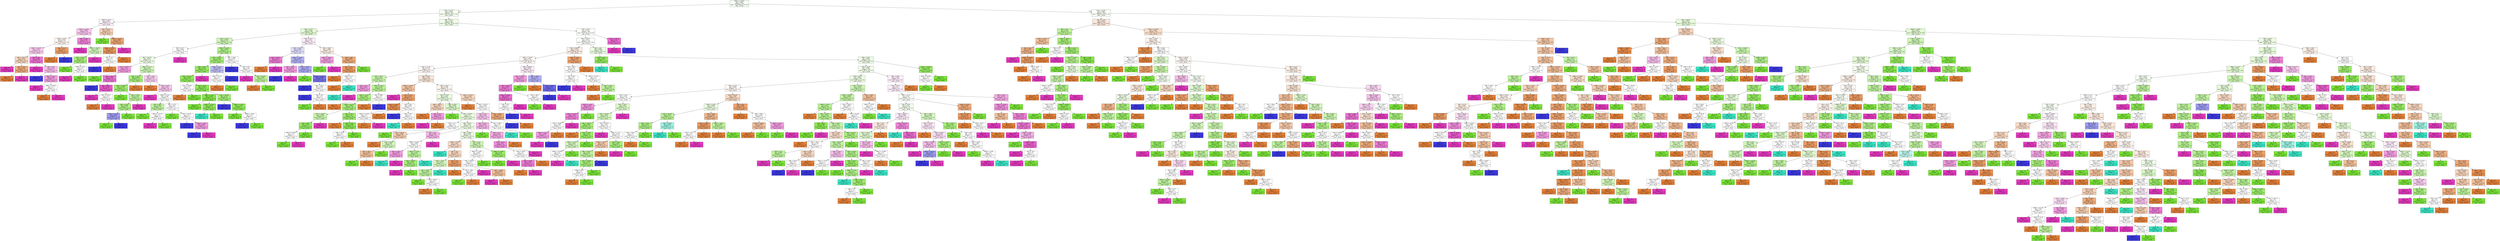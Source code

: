 digraph Tree {
node [shape=box, style="filled", color="black", fontname="helvetica"] ;
edge [fontname="helvetica"] ;
0 [label="HMLD <= 18.695\ngini = 0.692\nsamples = 1535\nvalue = [530, 588, 55, 59, 303]\nclass = 30-40", fillcolor="#f7fdf4"] ;
1 [label="HHD <= 35.115\ngini = 0.726\nsamples = 504\nvalue = [144, 173, 19, 37, 131]\nclass = 30-40", fillcolor="#f4fdef"] ;
0 -> 1 [labeldistance=2.5, labelangle=45, headlabel="True"] ;
2 [label="HMLD <= 16.14\ngini = 0.657\nsamples = 45\nvalue = [17, 6, 0, 3, 19]\nclass = 20-30", fillcolor="#fdf1fb"] ;
1 -> 2 ;
3 [label="HMLD <= 15.265\ngini = 0.604\nsamples = 34\nvalue = [11, 3, 0, 2, 18]\nclass = 20-30", fillcolor="#f7c3ec"] ;
2 -> 3 ;
4 [label="HMLD <= 14.93\ngini = 0.575\nsamples = 23\nvalue = [11, 0, 0, 2, 10]\nclass = 40-50", fillcolor="#fdf5f0"] ;
3 -> 4 ;
5 [label="HMLD <= 14.235\ngini = 0.537\nsamples = 18\nvalue = [7, 0, 0, 1, 10]\nclass = 20-30", fillcolor="#f8c9ee"] ;
4 -> 5 ;
6 [label="HML <= 251.75\ngini = 0.48\nsamples = 10\nvalue = [6, 0, 0, 0, 4]\nclass = 40-50", fillcolor="#f6d5bd"] ;
5 -> 6 ;
7 [label="gini = 0.0\nsamples = 2\nvalue = [0, 0, 0, 0, 2]\nclass = 20-30", fillcolor="#e539c0"] ;
6 -> 7 ;
8 [label="HML <= 270.5\ngini = 0.375\nsamples = 8\nvalue = [6, 0, 0, 0, 2]\nclass = 40-50", fillcolor="#eeab7b"] ;
6 -> 8 ;
9 [label="gini = 0.0\nsamples = 6\nvalue = [6, 0, 0, 0, 0]\nclass = 40-50", fillcolor="#e58139"] ;
8 -> 9 ;
10 [label="gini = 0.0\nsamples = 2\nvalue = [0, 0, 0, 0, 2]\nclass = 20-30", fillcolor="#e539c0"] ;
8 -> 10 ;
11 [label="HEB <= 46.5\ngini = 0.406\nsamples = 8\nvalue = [1, 0, 0, 1, 6]\nclass = 20-30", fillcolor="#ec72d2"] ;
5 -> 11 ;
12 [label="gini = 0.0\nsamples = 4\nvalue = [0, 0, 0, 0, 4]\nclass = 20-30", fillcolor="#e539c0"] ;
11 -> 12 ;
13 [label="HEB <= 47.5\ngini = 0.625\nsamples = 4\nvalue = [1, 0, 0, 1, 2]\nclass = 20-30", fillcolor="#f6bdea"] ;
11 -> 13 ;
14 [label="gini = 0.0\nsamples = 1\nvalue = [0, 0, 0, 1, 0]\nclass = <20", fillcolor="#3c39e5"] ;
13 -> 14 ;
15 [label="HMLD <= 14.71\ngini = 0.444\nsamples = 3\nvalue = [1, 0, 0, 0, 2]\nclass = 20-30", fillcolor="#f29ce0"] ;
13 -> 15 ;
16 [label="gini = 0.0\nsamples = 1\nvalue = [0, 0, 0, 0, 1]\nclass = 20-30", fillcolor="#e539c0"] ;
15 -> 16 ;
17 [label="HMLD <= 14.835\ngini = 0.5\nsamples = 2\nvalue = [1, 0, 0, 0, 1]\nclass = 40-50", fillcolor="#ffffff"] ;
15 -> 17 ;
18 [label="gini = 0.0\nsamples = 1\nvalue = [1, 0, 0, 0, 0]\nclass = 40-50", fillcolor="#e58139"] ;
17 -> 18 ;
19 [label="gini = 0.0\nsamples = 1\nvalue = [0, 0, 0, 0, 1]\nclass = 20-30", fillcolor="#e539c0"] ;
17 -> 19 ;
20 [label="HEB <= 47.75\ngini = 0.32\nsamples = 5\nvalue = [4, 0, 0, 1, 0]\nclass = 40-50", fillcolor="#eca06a"] ;
4 -> 20 ;
21 [label="gini = 0.0\nsamples = 4\nvalue = [4, 0, 0, 0, 0]\nclass = 40-50", fillcolor="#e58139"] ;
20 -> 21 ;
22 [label="gini = 0.0\nsamples = 1\nvalue = [0, 0, 0, 1, 0]\nclass = <20", fillcolor="#3c39e5"] ;
20 -> 22 ;
23 [label="HML <= 268.0\ngini = 0.397\nsamples = 11\nvalue = [0, 3, 0, 0, 8]\nclass = 20-30", fillcolor="#ef83d8"] ;
3 -> 23 ;
24 [label="gini = 0.0\nsamples = 6\nvalue = [0, 0, 0, 0, 6]\nclass = 20-30", fillcolor="#e539c0"] ;
23 -> 24 ;
25 [label="HMLD <= 16.045\ngini = 0.48\nsamples = 5\nvalue = [0, 3, 0, 0, 2]\nclass = 30-40", fillcolor="#d3f6bd"] ;
23 -> 25 ;
26 [label="HML <= 279.0\ngini = 0.375\nsamples = 4\nvalue = [0, 3, 0, 0, 1]\nclass = 30-40", fillcolor="#a7ee7b"] ;
25 -> 26 ;
27 [label="gini = 0.0\nsamples = 2\nvalue = [0, 2, 0, 0, 0]\nclass = 30-40", fillcolor="#7be539"] ;
26 -> 27 ;
28 [label="HMLD <= 15.76\ngini = 0.5\nsamples = 2\nvalue = [0, 1, 0, 0, 1]\nclass = 30-40", fillcolor="#ffffff"] ;
26 -> 28 ;
29 [label="gini = 0.0\nsamples = 1\nvalue = [0, 0, 0, 0, 1]\nclass = 20-30", fillcolor="#e539c0"] ;
28 -> 29 ;
30 [label="gini = 0.0\nsamples = 1\nvalue = [0, 1, 0, 0, 0]\nclass = 30-40", fillcolor="#7be539"] ;
28 -> 30 ;
31 [label="gini = 0.0\nsamples = 1\nvalue = [0, 0, 0, 0, 1]\nclass = 20-30", fillcolor="#e539c0"] ;
25 -> 31 ;
32 [label="HML <= 257.75\ngini = 0.612\nsamples = 11\nvalue = [6, 3, 0, 1, 1]\nclass = 40-50", fillcolor="#f5d0b5"] ;
2 -> 32 ;
33 [label="gini = 0.0\nsamples = 3\nvalue = [0, 3, 0, 0, 0]\nclass = 30-40", fillcolor="#7be539"] ;
32 -> 33 ;
34 [label="HMLD <= 18.525\ngini = 0.406\nsamples = 8\nvalue = [6, 0, 0, 1, 1]\nclass = 40-50", fillcolor="#eca572"] ;
32 -> 34 ;
35 [label="HMLD <= 17.055\ngini = 0.245\nsamples = 7\nvalue = [6, 0, 0, 1, 0]\nclass = 40-50", fillcolor="#e9965a"] ;
34 -> 35 ;
36 [label="HEB <= 47.5\ngini = 0.5\nsamples = 2\nvalue = [1, 0, 0, 1, 0]\nclass = 40-50", fillcolor="#ffffff"] ;
35 -> 36 ;
37 [label="gini = 0.0\nsamples = 1\nvalue = [0, 0, 0, 1, 0]\nclass = <20", fillcolor="#3c39e5"] ;
36 -> 37 ;
38 [label="gini = 0.0\nsamples = 1\nvalue = [1, 0, 0, 0, 0]\nclass = 40-50", fillcolor="#e58139"] ;
36 -> 38 ;
39 [label="gini = 0.0\nsamples = 5\nvalue = [5, 0, 0, 0, 0]\nclass = 40-50", fillcolor="#e58139"] ;
35 -> 39 ;
40 [label="gini = 0.0\nsamples = 1\nvalue = [0, 0, 0, 0, 1]\nclass = 20-30", fillcolor="#e539c0"] ;
34 -> 40 ;
41 [label="HML <= 277.5\ngini = 0.724\nsamples = 459\nvalue = [127, 167, 19, 34, 112]\nclass = 30-40", fillcolor="#effce7"] ;
1 -> 41 ;
42 [label="HEB <= 52.75\ngini = 0.705\nsamples = 105\nvalue = [13, 45, 2, 18, 27]\nclass = 30-40", fillcolor="#e1f9d1"] ;
41 -> 42 ;
43 [label="HHD <= 37.255\ngini = 0.644\nsamples = 75\nvalue = [6, 39, 1, 11, 18]\nclass = 30-40", fillcolor="#cef5b6"] ;
42 -> 43 ;
44 [label="HEB <= 51.75\ngini = 0.665\nsamples = 38\nvalue = [3, 15, 0, 5, 15]\nclass = 30-40", fillcolor="#ffffff"] ;
43 -> 44 ;
45 [label="HML <= 263.75\ngini = 0.671\nsamples = 35\nvalue = [3, 15, 0, 5, 12]\nclass = 30-40", fillcolor="#eefce5"] ;
44 -> 45 ;
46 [label="HHD <= 35.655\ngini = 0.58\nsamples = 10\nvalue = [1, 2, 0, 1, 6]\nclass = 20-30", fillcolor="#f29ce0"] ;
45 -> 46 ;
47 [label="gini = 0.0\nsamples = 2\nvalue = [0, 2, 0, 0, 0]\nclass = 30-40", fillcolor="#7be539"] ;
46 -> 47 ;
48 [label="HEB <= 46.5\ngini = 0.406\nsamples = 8\nvalue = [1, 0, 0, 1, 6]\nclass = 20-30", fillcolor="#ec72d2"] ;
46 -> 48 ;
49 [label="gini = 0.0\nsamples = 1\nvalue = [0, 0, 0, 1, 0]\nclass = <20", fillcolor="#3c39e5"] ;
48 -> 49 ;
50 [label="HML <= 262.5\ngini = 0.245\nsamples = 7\nvalue = [1, 0, 0, 0, 6]\nclass = 20-30", fillcolor="#e95acb"] ;
48 -> 50 ;
51 [label="gini = 0.0\nsamples = 5\nvalue = [0, 0, 0, 0, 5]\nclass = 20-30", fillcolor="#e539c0"] ;
50 -> 51 ;
52 [label="HML <= 263.25\ngini = 0.5\nsamples = 2\nvalue = [1, 0, 0, 0, 1]\nclass = 40-50", fillcolor="#ffffff"] ;
50 -> 52 ;
53 [label="gini = 0.0\nsamples = 1\nvalue = [1, 0, 0, 0, 0]\nclass = 40-50", fillcolor="#e58139"] ;
52 -> 53 ;
54 [label="gini = 0.0\nsamples = 1\nvalue = [0, 0, 0, 0, 1]\nclass = 20-30", fillcolor="#e539c0"] ;
52 -> 54 ;
55 [label="HMLD <= 17.11\ngini = 0.64\nsamples = 25\nvalue = [2, 13, 0, 4, 6]\nclass = 30-40", fillcolor="#cef5b6"] ;
45 -> 55 ;
56 [label="HHD <= 37.16\ngini = 0.459\nsamples = 14\nvalue = [1, 10, 0, 2, 1]\nclass = 30-40", fillcolor="#a7ee7b"] ;
55 -> 56 ;
57 [label="HHD <= 35.995\ngini = 0.379\nsamples = 13\nvalue = [0, 10, 0, 2, 1]\nclass = 30-40", fillcolor="#9fec6f"] ;
56 -> 57 ;
58 [label="gini = 0.0\nsamples = 5\nvalue = [0, 5, 0, 0, 0]\nclass = 30-40", fillcolor="#7be539"] ;
57 -> 58 ;
59 [label="HML <= 276.0\ngini = 0.531\nsamples = 8\nvalue = [0, 5, 0, 2, 1]\nclass = 30-40", fillcolor="#bdf29c"] ;
57 -> 59 ;
60 [label="HHD <= 36.97\ngini = 0.408\nsamples = 7\nvalue = [0, 5, 0, 2, 0]\nclass = 30-40", fillcolor="#b0ef88"] ;
59 -> 60 ;
61 [label="HMLD <= 15.14\ngini = 0.444\nsamples = 3\nvalue = [0, 1, 0, 2, 0]\nclass = <20", fillcolor="#9e9cf2"] ;
60 -> 61 ;
62 [label="gini = 0.0\nsamples = 1\nvalue = [0, 1, 0, 0, 0]\nclass = 30-40", fillcolor="#7be539"] ;
61 -> 62 ;
63 [label="gini = 0.0\nsamples = 2\nvalue = [0, 0, 0, 2, 0]\nclass = <20", fillcolor="#3c39e5"] ;
61 -> 63 ;
64 [label="gini = 0.0\nsamples = 4\nvalue = [0, 4, 0, 0, 0]\nclass = 30-40", fillcolor="#7be539"] ;
60 -> 64 ;
65 [label="gini = 0.0\nsamples = 1\nvalue = [0, 0, 0, 0, 1]\nclass = 20-30", fillcolor="#e539c0"] ;
59 -> 65 ;
66 [label="gini = 0.0\nsamples = 1\nvalue = [1, 0, 0, 0, 0]\nclass = 40-50", fillcolor="#e58139"] ;
56 -> 66 ;
67 [label="HML <= 270.5\ngini = 0.678\nsamples = 11\nvalue = [1, 3, 0, 2, 5]\nclass = 20-30", fillcolor="#f8ceef"] ;
55 -> 67 ;
68 [label="gini = 0.0\nsamples = 1\nvalue = [1, 0, 0, 0, 0]\nclass = 40-50", fillcolor="#e58139"] ;
67 -> 68 ;
69 [label="HHD <= 35.95\ngini = 0.62\nsamples = 10\nvalue = [0, 3, 0, 2, 5]\nclass = 20-30", fillcolor="#f8c6ed"] ;
67 -> 69 ;
70 [label="gini = 0.0\nsamples = 2\nvalue = [0, 0, 0, 0, 2]\nclass = 20-30", fillcolor="#e539c0"] ;
69 -> 70 ;
71 [label="HMLD <= 17.63\ngini = 0.656\nsamples = 8\nvalue = [0, 3, 0, 2, 3]\nclass = 30-40", fillcolor="#ffffff"] ;
69 -> 71 ;
72 [label="HEB <= 48.0\ngini = 0.444\nsamples = 3\nvalue = [0, 2, 0, 0, 1]\nclass = 30-40", fillcolor="#bdf29c"] ;
71 -> 72 ;
73 [label="gini = 0.0\nsamples = 1\nvalue = [0, 1, 0, 0, 0]\nclass = 30-40", fillcolor="#7be539"] ;
72 -> 73 ;
74 [label="HMLD <= 17.375\ngini = 0.5\nsamples = 2\nvalue = [0, 1, 0, 0, 1]\nclass = 30-40", fillcolor="#ffffff"] ;
72 -> 74 ;
75 [label="gini = 0.0\nsamples = 1\nvalue = [0, 0, 0, 0, 1]\nclass = 20-30", fillcolor="#e539c0"] ;
74 -> 75 ;
76 [label="gini = 0.0\nsamples = 1\nvalue = [0, 1, 0, 0, 0]\nclass = 30-40", fillcolor="#7be539"] ;
74 -> 76 ;
77 [label="HML <= 273.5\ngini = 0.64\nsamples = 5\nvalue = [0, 1, 0, 2, 2]\nclass = <20", fillcolor="#ffffff"] ;
71 -> 77 ;
78 [label="gini = 0.0\nsamples = 1\nvalue = [0, 1, 0, 0, 0]\nclass = 30-40", fillcolor="#7be539"] ;
77 -> 78 ;
79 [label="HHD <= 36.725\ngini = 0.5\nsamples = 4\nvalue = [0, 0, 0, 2, 2]\nclass = <20", fillcolor="#ffffff"] ;
77 -> 79 ;
80 [label="gini = 0.0\nsamples = 1\nvalue = [0, 0, 0, 1, 0]\nclass = <20", fillcolor="#3c39e5"] ;
79 -> 80 ;
81 [label="HMLD <= 17.87\ngini = 0.444\nsamples = 3\nvalue = [0, 0, 0, 1, 2]\nclass = 20-30", fillcolor="#f29ce0"] ;
79 -> 81 ;
82 [label="gini = 0.0\nsamples = 1\nvalue = [0, 0, 0, 1, 0]\nclass = <20", fillcolor="#3c39e5"] ;
81 -> 82 ;
83 [label="gini = 0.0\nsamples = 2\nvalue = [0, 0, 0, 0, 2]\nclass = 20-30", fillcolor="#e539c0"] ;
81 -> 83 ;
84 [label="gini = 0.0\nsamples = 3\nvalue = [0, 0, 0, 0, 3]\nclass = 20-30", fillcolor="#e539c0"] ;
44 -> 84 ;
85 [label="HMLD <= 18.165\ngini = 0.539\nsamples = 37\nvalue = [3, 24, 1, 6, 3]\nclass = 30-40", fillcolor="#b2f08c"] ;
43 -> 85 ;
86 [label="HHD <= 40.515\ngini = 0.438\nsamples = 30\nvalue = [2, 22, 1, 4, 1]\nclass = 30-40", fillcolor="#a4ed76"] ;
85 -> 86 ;
87 [label="HML <= 276.5\ngini = 0.337\nsamples = 26\nvalue = [1, 21, 1, 2, 1]\nclass = 30-40", fillcolor="#96ea62"] ;
86 -> 87 ;
88 [label="HML <= 251.75\ngini = 0.285\nsamples = 25\nvalue = [1, 21, 1, 2, 0]\nclass = 30-40", fillcolor="#92ea5b"] ;
87 -> 88 ;
89 [label="HHD <= 39.845\ngini = 0.5\nsamples = 2\nvalue = [1, 1, 0, 0, 0]\nclass = 40-50", fillcolor="#ffffff"] ;
88 -> 89 ;
90 [label="gini = 0.0\nsamples = 1\nvalue = [1, 0, 0, 0, 0]\nclass = 40-50", fillcolor="#e58139"] ;
89 -> 90 ;
91 [label="gini = 0.0\nsamples = 1\nvalue = [0, 1, 0, 0, 0]\nclass = 30-40", fillcolor="#7be539"] ;
89 -> 91 ;
92 [label="HHD <= 39.34\ngini = 0.234\nsamples = 23\nvalue = [0, 20, 1, 2, 0]\nclass = 30-40", fillcolor="#8ee955"] ;
88 -> 92 ;
93 [label="HMLD <= 17.03\ngini = 0.124\nsamples = 15\nvalue = [0, 14, 1, 0, 0]\nclass = 30-40", fillcolor="#84e747"] ;
92 -> 93 ;
94 [label="gini = 0.0\nsamples = 8\nvalue = [0, 8, 0, 0, 0]\nclass = 30-40", fillcolor="#7be539"] ;
93 -> 94 ;
95 [label="HMLD <= 17.145\ngini = 0.245\nsamples = 7\nvalue = [0, 6, 1, 0, 0]\nclass = 30-40", fillcolor="#91e95a"] ;
93 -> 95 ;
96 [label="gini = 0.0\nsamples = 1\nvalue = [0, 0, 1, 0, 0]\nclass = 50+", fillcolor="#39e5c5"] ;
95 -> 96 ;
97 [label="gini = 0.0\nsamples = 6\nvalue = [0, 6, 0, 0, 0]\nclass = 30-40", fillcolor="#7be539"] ;
95 -> 97 ;
98 [label="HHD <= 39.385\ngini = 0.375\nsamples = 8\nvalue = [0, 6, 0, 2, 0]\nclass = 30-40", fillcolor="#a7ee7b"] ;
92 -> 98 ;
99 [label="gini = 0.0\nsamples = 1\nvalue = [0, 0, 0, 1, 0]\nclass = <20", fillcolor="#3c39e5"] ;
98 -> 99 ;
100 [label="HMLD <= 17.99\ngini = 0.245\nsamples = 7\nvalue = [0, 6, 0, 1, 0]\nclass = 30-40", fillcolor="#91e95a"] ;
98 -> 100 ;
101 [label="gini = 0.0\nsamples = 5\nvalue = [0, 5, 0, 0, 0]\nclass = 30-40", fillcolor="#7be539"] ;
100 -> 101 ;
102 [label="HMLD <= 18.09\ngini = 0.5\nsamples = 2\nvalue = [0, 1, 0, 1, 0]\nclass = 30-40", fillcolor="#ffffff"] ;
100 -> 102 ;
103 [label="gini = 0.0\nsamples = 1\nvalue = [0, 0, 0, 1, 0]\nclass = <20", fillcolor="#3c39e5"] ;
102 -> 103 ;
104 [label="gini = 0.0\nsamples = 1\nvalue = [0, 1, 0, 0, 0]\nclass = 30-40", fillcolor="#7be539"] ;
102 -> 104 ;
105 [label="gini = 0.0\nsamples = 1\nvalue = [0, 0, 0, 0, 1]\nclass = 20-30", fillcolor="#e539c0"] ;
87 -> 105 ;
106 [label="HMLD <= 16.17\ngini = 0.625\nsamples = 4\nvalue = [1, 1, 0, 2, 0]\nclass = <20", fillcolor="#bebdf6"] ;
86 -> 106 ;
107 [label="HMLD <= 15.19\ngini = 0.5\nsamples = 2\nvalue = [1, 1, 0, 0, 0]\nclass = 40-50", fillcolor="#ffffff"] ;
106 -> 107 ;
108 [label="gini = 0.0\nsamples = 1\nvalue = [1, 0, 0, 0, 0]\nclass = 40-50", fillcolor="#e58139"] ;
107 -> 108 ;
109 [label="gini = 0.0\nsamples = 1\nvalue = [0, 1, 0, 0, 0]\nclass = 30-40", fillcolor="#7be539"] ;
107 -> 109 ;
110 [label="gini = 0.0\nsamples = 2\nvalue = [0, 0, 0, 2, 0]\nclass = <20", fillcolor="#3c39e5"] ;
106 -> 110 ;
111 [label="HML <= 266.5\ngini = 0.735\nsamples = 7\nvalue = [1, 2, 0, 2, 2]\nclass = 30-40", fillcolor="#ffffff"] ;
85 -> 111 ;
112 [label="gini = 0.0\nsamples = 2\nvalue = [0, 0, 0, 2, 0]\nclass = <20", fillcolor="#3c39e5"] ;
111 -> 112 ;
113 [label="HEB <= 50.5\ngini = 0.64\nsamples = 5\nvalue = [1, 2, 0, 0, 2]\nclass = 30-40", fillcolor="#ffffff"] ;
111 -> 113 ;
114 [label="gini = 0.0\nsamples = 2\nvalue = [0, 0, 0, 0, 2]\nclass = 20-30", fillcolor="#e539c0"] ;
113 -> 114 ;
115 [label="HML <= 274.25\ngini = 0.444\nsamples = 3\nvalue = [1, 2, 0, 0, 0]\nclass = 30-40", fillcolor="#bdf29c"] ;
113 -> 115 ;
116 [label="gini = 0.0\nsamples = 1\nvalue = [1, 0, 0, 0, 0]\nclass = 40-50", fillcolor="#e58139"] ;
115 -> 116 ;
117 [label="gini = 0.0\nsamples = 2\nvalue = [0, 2, 0, 0, 0]\nclass = 30-40", fillcolor="#7be539"] ;
115 -> 117 ;
118 [label="HML <= 272.5\ngini = 0.76\nsamples = 30\nvalue = [7, 6, 1, 7, 9]\nclass = 20-30", fillcolor="#fdeefa"] ;
42 -> 118 ;
119 [label="HML <= 263.5\ngini = 0.699\nsamples = 17\nvalue = [2, 3, 0, 7, 5]\nclass = <20", fillcolor="#dedefb"] ;
118 -> 119 ;
120 [label="HML <= 251.25\ngini = 0.375\nsamples = 4\nvalue = [1, 0, 0, 0, 3]\nclass = 20-30", fillcolor="#ee7bd5"] ;
119 -> 120 ;
121 [label="gini = 0.0\nsamples = 1\nvalue = [1, 0, 0, 0, 0]\nclass = 40-50", fillcolor="#e58139"] ;
120 -> 121 ;
122 [label="gini = 0.0\nsamples = 3\nvalue = [0, 0, 0, 0, 3]\nclass = 20-30", fillcolor="#e539c0"] ;
120 -> 122 ;
123 [label="HMLD <= 16.145\ngini = 0.627\nsamples = 13\nvalue = [1, 3, 0, 7, 2]\nclass = <20", fillcolor="#b1b0f5"] ;
119 -> 123 ;
124 [label="HML <= 265.5\ngini = 0.444\nsamples = 3\nvalue = [0, 0, 0, 1, 2]\nclass = 20-30", fillcolor="#f29ce0"] ;
123 -> 124 ;
125 [label="gini = 0.0\nsamples = 1\nvalue = [0, 0, 0, 1, 0]\nclass = <20", fillcolor="#3c39e5"] ;
124 -> 125 ;
126 [label="gini = 0.0\nsamples = 2\nvalue = [0, 0, 0, 0, 2]\nclass = 20-30", fillcolor="#e539c0"] ;
124 -> 126 ;
127 [label="HHD <= 37.765\ngini = 0.54\nsamples = 10\nvalue = [1, 3, 0, 6, 0]\nclass = <20", fillcolor="#abaaf4"] ;
123 -> 127 ;
128 [label="gini = 0.0\nsamples = 2\nvalue = [0, 2, 0, 0, 0]\nclass = 30-40", fillcolor="#7be539"] ;
127 -> 128 ;
129 [label="HMLD <= 18.235\ngini = 0.406\nsamples = 8\nvalue = [1, 1, 0, 6, 0]\nclass = <20", fillcolor="#7472ec"] ;
127 -> 129 ;
130 [label="gini = 0.0\nsamples = 5\nvalue = [0, 0, 0, 5, 0]\nclass = <20", fillcolor="#3c39e5"] ;
129 -> 130 ;
131 [label="HML <= 266.5\ngini = 0.667\nsamples = 3\nvalue = [1, 1, 0, 1, 0]\nclass = 40-50", fillcolor="#ffffff"] ;
129 -> 131 ;
132 [label="gini = 0.0\nsamples = 1\nvalue = [0, 0, 0, 1, 0]\nclass = <20", fillcolor="#3c39e5"] ;
131 -> 132 ;
133 [label="HEB <= 55.0\ngini = 0.5\nsamples = 2\nvalue = [1, 1, 0, 0, 0]\nclass = 40-50", fillcolor="#ffffff"] ;
131 -> 133 ;
134 [label="gini = 0.0\nsamples = 1\nvalue = [0, 1, 0, 0, 0]\nclass = 30-40", fillcolor="#7be539"] ;
133 -> 134 ;
135 [label="gini = 0.0\nsamples = 1\nvalue = [1, 0, 0, 0, 0]\nclass = 40-50", fillcolor="#e58139"] ;
133 -> 135 ;
136 [label="HHD <= 39.05\ngini = 0.698\nsamples = 13\nvalue = [5, 3, 1, 0, 4]\nclass = 40-50", fillcolor="#fcf1e9"] ;
118 -> 136 ;
137 [label="HMLD <= 16.575\ngini = 0.444\nsamples = 6\nvalue = [0, 2, 0, 0, 4]\nclass = 20-30", fillcolor="#f29ce0"] ;
136 -> 137 ;
138 [label="gini = 0.0\nsamples = 2\nvalue = [0, 2, 0, 0, 0]\nclass = 30-40", fillcolor="#7be539"] ;
137 -> 138 ;
139 [label="gini = 0.0\nsamples = 4\nvalue = [0, 0, 0, 0, 4]\nclass = 20-30", fillcolor="#e539c0"] ;
137 -> 139 ;
140 [label="HEB <= 58.5\ngini = 0.449\nsamples = 7\nvalue = [5, 1, 1, 0, 0]\nclass = 40-50", fillcolor="#eeab7b"] ;
136 -> 140 ;
141 [label="HML <= 275.5\ngini = 0.278\nsamples = 6\nvalue = [5, 0, 1, 0, 0]\nclass = 40-50", fillcolor="#ea9a61"] ;
140 -> 141 ;
142 [label="gini = 0.0\nsamples = 4\nvalue = [4, 0, 0, 0, 0]\nclass = 40-50", fillcolor="#e58139"] ;
141 -> 142 ;
143 [label="HMLD <= 15.7\ngini = 0.5\nsamples = 2\nvalue = [1, 0, 1, 0, 0]\nclass = 40-50", fillcolor="#ffffff"] ;
141 -> 143 ;
144 [label="gini = 0.0\nsamples = 1\nvalue = [1, 0, 0, 0, 0]\nclass = 40-50", fillcolor="#e58139"] ;
143 -> 144 ;
145 [label="gini = 0.0\nsamples = 1\nvalue = [0, 0, 1, 0, 0]\nclass = 50+", fillcolor="#39e5c5"] ;
143 -> 145 ;
146 [label="gini = 0.0\nsamples = 1\nvalue = [0, 1, 0, 0, 0]\nclass = 30-40", fillcolor="#7be539"] ;
140 -> 146 ;
147 [label="HEB <= 63.25\ngini = 0.716\nsamples = 354\nvalue = [114, 122, 17, 16, 85]\nclass = 30-40", fillcolor="#fbfef8"] ;
41 -> 147 ;
148 [label="HML <= 292.75\ngini = 0.713\nsamples = 349\nvalue = [114, 122, 17, 15, 81]\nclass = 30-40", fillcolor="#fbfef8"] ;
147 -> 148 ;
149 [label="HML <= 290.75\ngini = 0.719\nsamples = 145\nvalue = [55, 40, 7, 9, 34]\nclass = 40-50", fillcolor="#fbede3"] ;
148 -> 149 ;
150 [label="HMLD <= 18.395\ngini = 0.731\nsamples = 128\nvalue = [42, 38, 7, 8, 33]\nclass = 40-50", fillcolor="#fef9f6"] ;
149 -> 150 ;
151 [label="HHD <= 37.115\ngini = 0.712\nsamples = 113\nvalue = [40, 36, 7, 3, 27]\nclass = 40-50", fillcolor="#fef8f5"] ;
150 -> 151 ;
152 [label="HEB <= 45.75\ngini = 0.632\nsamples = 24\nvalue = [4, 13, 1, 1, 5]\nclass = 30-40", fillcolor="#c7f4ac"] ;
151 -> 152 ;
153 [label="HEB <= 43.5\ngini = 0.444\nsamples = 3\nvalue = [0, 0, 1, 0, 2]\nclass = 20-30", fillcolor="#f29ce0"] ;
152 -> 153 ;
154 [label="gini = 0.0\nsamples = 1\nvalue = [0, 0, 1, 0, 0]\nclass = 50+", fillcolor="#39e5c5"] ;
153 -> 154 ;
155 [label="gini = 0.0\nsamples = 2\nvalue = [0, 0, 0, 0, 2]\nclass = 20-30", fillcolor="#e539c0"] ;
153 -> 155 ;
156 [label="HMLD <= 17.98\ngini = 0.558\nsamples = 21\nvalue = [4, 13, 0, 1, 3]\nclass = 30-40", fillcolor="#b9f196"] ;
152 -> 156 ;
157 [label="HMLD <= 13.99\ngini = 0.482\nsamples = 19\nvalue = [3, 13, 0, 0, 3]\nclass = 30-40", fillcolor="#acef83"] ;
156 -> 157 ;
158 [label="gini = 0.0\nsamples = 1\nvalue = [1, 0, 0, 0, 0]\nclass = 40-50", fillcolor="#e58139"] ;
157 -> 158 ;
159 [label="HMLD <= 16.715\ngini = 0.438\nsamples = 18\nvalue = [2, 13, 0, 0, 3]\nclass = 30-40", fillcolor="#a7ee7b"] ;
157 -> 159 ;
160 [label="HHD <= 36.465\ngini = 0.469\nsamples = 8\nvalue = [0, 5, 0, 0, 3]\nclass = 30-40", fillcolor="#caf5b0"] ;
159 -> 160 ;
161 [label="HEB <= 49.5\ngini = 0.278\nsamples = 6\nvalue = [0, 5, 0, 0, 1]\nclass = 30-40", fillcolor="#95ea61"] ;
160 -> 161 ;
162 [label="HMLD <= 14.965\ngini = 0.5\nsamples = 2\nvalue = [0, 1, 0, 0, 1]\nclass = 30-40", fillcolor="#ffffff"] ;
161 -> 162 ;
163 [label="gini = 0.0\nsamples = 1\nvalue = [0, 1, 0, 0, 0]\nclass = 30-40", fillcolor="#7be539"] ;
162 -> 163 ;
164 [label="gini = 0.0\nsamples = 1\nvalue = [0, 0, 0, 0, 1]\nclass = 20-30", fillcolor="#e539c0"] ;
162 -> 164 ;
165 [label="gini = 0.0\nsamples = 4\nvalue = [0, 4, 0, 0, 0]\nclass = 30-40", fillcolor="#7be539"] ;
161 -> 165 ;
166 [label="gini = 0.0\nsamples = 2\nvalue = [0, 0, 0, 0, 2]\nclass = 20-30", fillcolor="#e539c0"] ;
160 -> 166 ;
167 [label="HML <= 278.5\ngini = 0.32\nsamples = 10\nvalue = [2, 8, 0, 0, 0]\nclass = 30-40", fillcolor="#9cec6a"] ;
159 -> 167 ;
168 [label="gini = 0.0\nsamples = 1\nvalue = [1, 0, 0, 0, 0]\nclass = 40-50", fillcolor="#e58139"] ;
167 -> 168 ;
169 [label="HHD <= 35.45\ngini = 0.198\nsamples = 9\nvalue = [1, 8, 0, 0, 0]\nclass = 30-40", fillcolor="#8ce852"] ;
167 -> 169 ;
170 [label="HHD <= 35.15\ngini = 0.5\nsamples = 2\nvalue = [1, 1, 0, 0, 0]\nclass = 40-50", fillcolor="#ffffff"] ;
169 -> 170 ;
171 [label="gini = 0.0\nsamples = 1\nvalue = [0, 1, 0, 0, 0]\nclass = 30-40", fillcolor="#7be539"] ;
170 -> 171 ;
172 [label="gini = 0.0\nsamples = 1\nvalue = [1, 0, 0, 0, 0]\nclass = 40-50", fillcolor="#e58139"] ;
170 -> 172 ;
173 [label="gini = 0.0\nsamples = 7\nvalue = [0, 7, 0, 0, 0]\nclass = 30-40", fillcolor="#7be539"] ;
169 -> 173 ;
174 [label="HML <= 288.0\ngini = 0.5\nsamples = 2\nvalue = [1, 0, 0, 1, 0]\nclass = 40-50", fillcolor="#ffffff"] ;
156 -> 174 ;
175 [label="gini = 0.0\nsamples = 1\nvalue = [1, 0, 0, 0, 0]\nclass = 40-50", fillcolor="#e58139"] ;
174 -> 175 ;
176 [label="gini = 0.0\nsamples = 1\nvalue = [0, 0, 0, 1, 0]\nclass = <20", fillcolor="#3c39e5"] ;
174 -> 176 ;
177 [label="HEB <= 50.75\ngini = 0.703\nsamples = 89\nvalue = [36, 23, 6, 2, 22]\nclass = 40-50", fillcolor="#fae6d8"] ;
151 -> 177 ;
178 [label="HMLD <= 15.675\ngini = 0.56\nsamples = 15\nvalue = [9, 0, 1, 1, 4]\nclass = 40-50", fillcolor="#f3c6a5"] ;
177 -> 178 ;
179 [label="gini = 0.0\nsamples = 3\nvalue = [0, 0, 0, 0, 3]\nclass = 20-30", fillcolor="#e539c0"] ;
178 -> 179 ;
180 [label="HHD <= 40.16\ngini = 0.417\nsamples = 12\nvalue = [9, 0, 1, 1, 1]\nclass = 40-50", fillcolor="#eca36f"] ;
178 -> 180 ;
181 [label="HMLD <= 16.445\ngini = 0.198\nsamples = 9\nvalue = [8, 0, 0, 0, 1]\nclass = 40-50", fillcolor="#e89152"] ;
180 -> 181 ;
182 [label="HMLD <= 15.995\ngini = 0.5\nsamples = 2\nvalue = [1, 0, 0, 0, 1]\nclass = 40-50", fillcolor="#ffffff"] ;
181 -> 182 ;
183 [label="gini = 0.0\nsamples = 1\nvalue = [1, 0, 0, 0, 0]\nclass = 40-50", fillcolor="#e58139"] ;
182 -> 183 ;
184 [label="gini = 0.0\nsamples = 1\nvalue = [0, 0, 0, 0, 1]\nclass = 20-30", fillcolor="#e539c0"] ;
182 -> 184 ;
185 [label="gini = 0.0\nsamples = 7\nvalue = [7, 0, 0, 0, 0]\nclass = 40-50", fillcolor="#e58139"] ;
181 -> 185 ;
186 [label="HEB <= 48.5\ngini = 0.667\nsamples = 3\nvalue = [1, 0, 1, 1, 0]\nclass = 40-50", fillcolor="#ffffff"] ;
180 -> 186 ;
187 [label="gini = 0.0\nsamples = 1\nvalue = [0, 0, 0, 1, 0]\nclass = <20", fillcolor="#3c39e5"] ;
186 -> 187 ;
188 [label="HHD <= 40.9\ngini = 0.5\nsamples = 2\nvalue = [1, 0, 1, 0, 0]\nclass = 40-50", fillcolor="#ffffff"] ;
186 -> 188 ;
189 [label="gini = 0.0\nsamples = 1\nvalue = [0, 0, 1, 0, 0]\nclass = 50+", fillcolor="#39e5c5"] ;
188 -> 189 ;
190 [label="gini = 0.0\nsamples = 1\nvalue = [1, 0, 0, 0, 0]\nclass = 40-50", fillcolor="#e58139"] ;
188 -> 190 ;
191 [label="HEB <= 54.25\ngini = 0.706\nsamples = 74\nvalue = [27, 23, 5, 1, 18]\nclass = 40-50", fillcolor="#fdf5ef"] ;
177 -> 191 ;
192 [label="HHD <= 37.64\ngini = 0.691\nsamples = 51\nvalue = [15, 21, 4, 0, 11]\nclass = 30-40", fillcolor="#e9fbde"] ;
191 -> 192 ;
193 [label="HML <= 282.0\ngini = 0.48\nsamples = 5\nvalue = [3, 0, 0, 0, 2]\nclass = 40-50", fillcolor="#f6d5bd"] ;
192 -> 193 ;
194 [label="gini = 0.0\nsamples = 2\nvalue = [2, 0, 0, 0, 0]\nclass = 40-50", fillcolor="#e58139"] ;
193 -> 194 ;
195 [label="HEB <= 52.5\ngini = 0.444\nsamples = 3\nvalue = [1, 0, 0, 0, 2]\nclass = 20-30", fillcolor="#f29ce0"] ;
193 -> 195 ;
196 [label="gini = 0.0\nsamples = 2\nvalue = [0, 0, 0, 0, 2]\nclass = 20-30", fillcolor="#e539c0"] ;
195 -> 196 ;
197 [label="gini = 0.0\nsamples = 1\nvalue = [1, 0, 0, 0, 0]\nclass = 40-50", fillcolor="#e58139"] ;
195 -> 197 ;
198 [label="HML <= 278.5\ngini = 0.678\nsamples = 46\nvalue = [12, 21, 4, 0, 9]\nclass = 30-40", fillcolor="#dcf8cb"] ;
192 -> 198 ;
199 [label="gini = 0.0\nsamples = 4\nvalue = [0, 4, 0, 0, 0]\nclass = 30-40", fillcolor="#7be539"] ;
198 -> 199 ;
200 [label="HHD <= 38.435\ngini = 0.7\nsamples = 42\nvalue = [12, 17, 4, 0, 9]\nclass = 30-40", fillcolor="#e9fbde"] ;
198 -> 200 ;
201 [label="HHD <= 37.7\ngini = 0.5\nsamples = 10\nvalue = [5, 5, 0, 0, 0]\nclass = 40-50", fillcolor="#ffffff"] ;
200 -> 201 ;
202 [label="gini = 0.0\nsamples = 2\nvalue = [0, 2, 0, 0, 0]\nclass = 30-40", fillcolor="#7be539"] ;
201 -> 202 ;
203 [label="HML <= 280.75\ngini = 0.469\nsamples = 8\nvalue = [5, 3, 0, 0, 0]\nclass = 40-50", fillcolor="#f5cdb0"] ;
201 -> 203 ;
204 [label="gini = 0.0\nsamples = 3\nvalue = [3, 0, 0, 0, 0]\nclass = 40-50", fillcolor="#e58139"] ;
203 -> 204 ;
205 [label="HHD <= 38.19\ngini = 0.48\nsamples = 5\nvalue = [2, 3, 0, 0, 0]\nclass = 30-40", fillcolor="#d3f6bd"] ;
203 -> 205 ;
206 [label="HML <= 281.5\ngini = 0.444\nsamples = 3\nvalue = [2, 1, 0, 0, 0]\nclass = 40-50", fillcolor="#f2c09c"] ;
205 -> 206 ;
207 [label="gini = 0.0\nsamples = 1\nvalue = [0, 1, 0, 0, 0]\nclass = 30-40", fillcolor="#7be539"] ;
206 -> 207 ;
208 [label="gini = 0.0\nsamples = 2\nvalue = [2, 0, 0, 0, 0]\nclass = 40-50", fillcolor="#e58139"] ;
206 -> 208 ;
209 [label="gini = 0.0\nsamples = 2\nvalue = [0, 2, 0, 0, 0]\nclass = 30-40", fillcolor="#7be539"] ;
205 -> 209 ;
210 [label="HML <= 282.5\ngini = 0.717\nsamples = 32\nvalue = [7, 12, 4, 0, 9]\nclass = 30-40", fillcolor="#eefce5"] ;
200 -> 210 ;
211 [label="HEB <= 53.5\ngini = 0.595\nsamples = 11\nvalue = [0, 3, 2, 0, 6]\nclass = 20-30", fillcolor="#f5b5e7"] ;
210 -> 211 ;
212 [label="HMLD <= 16.035\ngini = 0.656\nsamples = 8\nvalue = [0, 3, 2, 0, 3]\nclass = 30-40", fillcolor="#ffffff"] ;
211 -> 212 ;
213 [label="HML <= 279.5\ngini = 0.444\nsamples = 3\nvalue = [0, 0, 1, 0, 2]\nclass = 20-30", fillcolor="#f29ce0"] ;
212 -> 213 ;
214 [label="gini = 0.0\nsamples = 1\nvalue = [0, 0, 1, 0, 0]\nclass = 50+", fillcolor="#39e5c5"] ;
213 -> 214 ;
215 [label="gini = 0.0\nsamples = 2\nvalue = [0, 0, 0, 0, 2]\nclass = 20-30", fillcolor="#e539c0"] ;
213 -> 215 ;
216 [label="HMLD <= 17.025\ngini = 0.56\nsamples = 5\nvalue = [0, 3, 1, 0, 1]\nclass = 30-40", fillcolor="#bdf29c"] ;
212 -> 216 ;
217 [label="HHD <= 38.975\ngini = 0.375\nsamples = 4\nvalue = [0, 3, 0, 0, 1]\nclass = 30-40", fillcolor="#a7ee7b"] ;
216 -> 217 ;
218 [label="gini = 0.0\nsamples = 1\nvalue = [0, 0, 0, 0, 1]\nclass = 20-30", fillcolor="#e539c0"] ;
217 -> 218 ;
219 [label="gini = 0.0\nsamples = 3\nvalue = [0, 3, 0, 0, 0]\nclass = 30-40", fillcolor="#7be539"] ;
217 -> 219 ;
220 [label="gini = 0.0\nsamples = 1\nvalue = [0, 0, 1, 0, 0]\nclass = 50+", fillcolor="#39e5c5"] ;
216 -> 220 ;
221 [label="gini = 0.0\nsamples = 3\nvalue = [0, 0, 0, 0, 3]\nclass = 20-30", fillcolor="#e539c0"] ;
211 -> 221 ;
222 [label="HML <= 286.5\ngini = 0.676\nsamples = 21\nvalue = [7, 9, 2, 0, 3]\nclass = 30-40", fillcolor="#ecfbe3"] ;
210 -> 222 ;
223 [label="HMLD <= 15.58\ngini = 0.62\nsamples = 10\nvalue = [5, 3, 2, 0, 0]\nclass = 40-50", fillcolor="#f8dbc6"] ;
222 -> 223 ;
224 [label="gini = 0.0\nsamples = 1\nvalue = [0, 0, 1, 0, 0]\nclass = 50+", fillcolor="#39e5c5"] ;
223 -> 224 ;
225 [label="HEB <= 52.5\ngini = 0.568\nsamples = 9\nvalue = [5, 3, 1, 0, 0]\nclass = 40-50", fillcolor="#f6d5bd"] ;
223 -> 225 ;
226 [label="HHD <= 40.93\ngini = 0.625\nsamples = 4\nvalue = [1, 2, 1, 0, 0]\nclass = 30-40", fillcolor="#d3f6bd"] ;
225 -> 226 ;
227 [label="HML <= 283.5\ngini = 0.444\nsamples = 3\nvalue = [1, 2, 0, 0, 0]\nclass = 30-40", fillcolor="#bdf29c"] ;
226 -> 227 ;
228 [label="gini = 0.0\nsamples = 1\nvalue = [0, 1, 0, 0, 0]\nclass = 30-40", fillcolor="#7be539"] ;
227 -> 228 ;
229 [label="HML <= 284.75\ngini = 0.5\nsamples = 2\nvalue = [1, 1, 0, 0, 0]\nclass = 40-50", fillcolor="#ffffff"] ;
227 -> 229 ;
230 [label="gini = 0.0\nsamples = 1\nvalue = [1, 0, 0, 0, 0]\nclass = 40-50", fillcolor="#e58139"] ;
229 -> 230 ;
231 [label="gini = 0.0\nsamples = 1\nvalue = [0, 1, 0, 0, 0]\nclass = 30-40", fillcolor="#7be539"] ;
229 -> 231 ;
232 [label="gini = 0.0\nsamples = 1\nvalue = [0, 0, 1, 0, 0]\nclass = 50+", fillcolor="#39e5c5"] ;
226 -> 232 ;
233 [label="HEB <= 53.5\ngini = 0.32\nsamples = 5\nvalue = [4, 1, 0, 0, 0]\nclass = 40-50", fillcolor="#eca06a"] ;
225 -> 233 ;
234 [label="gini = 0.0\nsamples = 3\nvalue = [3, 0, 0, 0, 0]\nclass = 40-50", fillcolor="#e58139"] ;
233 -> 234 ;
235 [label="HML <= 284.5\ngini = 0.5\nsamples = 2\nvalue = [1, 1, 0, 0, 0]\nclass = 40-50", fillcolor="#ffffff"] ;
233 -> 235 ;
236 [label="gini = 0.0\nsamples = 1\nvalue = [0, 1, 0, 0, 0]\nclass = 30-40", fillcolor="#7be539"] ;
235 -> 236 ;
237 [label="gini = 0.0\nsamples = 1\nvalue = [1, 0, 0, 0, 0]\nclass = 40-50", fillcolor="#e58139"] ;
235 -> 237 ;
238 [label="HEB <= 52.5\ngini = 0.595\nsamples = 11\nvalue = [2, 6, 0, 0, 3]\nclass = 30-40", fillcolor="#cef5b5"] ;
222 -> 238 ;
239 [label="HMLD <= 17.865\ngini = 0.667\nsamples = 6\nvalue = [2, 2, 0, 0, 2]\nclass = 40-50", fillcolor="#ffffff"] ;
238 -> 239 ;
240 [label="HML <= 287.25\ngini = 0.5\nsamples = 4\nvalue = [2, 0, 0, 0, 2]\nclass = 40-50", fillcolor="#ffffff"] ;
239 -> 240 ;
241 [label="gini = 0.0\nsamples = 1\nvalue = [0, 0, 0, 0, 1]\nclass = 20-30", fillcolor="#e539c0"] ;
240 -> 241 ;
242 [label="HHD <= 39.505\ngini = 0.444\nsamples = 3\nvalue = [2, 0, 0, 0, 1]\nclass = 40-50", fillcolor="#f2c09c"] ;
240 -> 242 ;
243 [label="gini = 0.0\nsamples = 1\nvalue = [0, 0, 0, 0, 1]\nclass = 20-30", fillcolor="#e539c0"] ;
242 -> 243 ;
244 [label="gini = 0.0\nsamples = 2\nvalue = [2, 0, 0, 0, 0]\nclass = 40-50", fillcolor="#e58139"] ;
242 -> 244 ;
245 [label="gini = 0.0\nsamples = 2\nvalue = [0, 2, 0, 0, 0]\nclass = 30-40", fillcolor="#7be539"] ;
239 -> 245 ;
246 [label="HMLD <= 17.695\ngini = 0.32\nsamples = 5\nvalue = [0, 4, 0, 0, 1]\nclass = 30-40", fillcolor="#9cec6a"] ;
238 -> 246 ;
247 [label="gini = 0.0\nsamples = 4\nvalue = [0, 4, 0, 0, 0]\nclass = 30-40", fillcolor="#7be539"] ;
246 -> 247 ;
248 [label="gini = 0.0\nsamples = 1\nvalue = [0, 0, 0, 0, 1]\nclass = 20-30", fillcolor="#e539c0"] ;
246 -> 248 ;
249 [label="HMLD <= 16.915\ngini = 0.624\nsamples = 23\nvalue = [12, 2, 1, 1, 7]\nclass = 40-50", fillcolor="#f7d8c1"] ;
191 -> 249 ;
250 [label="gini = 0.0\nsamples = 5\nvalue = [5, 0, 0, 0, 0]\nclass = 40-50", fillcolor="#e58139"] ;
249 -> 250 ;
251 [label="HHD <= 41.555\ngini = 0.679\nsamples = 18\nvalue = [7, 2, 1, 1, 7]\nclass = 40-50", fillcolor="#ffffff"] ;
249 -> 251 ;
252 [label="HEB <= 58.5\ngini = 0.643\nsamples = 14\nvalue = [4, 2, 1, 0, 7]\nclass = 20-30", fillcolor="#f7c4ec"] ;
251 -> 252 ;
253 [label="HML <= 279.5\ngini = 0.542\nsamples = 12\nvalue = [4, 1, 0, 0, 7]\nclass = 20-30", fillcolor="#f5b5e7"] ;
252 -> 253 ;
254 [label="gini = 0.0\nsamples = 1\nvalue = [0, 1, 0, 0, 0]\nclass = 30-40", fillcolor="#7be539"] ;
253 -> 254 ;
255 [label="HEB <= 57.5\ngini = 0.463\nsamples = 11\nvalue = [4, 0, 0, 0, 7]\nclass = 20-30", fillcolor="#f4aae4"] ;
253 -> 255 ;
256 [label="HHD <= 40.16\ngini = 0.42\nsamples = 10\nvalue = [3, 0, 0, 0, 7]\nclass = 20-30", fillcolor="#f08edb"] ;
255 -> 256 ;
257 [label="HHD <= 39.96\ngini = 0.5\nsamples = 6\nvalue = [3, 0, 0, 0, 3]\nclass = 40-50", fillcolor="#ffffff"] ;
256 -> 257 ;
258 [label="HHD <= 39.49\ngini = 0.375\nsamples = 4\nvalue = [1, 0, 0, 0, 3]\nclass = 20-30", fillcolor="#ee7bd5"] ;
257 -> 258 ;
259 [label="gini = 0.0\nsamples = 1\nvalue = [1, 0, 0, 0, 0]\nclass = 40-50", fillcolor="#e58139"] ;
258 -> 259 ;
260 [label="gini = 0.0\nsamples = 3\nvalue = [0, 0, 0, 0, 3]\nclass = 20-30", fillcolor="#e539c0"] ;
258 -> 260 ;
261 [label="gini = 0.0\nsamples = 2\nvalue = [2, 0, 0, 0, 0]\nclass = 40-50", fillcolor="#e58139"] ;
257 -> 261 ;
262 [label="gini = 0.0\nsamples = 4\nvalue = [0, 0, 0, 0, 4]\nclass = 20-30", fillcolor="#e539c0"] ;
256 -> 262 ;
263 [label="gini = 0.0\nsamples = 1\nvalue = [1, 0, 0, 0, 0]\nclass = 40-50", fillcolor="#e58139"] ;
255 -> 263 ;
264 [label="HML <= 284.0\ngini = 0.5\nsamples = 2\nvalue = [0, 1, 1, 0, 0]\nclass = 30-40", fillcolor="#ffffff"] ;
252 -> 264 ;
265 [label="gini = 0.0\nsamples = 1\nvalue = [0, 0, 1, 0, 0]\nclass = 50+", fillcolor="#39e5c5"] ;
264 -> 265 ;
266 [label="gini = 0.0\nsamples = 1\nvalue = [0, 1, 0, 0, 0]\nclass = 30-40", fillcolor="#7be539"] ;
264 -> 266 ;
267 [label="HML <= 283.0\ngini = 0.375\nsamples = 4\nvalue = [3, 0, 0, 1, 0]\nclass = 40-50", fillcolor="#eeab7b"] ;
251 -> 267 ;
268 [label="gini = 0.0\nsamples = 1\nvalue = [0, 0, 0, 1, 0]\nclass = <20", fillcolor="#3c39e5"] ;
267 -> 268 ;
269 [label="gini = 0.0\nsamples = 3\nvalue = [3, 0, 0, 0, 0]\nclass = 40-50", fillcolor="#e58139"] ;
267 -> 269 ;
270 [label="HML <= 285.75\ngini = 0.693\nsamples = 15\nvalue = [2, 2, 0, 5, 6]\nclass = 20-30", fillcolor="#fcebf9"] ;
150 -> 270 ;
271 [label="HML <= 283.75\ngini = 0.531\nsamples = 8\nvalue = [0, 2, 0, 1, 5]\nclass = 20-30", fillcolor="#f29ce0"] ;
270 -> 271 ;
272 [label="HHD <= 42.63\ngini = 0.449\nsamples = 7\nvalue = [0, 1, 0, 1, 5]\nclass = 20-30", fillcolor="#ee7bd5"] ;
271 -> 272 ;
273 [label="HMLD <= 18.605\ngini = 0.32\nsamples = 5\nvalue = [0, 0, 0, 1, 4]\nclass = 20-30", fillcolor="#ec6ad0"] ;
272 -> 273 ;
274 [label="HEB <= 55.5\ngini = 0.5\nsamples = 2\nvalue = [0, 0, 0, 1, 1]\nclass = <20", fillcolor="#ffffff"] ;
273 -> 274 ;
275 [label="gini = 0.0\nsamples = 1\nvalue = [0, 0, 0, 1, 0]\nclass = <20", fillcolor="#3c39e5"] ;
274 -> 275 ;
276 [label="gini = 0.0\nsamples = 1\nvalue = [0, 0, 0, 0, 1]\nclass = 20-30", fillcolor="#e539c0"] ;
274 -> 276 ;
277 [label="gini = 0.0\nsamples = 3\nvalue = [0, 0, 0, 0, 3]\nclass = 20-30", fillcolor="#e539c0"] ;
273 -> 277 ;
278 [label="HML <= 282.5\ngini = 0.5\nsamples = 2\nvalue = [0, 1, 0, 0, 1]\nclass = 30-40", fillcolor="#ffffff"] ;
272 -> 278 ;
279 [label="gini = 0.0\nsamples = 1\nvalue = [0, 1, 0, 0, 0]\nclass = 30-40", fillcolor="#7be539"] ;
278 -> 279 ;
280 [label="gini = 0.0\nsamples = 1\nvalue = [0, 0, 0, 0, 1]\nclass = 20-30", fillcolor="#e539c0"] ;
278 -> 280 ;
281 [label="gini = 0.0\nsamples = 1\nvalue = [0, 1, 0, 0, 0]\nclass = 30-40", fillcolor="#7be539"] ;
271 -> 281 ;
282 [label="HHD <= 38.91\ngini = 0.571\nsamples = 7\nvalue = [2, 0, 0, 4, 1]\nclass = <20", fillcolor="#b1b0f5"] ;
270 -> 282 ;
283 [label="gini = 0.0\nsamples = 2\nvalue = [2, 0, 0, 0, 0]\nclass = 40-50", fillcolor="#e58139"] ;
282 -> 283 ;
284 [label="HHD <= 41.64\ngini = 0.32\nsamples = 5\nvalue = [0, 0, 0, 4, 1]\nclass = <20", fillcolor="#6d6aec"] ;
282 -> 284 ;
285 [label="gini = 0.0\nsamples = 4\nvalue = [0, 0, 0, 4, 0]\nclass = <20", fillcolor="#3c39e5"] ;
284 -> 285 ;
286 [label="gini = 0.0\nsamples = 1\nvalue = [0, 0, 0, 0, 1]\nclass = 20-30", fillcolor="#e539c0"] ;
284 -> 286 ;
287 [label="HMLD <= 17.06\ngini = 0.394\nsamples = 17\nvalue = [13, 2, 0, 1, 1]\nclass = 40-50", fillcolor="#eca36e"] ;
149 -> 287 ;
288 [label="HHD <= 38.37\ngini = 0.722\nsamples = 6\nvalue = [2, 2, 0, 1, 1]\nclass = 40-50", fillcolor="#ffffff"] ;
287 -> 288 ;
289 [label="HEB <= 50.0\ngini = 0.5\nsamples = 2\nvalue = [0, 0, 0, 1, 1]\nclass = <20", fillcolor="#ffffff"] ;
288 -> 289 ;
290 [label="gini = 0.0\nsamples = 1\nvalue = [0, 0, 0, 1, 0]\nclass = <20", fillcolor="#3c39e5"] ;
289 -> 290 ;
291 [label="gini = 0.0\nsamples = 1\nvalue = [0, 0, 0, 0, 1]\nclass = 20-30", fillcolor="#e539c0"] ;
289 -> 291 ;
292 [label="HMLD <= 15.255\ngini = 0.5\nsamples = 4\nvalue = [2, 2, 0, 0, 0]\nclass = 40-50", fillcolor="#ffffff"] ;
288 -> 292 ;
293 [label="gini = 0.0\nsamples = 1\nvalue = [1, 0, 0, 0, 0]\nclass = 40-50", fillcolor="#e58139"] ;
292 -> 293 ;
294 [label="HHD <= 39.22\ngini = 0.444\nsamples = 3\nvalue = [1, 2, 0, 0, 0]\nclass = 30-40", fillcolor="#bdf29c"] ;
292 -> 294 ;
295 [label="gini = 0.0\nsamples = 1\nvalue = [1, 0, 0, 0, 0]\nclass = 40-50", fillcolor="#e58139"] ;
294 -> 295 ;
296 [label="gini = 0.0\nsamples = 2\nvalue = [0, 2, 0, 0, 0]\nclass = 30-40", fillcolor="#7be539"] ;
294 -> 296 ;
297 [label="gini = 0.0\nsamples = 11\nvalue = [11, 0, 0, 0, 0]\nclass = 40-50", fillcolor="#e58139"] ;
287 -> 297 ;
298 [label="HEB <= 48.5\ngini = 0.698\nsamples = 204\nvalue = [59, 82, 10, 6, 47]\nclass = 30-40", fillcolor="#eafbe0"] ;
148 -> 298 ;
299 [label="HHD <= 36.53\ngini = 0.245\nsamples = 7\nvalue = [0, 6, 1, 0, 0]\nclass = 30-40", fillcolor="#91e95a"] ;
298 -> 299 ;
300 [label="gini = 0.0\nsamples = 1\nvalue = [0, 0, 1, 0, 0]\nclass = 50+", fillcolor="#39e5c5"] ;
299 -> 300 ;
301 [label="gini = 0.0\nsamples = 6\nvalue = [0, 6, 0, 0, 0]\nclass = 30-40", fillcolor="#7be539"] ;
299 -> 301 ;
302 [label="HML <= 334.5\ngini = 0.702\nsamples = 197\nvalue = [59, 76, 9, 6, 47]\nclass = 30-40", fillcolor="#effce7"] ;
298 -> 302 ;
303 [label="HHD <= 42.29\ngini = 0.706\nsamples = 191\nvalue = [58, 71, 9, 6, 47]\nclass = 30-40", fillcolor="#f2fcec"] ;
302 -> 303 ;
304 [label="HHD <= 40.32\ngini = 0.693\nsamples = 127\nvalue = [40, 52, 7, 4, 24]\nclass = 30-40", fillcolor="#edfbe4"] ;
303 -> 304 ;
305 [label="HEB <= 53.25\ngini = 0.691\nsamples = 79\nvalue = [30, 27, 3, 2, 17]\nclass = 40-50", fillcolor="#fef8f4"] ;
304 -> 305 ;
306 [label="HHD <= 36.78\ngini = 0.701\nsamples = 40\nvalue = [9, 14, 1, 2, 14]\nclass = 30-40", fillcolor="#ffffff"] ;
305 -> 306 ;
307 [label="HMLD <= 17.82\ngini = 0.545\nsamples = 11\nvalue = [2, 1, 0, 1, 7]\nclass = 20-30", fillcolor="#f191dc"] ;
306 -> 307 ;
308 [label="HMLD <= 15.865\ngini = 0.46\nsamples = 10\nvalue = [2, 0, 0, 1, 7]\nclass = 20-30", fillcolor="#ef83d8"] ;
307 -> 308 ;
309 [label="HHD <= 35.865\ngini = 0.64\nsamples = 5\nvalue = [2, 0, 0, 1, 2]\nclass = 40-50", fillcolor="#ffffff"] ;
308 -> 309 ;
310 [label="HMLD <= 14.74\ngini = 0.444\nsamples = 3\nvalue = [0, 0, 0, 1, 2]\nclass = 20-30", fillcolor="#f29ce0"] ;
309 -> 310 ;
311 [label="gini = 0.0\nsamples = 2\nvalue = [0, 0, 0, 0, 2]\nclass = 20-30", fillcolor="#e539c0"] ;
310 -> 311 ;
312 [label="gini = 0.0\nsamples = 1\nvalue = [0, 0, 0, 1, 0]\nclass = <20", fillcolor="#3c39e5"] ;
310 -> 312 ;
313 [label="gini = 0.0\nsamples = 2\nvalue = [2, 0, 0, 0, 0]\nclass = 40-50", fillcolor="#e58139"] ;
309 -> 313 ;
314 [label="gini = 0.0\nsamples = 5\nvalue = [0, 0, 0, 0, 5]\nclass = 20-30", fillcolor="#e539c0"] ;
308 -> 314 ;
315 [label="gini = 0.0\nsamples = 1\nvalue = [0, 1, 0, 0, 0]\nclass = 30-40", fillcolor="#7be539"] ;
307 -> 315 ;
316 [label="HHD <= 39.51\ngini = 0.68\nsamples = 29\nvalue = [7, 13, 1, 1, 7]\nclass = 30-40", fillcolor="#dbf8c9"] ;
306 -> 316 ;
317 [label="HHD <= 38.465\ngini = 0.651\nsamples = 26\nvalue = [7, 13, 1, 1, 4]\nclass = 30-40", fillcolor="#d5f7c0"] ;
316 -> 317 ;
318 [label="HML <= 294.75\ngini = 0.48\nsamples = 10\nvalue = [1, 7, 1, 0, 1]\nclass = 30-40", fillcolor="#a7ee7b"] ;
317 -> 318 ;
319 [label="gini = 0.0\nsamples = 1\nvalue = [1, 0, 0, 0, 0]\nclass = 40-50", fillcolor="#e58139"] ;
318 -> 319 ;
320 [label="HHD <= 37.94\ngini = 0.37\nsamples = 9\nvalue = [0, 7, 1, 0, 1]\nclass = 30-40", fillcolor="#9cec6a"] ;
318 -> 320 ;
321 [label="HMLD <= 17.545\ngini = 0.625\nsamples = 4\nvalue = [0, 2, 1, 0, 1]\nclass = 30-40", fillcolor="#d3f6bd"] ;
320 -> 321 ;
322 [label="HMLD <= 16.995\ngini = 0.5\nsamples = 2\nvalue = [0, 0, 1, 0, 1]\nclass = 50+", fillcolor="#ffffff"] ;
321 -> 322 ;
323 [label="gini = 0.0\nsamples = 1\nvalue = [0, 0, 0, 0, 1]\nclass = 20-30", fillcolor="#e539c0"] ;
322 -> 323 ;
324 [label="gini = 0.0\nsamples = 1\nvalue = [0, 0, 1, 0, 0]\nclass = 50+", fillcolor="#39e5c5"] ;
322 -> 324 ;
325 [label="gini = 0.0\nsamples = 2\nvalue = [0, 2, 0, 0, 0]\nclass = 30-40", fillcolor="#7be539"] ;
321 -> 325 ;
326 [label="gini = 0.0\nsamples = 5\nvalue = [0, 5, 0, 0, 0]\nclass = 30-40", fillcolor="#7be539"] ;
320 -> 326 ;
327 [label="HHD <= 38.575\ngini = 0.68\nsamples = 16\nvalue = [6, 6, 0, 1, 3]\nclass = 40-50", fillcolor="#ffffff"] ;
317 -> 327 ;
328 [label="gini = 0.0\nsamples = 2\nvalue = [0, 0, 0, 0, 2]\nclass = 20-30", fillcolor="#e539c0"] ;
327 -> 328 ;
329 [label="HMLD <= 17.51\ngini = 0.622\nsamples = 14\nvalue = [6, 6, 0, 1, 1]\nclass = 40-50", fillcolor="#ffffff"] ;
327 -> 329 ;
330 [label="HMLD <= 16.53\ngini = 0.54\nsamples = 10\nvalue = [6, 3, 0, 1, 0]\nclass = 40-50", fillcolor="#f4c9aa"] ;
329 -> 330 ;
331 [label="HML <= 304.25\ngini = 0.56\nsamples = 5\nvalue = [1, 3, 0, 1, 0]\nclass = 30-40", fillcolor="#bdf29c"] ;
330 -> 331 ;
332 [label="HHD <= 38.845\ngini = 0.375\nsamples = 4\nvalue = [1, 3, 0, 0, 0]\nclass = 30-40", fillcolor="#a7ee7b"] ;
331 -> 332 ;
333 [label="HMLD <= 16.0\ngini = 0.5\nsamples = 2\nvalue = [1, 1, 0, 0, 0]\nclass = 40-50", fillcolor="#ffffff"] ;
332 -> 333 ;
334 [label="gini = 0.0\nsamples = 1\nvalue = [1, 0, 0, 0, 0]\nclass = 40-50", fillcolor="#e58139"] ;
333 -> 334 ;
335 [label="gini = 0.0\nsamples = 1\nvalue = [0, 1, 0, 0, 0]\nclass = 30-40", fillcolor="#7be539"] ;
333 -> 335 ;
336 [label="gini = 0.0\nsamples = 2\nvalue = [0, 2, 0, 0, 0]\nclass = 30-40", fillcolor="#7be539"] ;
332 -> 336 ;
337 [label="gini = 0.0\nsamples = 1\nvalue = [0, 0, 0, 1, 0]\nclass = <20", fillcolor="#3c39e5"] ;
331 -> 337 ;
338 [label="gini = 0.0\nsamples = 5\nvalue = [5, 0, 0, 0, 0]\nclass = 40-50", fillcolor="#e58139"] ;
330 -> 338 ;
339 [label="HEB <= 49.5\ngini = 0.375\nsamples = 4\nvalue = [0, 3, 0, 0, 1]\nclass = 30-40", fillcolor="#a7ee7b"] ;
329 -> 339 ;
340 [label="gini = 0.0\nsamples = 1\nvalue = [0, 0, 0, 0, 1]\nclass = 20-30", fillcolor="#e539c0"] ;
339 -> 340 ;
341 [label="gini = 0.0\nsamples = 3\nvalue = [0, 3, 0, 0, 0]\nclass = 30-40", fillcolor="#7be539"] ;
339 -> 341 ;
342 [label="gini = 0.0\nsamples = 3\nvalue = [0, 0, 0, 0, 3]\nclass = 20-30", fillcolor="#e539c0"] ;
316 -> 342 ;
343 [label="HHD <= 39.195\ngini = 0.59\nsamples = 39\nvalue = [21, 13, 2, 0, 3]\nclass = 40-50", fillcolor="#f7d8c2"] ;
305 -> 343 ;
344 [label="HMLD <= 18.09\ngini = 0.609\nsamples = 23\nvalue = [9, 11, 2, 0, 1]\nclass = 30-40", fillcolor="#ecfbe3"] ;
343 -> 344 ;
345 [label="HHD <= 38.545\ngini = 0.52\nsamples = 14\nvalue = [3, 9, 2, 0, 0]\nclass = 30-40", fillcolor="#b7f193"] ;
344 -> 345 ;
346 [label="HHD <= 37.73\ngini = 0.397\nsamples = 11\nvalue = [3, 8, 0, 0, 0]\nclass = 30-40", fillcolor="#acef83"] ;
345 -> 346 ;
347 [label="HML <= 303.0\ngini = 0.5\nsamples = 6\nvalue = [3, 3, 0, 0, 0]\nclass = 40-50", fillcolor="#ffffff"] ;
346 -> 347 ;
348 [label="gini = 0.0\nsamples = 3\nvalue = [3, 0, 0, 0, 0]\nclass = 40-50", fillcolor="#e58139"] ;
347 -> 348 ;
349 [label="gini = 0.0\nsamples = 3\nvalue = [0, 3, 0, 0, 0]\nclass = 30-40", fillcolor="#7be539"] ;
347 -> 349 ;
350 [label="gini = 0.0\nsamples = 5\nvalue = [0, 5, 0, 0, 0]\nclass = 30-40", fillcolor="#7be539"] ;
346 -> 350 ;
351 [label="HHD <= 38.98\ngini = 0.444\nsamples = 3\nvalue = [0, 1, 2, 0, 0]\nclass = 50+", fillcolor="#9cf2e2"] ;
345 -> 351 ;
352 [label="gini = 0.0\nsamples = 2\nvalue = [0, 0, 2, 0, 0]\nclass = 50+", fillcolor="#39e5c5"] ;
351 -> 352 ;
353 [label="gini = 0.0\nsamples = 1\nvalue = [0, 1, 0, 0, 0]\nclass = 30-40", fillcolor="#7be539"] ;
351 -> 353 ;
354 [label="HHD <= 38.53\ngini = 0.494\nsamples = 9\nvalue = [6, 2, 0, 0, 1]\nclass = 40-50", fillcolor="#f0b78e"] ;
344 -> 354 ;
355 [label="HHD <= 37.705\ngini = 0.278\nsamples = 6\nvalue = [5, 0, 0, 0, 1]\nclass = 40-50", fillcolor="#ea9a61"] ;
354 -> 355 ;
356 [label="HHD <= 37.27\ngini = 0.5\nsamples = 2\nvalue = [1, 0, 0, 0, 1]\nclass = 40-50", fillcolor="#ffffff"] ;
355 -> 356 ;
357 [label="gini = 0.0\nsamples = 1\nvalue = [1, 0, 0, 0, 0]\nclass = 40-50", fillcolor="#e58139"] ;
356 -> 357 ;
358 [label="gini = 0.0\nsamples = 1\nvalue = [0, 0, 0, 0, 1]\nclass = 20-30", fillcolor="#e539c0"] ;
356 -> 358 ;
359 [label="gini = 0.0\nsamples = 4\nvalue = [4, 0, 0, 0, 0]\nclass = 40-50", fillcolor="#e58139"] ;
355 -> 359 ;
360 [label="HMLD <= 18.23\ngini = 0.444\nsamples = 3\nvalue = [1, 2, 0, 0, 0]\nclass = 30-40", fillcolor="#bdf29c"] ;
354 -> 360 ;
361 [label="gini = 0.0\nsamples = 1\nvalue = [1, 0, 0, 0, 0]\nclass = 40-50", fillcolor="#e58139"] ;
360 -> 361 ;
362 [label="gini = 0.0\nsamples = 2\nvalue = [0, 2, 0, 0, 0]\nclass = 30-40", fillcolor="#7be539"] ;
360 -> 362 ;
363 [label="HEB <= 55.5\ngini = 0.406\nsamples = 16\nvalue = [12, 2, 0, 0, 2]\nclass = 40-50", fillcolor="#eca572"] ;
343 -> 363 ;
364 [label="gini = 0.0\nsamples = 10\nvalue = [10, 0, 0, 0, 0]\nclass = 40-50", fillcolor="#e58139"] ;
363 -> 364 ;
365 [label="HML <= 298.5\ngini = 0.667\nsamples = 6\nvalue = [2, 2, 0, 0, 2]\nclass = 40-50", fillcolor="#ffffff"] ;
363 -> 365 ;
366 [label="HMLD <= 18.295\ngini = 0.444\nsamples = 3\nvalue = [2, 1, 0, 0, 0]\nclass = 40-50", fillcolor="#f2c09c"] ;
365 -> 366 ;
367 [label="gini = 0.0\nsamples = 2\nvalue = [2, 0, 0, 0, 0]\nclass = 40-50", fillcolor="#e58139"] ;
366 -> 367 ;
368 [label="gini = 0.0\nsamples = 1\nvalue = [0, 1, 0, 0, 0]\nclass = 30-40", fillcolor="#7be539"] ;
366 -> 368 ;
369 [label="HMLD <= 17.43\ngini = 0.444\nsamples = 3\nvalue = [0, 1, 0, 0, 2]\nclass = 20-30", fillcolor="#f29ce0"] ;
365 -> 369 ;
370 [label="gini = 0.0\nsamples = 1\nvalue = [0, 1, 0, 0, 0]\nclass = 30-40", fillcolor="#7be539"] ;
369 -> 370 ;
371 [label="gini = 0.0\nsamples = 2\nvalue = [0, 0, 0, 0, 2]\nclass = 20-30", fillcolor="#e539c0"] ;
369 -> 371 ;
372 [label="HHD <= 41.975\ngini = 0.655\nsamples = 48\nvalue = [10, 25, 4, 2, 7]\nclass = 30-40", fillcolor="#cbf5b1"] ;
304 -> 372 ;
373 [label="HMLD <= 18.635\ngini = 0.628\nsamples = 43\nvalue = [7, 24, 3, 2, 7]\nclass = 30-40", fillcolor="#c1f3a2"] ;
372 -> 373 ;
374 [label="HMLD <= 14.91\ngini = 0.59\nsamples = 40\nvalue = [6, 24, 2, 2, 6]\nclass = 30-40", fillcolor="#b9f196"] ;
373 -> 374 ;
375 [label="gini = 0.0\nsamples = 1\nvalue = [1, 0, 0, 0, 0]\nclass = 40-50", fillcolor="#e58139"] ;
374 -> 375 ;
376 [label="HML <= 297.75\ngini = 0.576\nsamples = 39\nvalue = [5, 24, 2, 2, 6]\nclass = 30-40", fillcolor="#b7f193"] ;
374 -> 376 ;
377 [label="HEB <= 54.5\ngini = 0.198\nsamples = 9\nvalue = [0, 8, 0, 0, 1]\nclass = 30-40", fillcolor="#8ce852"] ;
376 -> 377 ;
378 [label="gini = 0.0\nsamples = 8\nvalue = [0, 8, 0, 0, 0]\nclass = 30-40", fillcolor="#7be539"] ;
377 -> 378 ;
379 [label="gini = 0.0\nsamples = 1\nvalue = [0, 0, 0, 0, 1]\nclass = 20-30", fillcolor="#e539c0"] ;
377 -> 379 ;
380 [label="HML <= 303.5\ngini = 0.651\nsamples = 30\nvalue = [5, 16, 2, 2, 5]\nclass = 30-40", fillcolor="#c5f4a8"] ;
376 -> 380 ;
381 [label="HEB <= 52.25\ngini = 0.691\nsamples = 9\nvalue = [4, 2, 0, 1, 2]\nclass = 40-50", fillcolor="#f8dbc6"] ;
380 -> 381 ;
382 [label="gini = 0.0\nsamples = 2\nvalue = [2, 0, 0, 0, 0]\nclass = 40-50", fillcolor="#e58139"] ;
381 -> 382 ;
383 [label="HML <= 301.0\ngini = 0.735\nsamples = 7\nvalue = [2, 2, 0, 1, 2]\nclass = 40-50", fillcolor="#ffffff"] ;
381 -> 383 ;
384 [label="HEB <= 53.5\ngini = 0.444\nsamples = 3\nvalue = [0, 2, 0, 0, 1]\nclass = 30-40", fillcolor="#bdf29c"] ;
383 -> 384 ;
385 [label="gini = 0.0\nsamples = 1\nvalue = [0, 0, 0, 0, 1]\nclass = 20-30", fillcolor="#e539c0"] ;
384 -> 385 ;
386 [label="gini = 0.0\nsamples = 2\nvalue = [0, 2, 0, 0, 0]\nclass = 30-40", fillcolor="#7be539"] ;
384 -> 386 ;
387 [label="HHD <= 41.26\ngini = 0.625\nsamples = 4\nvalue = [2, 0, 0, 1, 1]\nclass = 40-50", fillcolor="#f6d5bd"] ;
383 -> 387 ;
388 [label="HML <= 302.5\ngini = 0.5\nsamples = 2\nvalue = [0, 0, 0, 1, 1]\nclass = <20", fillcolor="#ffffff"] ;
387 -> 388 ;
389 [label="gini = 0.0\nsamples = 1\nvalue = [0, 0, 0, 1, 0]\nclass = <20", fillcolor="#3c39e5"] ;
388 -> 389 ;
390 [label="gini = 0.0\nsamples = 1\nvalue = [0, 0, 0, 0, 1]\nclass = 20-30", fillcolor="#e539c0"] ;
388 -> 390 ;
391 [label="gini = 0.0\nsamples = 2\nvalue = [2, 0, 0, 0, 0]\nclass = 40-50", fillcolor="#e58139"] ;
387 -> 391 ;
392 [label="HHD <= 41.715\ngini = 0.522\nsamples = 21\nvalue = [1, 14, 2, 1, 3]\nclass = 30-40", fillcolor="#aeef86"] ;
380 -> 392 ;
393 [label="HML <= 309.75\ngini = 0.625\nsamples = 16\nvalue = [1, 9, 2, 1, 3]\nclass = 30-40", fillcolor="#c2f3a4"] ;
392 -> 393 ;
394 [label="HML <= 307.5\ngini = 0.625\nsamples = 4\nvalue = [0, 1, 0, 1, 2]\nclass = 20-30", fillcolor="#f6bdea"] ;
393 -> 394 ;
395 [label="HMLD <= 17.84\ngini = 0.5\nsamples = 2\nvalue = [0, 1, 0, 1, 0]\nclass = 30-40", fillcolor="#ffffff"] ;
394 -> 395 ;
396 [label="gini = 0.0\nsamples = 1\nvalue = [0, 0, 0, 1, 0]\nclass = <20", fillcolor="#3c39e5"] ;
395 -> 396 ;
397 [label="gini = 0.0\nsamples = 1\nvalue = [0, 1, 0, 0, 0]\nclass = 30-40", fillcolor="#7be539"] ;
395 -> 397 ;
398 [label="gini = 0.0\nsamples = 2\nvalue = [0, 0, 0, 0, 2]\nclass = 20-30", fillcolor="#e539c0"] ;
394 -> 398 ;
399 [label="HHD <= 41.45\ngini = 0.514\nsamples = 12\nvalue = [1, 8, 2, 0, 1]\nclass = 30-40", fillcolor="#b0ef88"] ;
393 -> 399 ;
400 [label="HML <= 313.5\ngini = 0.34\nsamples = 10\nvalue = [1, 8, 1, 0, 0]\nclass = 30-40", fillcolor="#98eb65"] ;
399 -> 400 ;
401 [label="gini = 0.0\nsamples = 4\nvalue = [0, 4, 0, 0, 0]\nclass = 30-40", fillcolor="#7be539"] ;
400 -> 401 ;
402 [label="HMLD <= 17.49\ngini = 0.5\nsamples = 6\nvalue = [1, 4, 1, 0, 0]\nclass = 30-40", fillcolor="#b0ef88"] ;
400 -> 402 ;
403 [label="gini = 0.0\nsamples = 1\nvalue = [0, 0, 1, 0, 0]\nclass = 50+", fillcolor="#39e5c5"] ;
402 -> 403 ;
404 [label="HML <= 316.5\ngini = 0.32\nsamples = 5\nvalue = [1, 4, 0, 0, 0]\nclass = 30-40", fillcolor="#9cec6a"] ;
402 -> 404 ;
405 [label="HEB <= 57.5\ngini = 0.5\nsamples = 2\nvalue = [1, 1, 0, 0, 0]\nclass = 40-50", fillcolor="#ffffff"] ;
404 -> 405 ;
406 [label="gini = 0.0\nsamples = 1\nvalue = [1, 0, 0, 0, 0]\nclass = 40-50", fillcolor="#e58139"] ;
405 -> 406 ;
407 [label="gini = 0.0\nsamples = 1\nvalue = [0, 1, 0, 0, 0]\nclass = 30-40", fillcolor="#7be539"] ;
405 -> 407 ;
408 [label="gini = 0.0\nsamples = 3\nvalue = [0, 3, 0, 0, 0]\nclass = 30-40", fillcolor="#7be539"] ;
404 -> 408 ;
409 [label="HML <= 320.5\ngini = 0.5\nsamples = 2\nvalue = [0, 0, 1, 0, 1]\nclass = 50+", fillcolor="#ffffff"] ;
399 -> 409 ;
410 [label="gini = 0.0\nsamples = 1\nvalue = [0, 0, 0, 0, 1]\nclass = 20-30", fillcolor="#e539c0"] ;
409 -> 410 ;
411 [label="gini = 0.0\nsamples = 1\nvalue = [0, 0, 1, 0, 0]\nclass = 50+", fillcolor="#39e5c5"] ;
409 -> 411 ;
412 [label="gini = 0.0\nsamples = 5\nvalue = [0, 5, 0, 0, 0]\nclass = 30-40", fillcolor="#7be539"] ;
392 -> 412 ;
413 [label="HML <= 296.75\ngini = 0.667\nsamples = 3\nvalue = [1, 0, 1, 0, 1]\nclass = 40-50", fillcolor="#ffffff"] ;
373 -> 413 ;
414 [label="gini = 0.0\nsamples = 1\nvalue = [1, 0, 0, 0, 0]\nclass = 40-50", fillcolor="#e58139"] ;
413 -> 414 ;
415 [label="HHD <= 41.285\ngini = 0.5\nsamples = 2\nvalue = [0, 0, 1, 0, 1]\nclass = 50+", fillcolor="#ffffff"] ;
413 -> 415 ;
416 [label="gini = 0.0\nsamples = 1\nvalue = [0, 0, 1, 0, 0]\nclass = 50+", fillcolor="#39e5c5"] ;
415 -> 416 ;
417 [label="gini = 0.0\nsamples = 1\nvalue = [0, 0, 0, 0, 1]\nclass = 20-30", fillcolor="#e539c0"] ;
415 -> 417 ;
418 [label="HML <= 304.0\ngini = 0.56\nsamples = 5\nvalue = [3, 1, 1, 0, 0]\nclass = 40-50", fillcolor="#f2c09c"] ;
372 -> 418 ;
419 [label="HMLD <= 17.875\ngini = 0.5\nsamples = 2\nvalue = [0, 1, 1, 0, 0]\nclass = 30-40", fillcolor="#ffffff"] ;
418 -> 419 ;
420 [label="gini = 0.0\nsamples = 1\nvalue = [0, 1, 0, 0, 0]\nclass = 30-40", fillcolor="#7be539"] ;
419 -> 420 ;
421 [label="gini = 0.0\nsamples = 1\nvalue = [0, 0, 1, 0, 0]\nclass = 50+", fillcolor="#39e5c5"] ;
419 -> 421 ;
422 [label="gini = 0.0\nsamples = 3\nvalue = [3, 0, 0, 0, 0]\nclass = 40-50", fillcolor="#e58139"] ;
418 -> 422 ;
423 [label="HML <= 329.5\ngini = 0.702\nsamples = 64\nvalue = [18, 19, 2, 2, 23]\nclass = 20-30", fillcolor="#fdedf9"] ;
303 -> 423 ;
424 [label="HEB <= 58.75\ngini = 0.7\nsamples = 62\nvalue = [16, 19, 2, 2, 23]\nclass = 20-30", fillcolor="#fdedf9"] ;
423 -> 424 ;
425 [label="HML <= 313.5\ngini = 0.72\nsamples = 43\nvalue = [13, 14, 2, 2, 12]\nclass = 30-40", fillcolor="#fbfef8"] ;
424 -> 425 ;
426 [label="HEB <= 55.25\ngini = 0.721\nsamples = 36\nvalue = [8, 13, 2, 2, 11]\nclass = 30-40", fillcolor="#f4fdef"] ;
425 -> 426 ;
427 [label="HML <= 304.75\ngini = 0.684\nsamples = 15\nvalue = [5, 3, 1, 0, 6]\nclass = 20-30", fillcolor="#fcebf9"] ;
426 -> 427 ;
428 [label="HEB <= 54.5\ngini = 0.642\nsamples = 9\nvalue = [4, 3, 0, 0, 2]\nclass = 40-50", fillcolor="#fbeade"] ;
427 -> 428 ;
429 [label="HML <= 297.75\ngini = 0.611\nsamples = 6\nvalue = [1, 3, 0, 0, 2]\nclass = 30-40", fillcolor="#def8ce"] ;
428 -> 429 ;
430 [label="HHD <= 43.02\ngini = 0.625\nsamples = 4\nvalue = [1, 1, 0, 0, 2]\nclass = 20-30", fillcolor="#f6bdea"] ;
429 -> 430 ;
431 [label="gini = 0.0\nsamples = 2\nvalue = [0, 0, 0, 0, 2]\nclass = 20-30", fillcolor="#e539c0"] ;
430 -> 431 ;
432 [label="HMLD <= 17.845\ngini = 0.5\nsamples = 2\nvalue = [1, 1, 0, 0, 0]\nclass = 40-50", fillcolor="#ffffff"] ;
430 -> 432 ;
433 [label="gini = 0.0\nsamples = 1\nvalue = [1, 0, 0, 0, 0]\nclass = 40-50", fillcolor="#e58139"] ;
432 -> 433 ;
434 [label="gini = 0.0\nsamples = 1\nvalue = [0, 1, 0, 0, 0]\nclass = 30-40", fillcolor="#7be539"] ;
432 -> 434 ;
435 [label="gini = 0.0\nsamples = 2\nvalue = [0, 2, 0, 0, 0]\nclass = 30-40", fillcolor="#7be539"] ;
429 -> 435 ;
436 [label="gini = 0.0\nsamples = 3\nvalue = [3, 0, 0, 0, 0]\nclass = 40-50", fillcolor="#e58139"] ;
428 -> 436 ;
437 [label="HHD <= 42.535\ngini = 0.5\nsamples = 6\nvalue = [1, 0, 1, 0, 4]\nclass = 20-30", fillcolor="#ef88d9"] ;
427 -> 437 ;
438 [label="gini = 0.0\nsamples = 1\nvalue = [0, 0, 1, 0, 0]\nclass = 50+", fillcolor="#39e5c5"] ;
437 -> 438 ;
439 [label="HEB <= 52.25\ngini = 0.32\nsamples = 5\nvalue = [1, 0, 0, 0, 4]\nclass = 20-30", fillcolor="#ec6ad0"] ;
437 -> 439 ;
440 [label="gini = 0.0\nsamples = 1\nvalue = [1, 0, 0, 0, 0]\nclass = 40-50", fillcolor="#e58139"] ;
439 -> 440 ;
441 [label="gini = 0.0\nsamples = 4\nvalue = [0, 0, 0, 0, 4]\nclass = 20-30", fillcolor="#e539c0"] ;
439 -> 441 ;
442 [label="HML <= 305.0\ngini = 0.685\nsamples = 21\nvalue = [3, 10, 1, 2, 5]\nclass = 30-40", fillcolor="#d6f7c1"] ;
426 -> 442 ;
443 [label="HHD <= 42.735\ngini = 0.727\nsamples = 11\nvalue = [2, 3, 0, 2, 4]\nclass = 20-30", fillcolor="#fce6f7"] ;
442 -> 443 ;
444 [label="gini = 0.0\nsamples = 2\nvalue = [2, 0, 0, 0, 0]\nclass = 40-50", fillcolor="#e58139"] ;
443 -> 444 ;
445 [label="HHD <= 43.64\ngini = 0.642\nsamples = 9\nvalue = [0, 3, 0, 2, 4]\nclass = 20-30", fillcolor="#fbdef4"] ;
443 -> 445 ;
446 [label="HMLD <= 17.845\ngini = 0.48\nsamples = 5\nvalue = [0, 0, 0, 2, 3]\nclass = 20-30", fillcolor="#f6bdea"] ;
445 -> 446 ;
447 [label="gini = 0.0\nsamples = 2\nvalue = [0, 0, 0, 0, 2]\nclass = 20-30", fillcolor="#e539c0"] ;
446 -> 447 ;
448 [label="HMLD <= 18.355\ngini = 0.444\nsamples = 3\nvalue = [0, 0, 0, 2, 1]\nclass = <20", fillcolor="#9e9cf2"] ;
446 -> 448 ;
449 [label="gini = 0.0\nsamples = 2\nvalue = [0, 0, 0, 2, 0]\nclass = <20", fillcolor="#3c39e5"] ;
448 -> 449 ;
450 [label="gini = 0.0\nsamples = 1\nvalue = [0, 0, 0, 0, 1]\nclass = 20-30", fillcolor="#e539c0"] ;
448 -> 450 ;
451 [label="HMLD <= 18.225\ngini = 0.375\nsamples = 4\nvalue = [0, 3, 0, 0, 1]\nclass = 30-40", fillcolor="#a7ee7b"] ;
445 -> 451 ;
452 [label="gini = 0.0\nsamples = 3\nvalue = [0, 3, 0, 0, 0]\nclass = 30-40", fillcolor="#7be539"] ;
451 -> 452 ;
453 [label="gini = 0.0\nsamples = 1\nvalue = [0, 0, 0, 0, 1]\nclass = 20-30", fillcolor="#e539c0"] ;
451 -> 453 ;
454 [label="HML <= 310.5\ngini = 0.48\nsamples = 10\nvalue = [1, 7, 1, 0, 1]\nclass = 30-40", fillcolor="#a7ee7b"] ;
442 -> 454 ;
455 [label="gini = 0.0\nsamples = 6\nvalue = [0, 6, 0, 0, 0]\nclass = 30-40", fillcolor="#7be539"] ;
454 -> 455 ;
456 [label="HEB <= 56.5\ngini = 0.75\nsamples = 4\nvalue = [1, 1, 1, 0, 1]\nclass = 40-50", fillcolor="#ffffff"] ;
454 -> 456 ;
457 [label="gini = 0.0\nsamples = 1\nvalue = [1, 0, 0, 0, 0]\nclass = 40-50", fillcolor="#e58139"] ;
456 -> 457 ;
458 [label="HHD <= 42.94\ngini = 0.667\nsamples = 3\nvalue = [0, 1, 1, 0, 1]\nclass = 30-40", fillcolor="#ffffff"] ;
456 -> 458 ;
459 [label="gini = 0.0\nsamples = 1\nvalue = [0, 1, 0, 0, 0]\nclass = 30-40", fillcolor="#7be539"] ;
458 -> 459 ;
460 [label="HMLD <= 16.86\ngini = 0.5\nsamples = 2\nvalue = [0, 0, 1, 0, 1]\nclass = 50+", fillcolor="#ffffff"] ;
458 -> 460 ;
461 [label="gini = 0.0\nsamples = 1\nvalue = [0, 0, 0, 0, 1]\nclass = 20-30", fillcolor="#e539c0"] ;
460 -> 461 ;
462 [label="gini = 0.0\nsamples = 1\nvalue = [0, 0, 1, 0, 0]\nclass = 50+", fillcolor="#39e5c5"] ;
460 -> 462 ;
463 [label="HMLD <= 18.58\ngini = 0.449\nsamples = 7\nvalue = [5, 1, 0, 0, 1]\nclass = 40-50", fillcolor="#eeab7b"] ;
425 -> 463 ;
464 [label="HHD <= 44.225\ngini = 0.278\nsamples = 6\nvalue = [5, 0, 0, 0, 1]\nclass = 40-50", fillcolor="#ea9a61"] ;
463 -> 464 ;
465 [label="gini = 0.0\nsamples = 4\nvalue = [4, 0, 0, 0, 0]\nclass = 40-50", fillcolor="#e58139"] ;
464 -> 465 ;
466 [label="HHD <= 45.15\ngini = 0.5\nsamples = 2\nvalue = [1, 0, 0, 0, 1]\nclass = 40-50", fillcolor="#ffffff"] ;
464 -> 466 ;
467 [label="gini = 0.0\nsamples = 1\nvalue = [0, 0, 0, 0, 1]\nclass = 20-30", fillcolor="#e539c0"] ;
466 -> 467 ;
468 [label="gini = 0.0\nsamples = 1\nvalue = [1, 0, 0, 0, 0]\nclass = 40-50", fillcolor="#e58139"] ;
466 -> 468 ;
469 [label="gini = 0.0\nsamples = 1\nvalue = [0, 1, 0, 0, 0]\nclass = 30-40", fillcolor="#7be539"] ;
463 -> 469 ;
470 [label="HML <= 326.5\ngini = 0.571\nsamples = 19\nvalue = [3, 5, 0, 0, 11]\nclass = 20-30", fillcolor="#f4aae4"] ;
424 -> 470 ;
471 [label="HMLD <= 17.035\ngini = 0.519\nsamples = 17\nvalue = [3, 3, 0, 0, 11]\nclass = 20-30", fillcolor="#f08edb"] ;
470 -> 471 ;
472 [label="HEB <= 59.25\ngini = 0.444\nsamples = 3\nvalue = [2, 0, 0, 0, 1]\nclass = 40-50", fillcolor="#f2c09c"] ;
471 -> 472 ;
473 [label="gini = 0.0\nsamples = 1\nvalue = [0, 0, 0, 0, 1]\nclass = 20-30", fillcolor="#e539c0"] ;
472 -> 473 ;
474 [label="gini = 0.0\nsamples = 2\nvalue = [2, 0, 0, 0, 0]\nclass = 40-50", fillcolor="#e58139"] ;
472 -> 474 ;
475 [label="HHD <= 46.105\ngini = 0.439\nsamples = 14\nvalue = [1, 3, 0, 0, 10]\nclass = 20-30", fillcolor="#ee81d7"] ;
471 -> 475 ;
476 [label="HMLD <= 17.825\ngini = 0.355\nsamples = 13\nvalue = [0, 3, 0, 0, 10]\nclass = 20-30", fillcolor="#ed74d3"] ;
475 -> 476 ;
477 [label="gini = 0.0\nsamples = 5\nvalue = [0, 0, 0, 0, 5]\nclass = 20-30", fillcolor="#e539c0"] ;
476 -> 477 ;
478 [label="HMLD <= 18.23\ngini = 0.469\nsamples = 8\nvalue = [0, 3, 0, 0, 5]\nclass = 20-30", fillcolor="#f5b0e6"] ;
476 -> 478 ;
479 [label="gini = 0.0\nsamples = 2\nvalue = [0, 2, 0, 0, 0]\nclass = 30-40", fillcolor="#7be539"] ;
478 -> 479 ;
480 [label="HMLD <= 18.58\ngini = 0.278\nsamples = 6\nvalue = [0, 1, 0, 0, 5]\nclass = 20-30", fillcolor="#ea61cd"] ;
478 -> 480 ;
481 [label="gini = 0.0\nsamples = 4\nvalue = [0, 0, 0, 0, 4]\nclass = 20-30", fillcolor="#e539c0"] ;
480 -> 481 ;
482 [label="HEB <= 59.5\ngini = 0.5\nsamples = 2\nvalue = [0, 1, 0, 0, 1]\nclass = 30-40", fillcolor="#ffffff"] ;
480 -> 482 ;
483 [label="gini = 0.0\nsamples = 1\nvalue = [0, 0, 0, 0, 1]\nclass = 20-30", fillcolor="#e539c0"] ;
482 -> 483 ;
484 [label="gini = 0.0\nsamples = 1\nvalue = [0, 1, 0, 0, 0]\nclass = 30-40", fillcolor="#7be539"] ;
482 -> 484 ;
485 [label="gini = 0.0\nsamples = 1\nvalue = [1, 0, 0, 0, 0]\nclass = 40-50", fillcolor="#e58139"] ;
475 -> 485 ;
486 [label="gini = 0.0\nsamples = 2\nvalue = [0, 2, 0, 0, 0]\nclass = 30-40", fillcolor="#7be539"] ;
470 -> 486 ;
487 [label="gini = 0.0\nsamples = 2\nvalue = [2, 0, 0, 0, 0]\nclass = 40-50", fillcolor="#e58139"] ;
423 -> 487 ;
488 [label="HMLD <= 17.395\ngini = 0.278\nsamples = 6\nvalue = [1, 5, 0, 0, 0]\nclass = 30-40", fillcolor="#95ea61"] ;
302 -> 488 ;
489 [label="HMLD <= 16.885\ngini = 0.5\nsamples = 2\nvalue = [1, 1, 0, 0, 0]\nclass = 40-50", fillcolor="#ffffff"] ;
488 -> 489 ;
490 [label="gini = 0.0\nsamples = 1\nvalue = [0, 1, 0, 0, 0]\nclass = 30-40", fillcolor="#7be539"] ;
489 -> 490 ;
491 [label="gini = 0.0\nsamples = 1\nvalue = [1, 0, 0, 0, 0]\nclass = 40-50", fillcolor="#e58139"] ;
489 -> 491 ;
492 [label="gini = 0.0\nsamples = 4\nvalue = [0, 4, 0, 0, 0]\nclass = 30-40", fillcolor="#7be539"] ;
488 -> 492 ;
493 [label="HMLD <= 18.315\ngini = 0.32\nsamples = 5\nvalue = [0, 0, 0, 1, 4]\nclass = 20-30", fillcolor="#ec6ad0"] ;
147 -> 493 ;
494 [label="gini = 0.0\nsamples = 4\nvalue = [0, 0, 0, 0, 4]\nclass = 20-30", fillcolor="#e539c0"] ;
493 -> 494 ;
495 [label="gini = 0.0\nsamples = 1\nvalue = [0, 0, 0, 1, 0]\nclass = <20", fillcolor="#3c39e5"] ;
493 -> 495 ;
496 [label="HHD <= 42.555\ngini = 0.668\nsamples = 1031\nvalue = [386, 415, 36, 22, 172]\nclass = 30-40", fillcolor="#f9fef6"] ;
0 -> 496 [labeldistance=2.5, labelangle=-45, headlabel="False"] ;
497 [label="HHD <= 37.18\ngini = 0.633\nsamples = 405\nvalue = [191, 141, 2, 10, 61]\nclass = 40-50", fillcolor="#fae7da"] ;
496 -> 497 ;
498 [label="HEB <= 47.5\ngini = 0.525\nsamples = 49\nvalue = [12, 31, 0, 0, 6]\nclass = 30-40", fillcolor="#bbf299"] ;
497 -> 498 ;
499 [label="HMLD <= 20.055\ngini = 0.531\nsamples = 8\nvalue = [5, 1, 0, 0, 2]\nclass = 40-50", fillcolor="#f2c09c"] ;
498 -> 499 ;
500 [label="HEB <= 44.5\ngini = 0.408\nsamples = 7\nvalue = [5, 0, 0, 0, 2]\nclass = 40-50", fillcolor="#efb388"] ;
499 -> 500 ;
501 [label="gini = 0.0\nsamples = 1\nvalue = [0, 0, 0, 0, 1]\nclass = 20-30", fillcolor="#e539c0"] ;
500 -> 501 ;
502 [label="HMLD <= 19.725\ngini = 0.278\nsamples = 6\nvalue = [5, 0, 0, 0, 1]\nclass = 40-50", fillcolor="#ea9a61"] ;
500 -> 502 ;
503 [label="gini = 0.0\nsamples = 4\nvalue = [4, 0, 0, 0, 0]\nclass = 40-50", fillcolor="#e58139"] ;
502 -> 503 ;
504 [label="HHD <= 34.81\ngini = 0.5\nsamples = 2\nvalue = [1, 0, 0, 0, 1]\nclass = 40-50", fillcolor="#ffffff"] ;
502 -> 504 ;
505 [label="gini = 0.0\nsamples = 1\nvalue = [1, 0, 0, 0, 0]\nclass = 40-50", fillcolor="#e58139"] ;
504 -> 505 ;
506 [label="gini = 0.0\nsamples = 1\nvalue = [0, 0, 0, 0, 1]\nclass = 20-30", fillcolor="#e539c0"] ;
504 -> 506 ;
507 [label="gini = 0.0\nsamples = 1\nvalue = [0, 1, 0, 0, 0]\nclass = 30-40", fillcolor="#7be539"] ;
499 -> 507 ;
508 [label="HMLD <= 18.81\ngini = 0.426\nsamples = 41\nvalue = [7, 30, 0, 0, 4]\nclass = 30-40", fillcolor="#a6ed79"] ;
498 -> 508 ;
509 [label="HEB <= 53.5\ngini = 0.5\nsamples = 2\nvalue = [1, 0, 0, 0, 1]\nclass = 40-50", fillcolor="#ffffff"] ;
508 -> 509 ;
510 [label="gini = 0.0\nsamples = 1\nvalue = [1, 0, 0, 0, 0]\nclass = 40-50", fillcolor="#e58139"] ;
509 -> 510 ;
511 [label="gini = 0.0\nsamples = 1\nvalue = [0, 0, 0, 0, 1]\nclass = 20-30", fillcolor="#e539c0"] ;
509 -> 511 ;
512 [label="HMLD <= 20.17\ngini = 0.379\nsamples = 39\nvalue = [6, 30, 0, 0, 3]\nclass = 30-40", fillcolor="#9fec6f"] ;
508 -> 512 ;
513 [label="HMLD <= 19.195\ngini = 0.497\nsamples = 24\nvalue = [5, 16, 0, 0, 3]\nclass = 30-40", fillcolor="#b3f08c"] ;
512 -> 513 ;
514 [label="gini = 0.0\nsamples = 9\nvalue = [0, 9, 0, 0, 0]\nclass = 30-40", fillcolor="#7be539"] ;
513 -> 514 ;
515 [label="HML <= 287.5\ngini = 0.631\nsamples = 15\nvalue = [5, 7, 0, 0, 3]\nclass = 30-40", fillcolor="#e5fad7"] ;
513 -> 515 ;
516 [label="HMLD <= 19.38\ngini = 0.569\nsamples = 12\nvalue = [2, 7, 0, 0, 3]\nclass = 30-40", fillcolor="#c4f3a7"] ;
515 -> 516 ;
517 [label="HMLD <= 19.315\ngini = 0.5\nsamples = 2\nvalue = [1, 0, 0, 0, 1]\nclass = 40-50", fillcolor="#ffffff"] ;
516 -> 517 ;
518 [label="gini = 0.0\nsamples = 1\nvalue = [1, 0, 0, 0, 0]\nclass = 40-50", fillcolor="#e58139"] ;
517 -> 518 ;
519 [label="gini = 0.0\nsamples = 1\nvalue = [0, 0, 0, 0, 1]\nclass = 20-30", fillcolor="#e539c0"] ;
517 -> 519 ;
520 [label="HML <= 285.25\ngini = 0.46\nsamples = 10\nvalue = [1, 7, 0, 0, 2]\nclass = 30-40", fillcolor="#acef83"] ;
516 -> 520 ;
521 [label="HML <= 260.5\ngini = 0.37\nsamples = 9\nvalue = [1, 7, 0, 0, 1]\nclass = 30-40", fillcolor="#9cec6a"] ;
520 -> 521 ;
522 [label="HML <= 251.5\ngini = 0.5\nsamples = 2\nvalue = [1, 1, 0, 0, 0]\nclass = 40-50", fillcolor="#ffffff"] ;
521 -> 522 ;
523 [label="gini = 0.0\nsamples = 1\nvalue = [0, 1, 0, 0, 0]\nclass = 30-40", fillcolor="#7be539"] ;
522 -> 523 ;
524 [label="gini = 0.0\nsamples = 1\nvalue = [1, 0, 0, 0, 0]\nclass = 40-50", fillcolor="#e58139"] ;
522 -> 524 ;
525 [label="HMLD <= 19.495\ngini = 0.245\nsamples = 7\nvalue = [0, 6, 0, 0, 1]\nclass = 30-40", fillcolor="#91e95a"] ;
521 -> 525 ;
526 [label="HMLD <= 19.43\ngini = 0.5\nsamples = 2\nvalue = [0, 1, 0, 0, 1]\nclass = 30-40", fillcolor="#ffffff"] ;
525 -> 526 ;
527 [label="gini = 0.0\nsamples = 1\nvalue = [0, 1, 0, 0, 0]\nclass = 30-40", fillcolor="#7be539"] ;
526 -> 527 ;
528 [label="gini = 0.0\nsamples = 1\nvalue = [0, 0, 0, 0, 1]\nclass = 20-30", fillcolor="#e539c0"] ;
526 -> 528 ;
529 [label="gini = 0.0\nsamples = 5\nvalue = [0, 5, 0, 0, 0]\nclass = 30-40", fillcolor="#7be539"] ;
525 -> 529 ;
530 [label="gini = 0.0\nsamples = 1\nvalue = [0, 0, 0, 0, 1]\nclass = 20-30", fillcolor="#e539c0"] ;
520 -> 530 ;
531 [label="gini = 0.0\nsamples = 3\nvalue = [3, 0, 0, 0, 0]\nclass = 40-50", fillcolor="#e58139"] ;
515 -> 531 ;
532 [label="HML <= 276.5\ngini = 0.124\nsamples = 15\nvalue = [1, 14, 0, 0, 0]\nclass = 30-40", fillcolor="#84e747"] ;
512 -> 532 ;
533 [label="HMLD <= 20.89\ngini = 0.444\nsamples = 3\nvalue = [1, 2, 0, 0, 0]\nclass = 30-40", fillcolor="#bdf29c"] ;
532 -> 533 ;
534 [label="gini = 0.0\nsamples = 2\nvalue = [0, 2, 0, 0, 0]\nclass = 30-40", fillcolor="#7be539"] ;
533 -> 534 ;
535 [label="gini = 0.0\nsamples = 1\nvalue = [1, 0, 0, 0, 0]\nclass = 40-50", fillcolor="#e58139"] ;
533 -> 535 ;
536 [label="gini = 0.0\nsamples = 12\nvalue = [0, 12, 0, 0, 0]\nclass = 30-40", fillcolor="#7be539"] ;
532 -> 536 ;
537 [label="HMLD <= 20.185\ngini = 0.627\nsamples = 356\nvalue = [179, 110, 2, 10, 55]\nclass = 40-50", fillcolor="#f8dcc7"] ;
497 -> 537 ;
538 [label="HHD <= 37.99\ngini = 0.642\nsamples = 182\nvalue = [79, 69, 0, 5, 29]\nclass = 40-50", fillcolor="#fdf4ed"] ;
537 -> 538 ;
539 [label="HHD <= 37.485\ngini = 0.165\nsamples = 11\nvalue = [10, 1, 0, 0, 0]\nclass = 40-50", fillcolor="#e88e4d"] ;
538 -> 539 ;
540 [label="HMLD <= 19.33\ngini = 0.5\nsamples = 2\nvalue = [1, 1, 0, 0, 0]\nclass = 40-50", fillcolor="#ffffff"] ;
539 -> 540 ;
541 [label="gini = 0.0\nsamples = 1\nvalue = [1, 0, 0, 0, 0]\nclass = 40-50", fillcolor="#e58139"] ;
540 -> 541 ;
542 [label="gini = 0.0\nsamples = 1\nvalue = [0, 1, 0, 0, 0]\nclass = 30-40", fillcolor="#7be539"] ;
540 -> 542 ;
543 [label="gini = 0.0\nsamples = 9\nvalue = [9, 0, 0, 0, 0]\nclass = 40-50", fillcolor="#e58139"] ;
539 -> 543 ;
544 [label="HML <= 281.5\ngini = 0.649\nsamples = 171\nvalue = [69, 68, 0, 5, 29]\nclass = 40-50", fillcolor="#fffefd"] ;
538 -> 544 ;
545 [label="HEB <= 51.5\ngini = 0.518\nsamples = 32\nvalue = [13, 18, 0, 0, 1]\nclass = 30-40", fillcolor="#dcf8cb"] ;
544 -> 545 ;
546 [label="HHD <= 38.015\ngini = 0.32\nsamples = 5\nvalue = [4, 1, 0, 0, 0]\nclass = 40-50", fillcolor="#eca06a"] ;
545 -> 546 ;
547 [label="gini = 0.0\nsamples = 1\nvalue = [0, 1, 0, 0, 0]\nclass = 30-40", fillcolor="#7be539"] ;
546 -> 547 ;
548 [label="gini = 0.0\nsamples = 4\nvalue = [4, 0, 0, 0, 0]\nclass = 40-50", fillcolor="#e58139"] ;
546 -> 548 ;
549 [label="HHD <= 39.235\ngini = 0.491\nsamples = 27\nvalue = [9, 17, 0, 0, 1]\nclass = 30-40", fillcolor="#c4f3a7"] ;
545 -> 549 ;
550 [label="gini = 0.0\nsamples = 7\nvalue = [0, 7, 0, 0, 0]\nclass = 30-40", fillcolor="#7be539"] ;
549 -> 550 ;
551 [label="HMLD <= 20.02\ngini = 0.545\nsamples = 20\nvalue = [9, 10, 0, 0, 1]\nclass = 30-40", fillcolor="#f3fded"] ;
549 -> 551 ;
552 [label="HMLD <= 19.705\ngini = 0.547\nsamples = 17\nvalue = [9, 7, 0, 0, 1]\nclass = 40-50", fillcolor="#fae6d7"] ;
551 -> 552 ;
553 [label="HMLD <= 19.195\ngini = 0.561\nsamples = 14\nvalue = [6, 7, 0, 0, 1]\nclass = 30-40", fillcolor="#eefce6"] ;
552 -> 553 ;
554 [label="HEB <= 56.0\ngini = 0.408\nsamples = 7\nvalue = [5, 2, 0, 0, 0]\nclass = 40-50", fillcolor="#efb388"] ;
553 -> 554 ;
555 [label="gini = 0.0\nsamples = 4\nvalue = [4, 0, 0, 0, 0]\nclass = 40-50", fillcolor="#e58139"] ;
554 -> 555 ;
556 [label="HMLD <= 18.765\ngini = 0.444\nsamples = 3\nvalue = [1, 2, 0, 0, 0]\nclass = 30-40", fillcolor="#bdf29c"] ;
554 -> 556 ;
557 [label="gini = 0.0\nsamples = 1\nvalue = [1, 0, 0, 0, 0]\nclass = 40-50", fillcolor="#e58139"] ;
556 -> 557 ;
558 [label="gini = 0.0\nsamples = 2\nvalue = [0, 2, 0, 0, 0]\nclass = 30-40", fillcolor="#7be539"] ;
556 -> 558 ;
559 [label="HEB <= 56.5\ngini = 0.449\nsamples = 7\nvalue = [1, 5, 0, 0, 1]\nclass = 30-40", fillcolor="#a7ee7b"] ;
553 -> 559 ;
560 [label="HMLD <= 19.35\ngini = 0.278\nsamples = 6\nvalue = [0, 5, 0, 0, 1]\nclass = 30-40", fillcolor="#95ea61"] ;
559 -> 560 ;
561 [label="HMLD <= 19.23\ngini = 0.5\nsamples = 2\nvalue = [0, 1, 0, 0, 1]\nclass = 30-40", fillcolor="#ffffff"] ;
560 -> 561 ;
562 [label="gini = 0.0\nsamples = 1\nvalue = [0, 1, 0, 0, 0]\nclass = 30-40", fillcolor="#7be539"] ;
561 -> 562 ;
563 [label="gini = 0.0\nsamples = 1\nvalue = [0, 0, 0, 0, 1]\nclass = 20-30", fillcolor="#e539c0"] ;
561 -> 563 ;
564 [label="gini = 0.0\nsamples = 4\nvalue = [0, 4, 0, 0, 0]\nclass = 30-40", fillcolor="#7be539"] ;
560 -> 564 ;
565 [label="gini = 0.0\nsamples = 1\nvalue = [1, 0, 0, 0, 0]\nclass = 40-50", fillcolor="#e58139"] ;
559 -> 565 ;
566 [label="gini = 0.0\nsamples = 3\nvalue = [3, 0, 0, 0, 0]\nclass = 40-50", fillcolor="#e58139"] ;
552 -> 566 ;
567 [label="gini = 0.0\nsamples = 3\nvalue = [0, 3, 0, 0, 0]\nclass = 30-40", fillcolor="#7be539"] ;
551 -> 567 ;
568 [label="HMLD <= 19.385\ngini = 0.666\nsamples = 139\nvalue = [56, 50, 0, 5, 28]\nclass = 40-50", fillcolor="#fdf7f2"] ;
544 -> 568 ;
569 [label="HHD <= 38.815\ngini = 0.622\nsamples = 74\nvalue = [31, 32, 0, 2, 9]\nclass = 30-40", fillcolor="#fcfefa"] ;
568 -> 569 ;
570 [label="HML <= 285.5\ngini = 0.656\nsamples = 8\nvalue = [2, 1, 0, 1, 4]\nclass = 20-30", fillcolor="#f6bdea"] ;
569 -> 570 ;
571 [label="HML <= 283.0\ngini = 0.625\nsamples = 4\nvalue = [2, 1, 0, 1, 0]\nclass = 40-50", fillcolor="#f6d5bd"] ;
570 -> 571 ;
572 [label="HMLD <= 19.01\ngini = 0.5\nsamples = 2\nvalue = [0, 1, 0, 1, 0]\nclass = 30-40", fillcolor="#ffffff"] ;
571 -> 572 ;
573 [label="gini = 0.0\nsamples = 1\nvalue = [0, 0, 0, 1, 0]\nclass = <20", fillcolor="#3c39e5"] ;
572 -> 573 ;
574 [label="gini = 0.0\nsamples = 1\nvalue = [0, 1, 0, 0, 0]\nclass = 30-40", fillcolor="#7be539"] ;
572 -> 574 ;
575 [label="gini = 0.0\nsamples = 2\nvalue = [2, 0, 0, 0, 0]\nclass = 40-50", fillcolor="#e58139"] ;
571 -> 575 ;
576 [label="gini = 0.0\nsamples = 4\nvalue = [0, 0, 0, 0, 4]\nclass = 20-30", fillcolor="#e539c0"] ;
570 -> 576 ;
577 [label="HEB <= 57.25\ngini = 0.58\nsamples = 66\nvalue = [29, 31, 0, 1, 5]\nclass = 30-40", fillcolor="#f8fef4"] ;
569 -> 577 ;
578 [label="HHD <= 39.085\ngini = 0.583\nsamples = 56\nvalue = [21, 29, 0, 1, 5]\nclass = 30-40", fillcolor="#e1f9d2"] ;
577 -> 578 ;
579 [label="HMLD <= 18.74\ngini = 0.32\nsamples = 5\nvalue = [4, 1, 0, 0, 0]\nclass = 40-50", fillcolor="#eca06a"] ;
578 -> 579 ;
580 [label="gini = 0.0\nsamples = 1\nvalue = [0, 1, 0, 0, 0]\nclass = 30-40", fillcolor="#7be539"] ;
579 -> 580 ;
581 [label="gini = 0.0\nsamples = 4\nvalue = [4, 0, 0, 0, 0]\nclass = 40-50", fillcolor="#e58139"] ;
579 -> 581 ;
582 [label="HML <= 283.25\ngini = 0.577\nsamples = 51\nvalue = [17, 28, 0, 1, 5]\nclass = 30-40", fillcolor="#d4f7bf"] ;
578 -> 582 ;
583 [label="gini = 0.0\nsamples = 2\nvalue = [2, 0, 0, 0, 0]\nclass = 40-50", fillcolor="#e58139"] ;
582 -> 583 ;
584 [label="HEB <= 50.25\ngini = 0.569\nsamples = 49\nvalue = [15, 28, 0, 1, 5]\nclass = 30-40", fillcolor="#cdf5b3"] ;
582 -> 584 ;
585 [label="gini = 0.0\nsamples = 1\nvalue = [0, 0, 0, 0, 1]\nclass = 20-30", fillcolor="#e539c0"] ;
584 -> 585 ;
586 [label="HMLD <= 18.955\ngini = 0.555\nsamples = 48\nvalue = [15, 28, 0, 1, 4]\nclass = 30-40", fillcolor="#cbf5b1"] ;
584 -> 586 ;
587 [label="HMLD <= 18.935\ngini = 0.648\nsamples = 18\nvalue = [4, 9, 0, 1, 4]\nclass = 30-40", fillcolor="#d0f6b8"] ;
586 -> 587 ;
588 [label="HHD <= 40.605\ngini = 0.609\nsamples = 17\nvalue = [4, 9, 0, 0, 4]\nclass = 30-40", fillcolor="#ccf5b3"] ;
587 -> 588 ;
589 [label="HEB <= 53.25\ngini = 0.278\nsamples = 6\nvalue = [0, 5, 0, 0, 1]\nclass = 30-40", fillcolor="#95ea61"] ;
588 -> 589 ;
590 [label="gini = 0.0\nsamples = 1\nvalue = [0, 0, 0, 0, 1]\nclass = 20-30", fillcolor="#e539c0"] ;
589 -> 590 ;
591 [label="gini = 0.0\nsamples = 5\nvalue = [0, 5, 0, 0, 0]\nclass = 30-40", fillcolor="#7be539"] ;
589 -> 591 ;
592 [label="HHD <= 42.08\ngini = 0.661\nsamples = 11\nvalue = [4, 4, 0, 0, 3]\nclass = 40-50", fillcolor="#ffffff"] ;
588 -> 592 ;
593 [label="HML <= 291.5\ngini = 0.642\nsamples = 9\nvalue = [4, 2, 0, 0, 3]\nclass = 40-50", fillcolor="#fbeade"] ;
592 -> 593 ;
594 [label="gini = 0.0\nsamples = 2\nvalue = [2, 0, 0, 0, 0]\nclass = 40-50", fillcolor="#e58139"] ;
593 -> 594 ;
595 [label="HHD <= 41.51\ngini = 0.653\nsamples = 7\nvalue = [2, 2, 0, 0, 3]\nclass = 20-30", fillcolor="#fad7f2"] ;
593 -> 595 ;
596 [label="HML <= 306.5\ngini = 0.64\nsamples = 5\nvalue = [2, 2, 0, 0, 1]\nclass = 40-50", fillcolor="#ffffff"] ;
595 -> 596 ;
597 [label="HMLD <= 18.785\ngini = 0.444\nsamples = 3\nvalue = [0, 2, 0, 0, 1]\nclass = 30-40", fillcolor="#bdf29c"] ;
596 -> 597 ;
598 [label="gini = 0.0\nsamples = 1\nvalue = [0, 1, 0, 0, 0]\nclass = 30-40", fillcolor="#7be539"] ;
597 -> 598 ;
599 [label="HEB <= 55.5\ngini = 0.5\nsamples = 2\nvalue = [0, 1, 0, 0, 1]\nclass = 30-40", fillcolor="#ffffff"] ;
597 -> 599 ;
600 [label="gini = 0.0\nsamples = 1\nvalue = [0, 0, 0, 0, 1]\nclass = 20-30", fillcolor="#e539c0"] ;
599 -> 600 ;
601 [label="gini = 0.0\nsamples = 1\nvalue = [0, 1, 0, 0, 0]\nclass = 30-40", fillcolor="#7be539"] ;
599 -> 601 ;
602 [label="gini = 0.0\nsamples = 2\nvalue = [2, 0, 0, 0, 0]\nclass = 40-50", fillcolor="#e58139"] ;
596 -> 602 ;
603 [label="gini = 0.0\nsamples = 2\nvalue = [0, 0, 0, 0, 2]\nclass = 20-30", fillcolor="#e539c0"] ;
595 -> 603 ;
604 [label="gini = 0.0\nsamples = 2\nvalue = [0, 2, 0, 0, 0]\nclass = 30-40", fillcolor="#7be539"] ;
592 -> 604 ;
605 [label="gini = 0.0\nsamples = 1\nvalue = [0, 0, 0, 1, 0]\nclass = <20", fillcolor="#3c39e5"] ;
587 -> 605 ;
606 [label="HML <= 311.75\ngini = 0.464\nsamples = 30\nvalue = [11, 19, 0, 0, 0]\nclass = 30-40", fillcolor="#c7f4ac"] ;
586 -> 606 ;
607 [label="HML <= 295.5\ngini = 0.417\nsamples = 27\nvalue = [8, 19, 0, 0, 0]\nclass = 30-40", fillcolor="#b3f08c"] ;
606 -> 607 ;
608 [label="HMLD <= 19.06\ngini = 0.165\nsamples = 11\nvalue = [1, 10, 0, 0, 0]\nclass = 30-40", fillcolor="#88e84d"] ;
607 -> 608 ;
609 [label="HEB <= 54.5\ngini = 0.444\nsamples = 3\nvalue = [1, 2, 0, 0, 0]\nclass = 30-40", fillcolor="#bdf29c"] ;
608 -> 609 ;
610 [label="gini = 0.0\nsamples = 1\nvalue = [1, 0, 0, 0, 0]\nclass = 40-50", fillcolor="#e58139"] ;
609 -> 610 ;
611 [label="gini = 0.0\nsamples = 2\nvalue = [0, 2, 0, 0, 0]\nclass = 30-40", fillcolor="#7be539"] ;
609 -> 611 ;
612 [label="gini = 0.0\nsamples = 8\nvalue = [0, 8, 0, 0, 0]\nclass = 30-40", fillcolor="#7be539"] ;
608 -> 612 ;
613 [label="HEB <= 56.25\ngini = 0.492\nsamples = 16\nvalue = [7, 9, 0, 0, 0]\nclass = 30-40", fillcolor="#e2f9d3"] ;
607 -> 613 ;
614 [label="HEB <= 54.25\ngini = 0.497\nsamples = 13\nvalue = [7, 6, 0, 0, 0]\nclass = 40-50", fillcolor="#fbede3"] ;
613 -> 614 ;
615 [label="HMLD <= 19.245\ngini = 0.32\nsamples = 5\nvalue = [1, 4, 0, 0, 0]\nclass = 30-40", fillcolor="#9cec6a"] ;
614 -> 615 ;
616 [label="gini = 0.0\nsamples = 4\nvalue = [0, 4, 0, 0, 0]\nclass = 30-40", fillcolor="#7be539"] ;
615 -> 616 ;
617 [label="gini = 0.0\nsamples = 1\nvalue = [1, 0, 0, 0, 0]\nclass = 40-50", fillcolor="#e58139"] ;
615 -> 617 ;
618 [label="HMLD <= 18.975\ngini = 0.375\nsamples = 8\nvalue = [6, 2, 0, 0, 0]\nclass = 40-50", fillcolor="#eeab7b"] ;
614 -> 618 ;
619 [label="gini = 0.0\nsamples = 1\nvalue = [0, 1, 0, 0, 0]\nclass = 30-40", fillcolor="#7be539"] ;
618 -> 619 ;
620 [label="HMLD <= 19.255\ngini = 0.245\nsamples = 7\nvalue = [6, 1, 0, 0, 0]\nclass = 40-50", fillcolor="#e9965a"] ;
618 -> 620 ;
621 [label="gini = 0.0\nsamples = 5\nvalue = [5, 0, 0, 0, 0]\nclass = 40-50", fillcolor="#e58139"] ;
620 -> 621 ;
622 [label="HMLD <= 19.34\ngini = 0.5\nsamples = 2\nvalue = [1, 1, 0, 0, 0]\nclass = 40-50", fillcolor="#ffffff"] ;
620 -> 622 ;
623 [label="gini = 0.0\nsamples = 1\nvalue = [0, 1, 0, 0, 0]\nclass = 30-40", fillcolor="#7be539"] ;
622 -> 623 ;
624 [label="gini = 0.0\nsamples = 1\nvalue = [1, 0, 0, 0, 0]\nclass = 40-50", fillcolor="#e58139"] ;
622 -> 624 ;
625 [label="gini = 0.0\nsamples = 3\nvalue = [0, 3, 0, 0, 0]\nclass = 30-40", fillcolor="#7be539"] ;
613 -> 625 ;
626 [label="gini = 0.0\nsamples = 3\nvalue = [3, 0, 0, 0, 0]\nclass = 40-50", fillcolor="#e58139"] ;
606 -> 626 ;
627 [label="HHD <= 39.555\ngini = 0.32\nsamples = 10\nvalue = [8, 2, 0, 0, 0]\nclass = 40-50", fillcolor="#eca06a"] ;
577 -> 627 ;
628 [label="gini = 0.0\nsamples = 1\nvalue = [0, 1, 0, 0, 0]\nclass = 30-40", fillcolor="#7be539"] ;
627 -> 628 ;
629 [label="HMLD <= 19.175\ngini = 0.198\nsamples = 9\nvalue = [8, 1, 0, 0, 0]\nclass = 40-50", fillcolor="#e89152"] ;
627 -> 629 ;
630 [label="gini = 0.0\nsamples = 7\nvalue = [7, 0, 0, 0, 0]\nclass = 40-50", fillcolor="#e58139"] ;
629 -> 630 ;
631 [label="HEB <= 58.5\ngini = 0.5\nsamples = 2\nvalue = [1, 1, 0, 0, 0]\nclass = 40-50", fillcolor="#ffffff"] ;
629 -> 631 ;
632 [label="gini = 0.0\nsamples = 1\nvalue = [1, 0, 0, 0, 0]\nclass = 40-50", fillcolor="#e58139"] ;
631 -> 632 ;
633 [label="gini = 0.0\nsamples = 1\nvalue = [0, 1, 0, 0, 0]\nclass = 30-40", fillcolor="#7be539"] ;
631 -> 633 ;
634 [label="HEB <= 61.75\ngini = 0.688\nsamples = 65\nvalue = [25, 18, 0, 3, 19]\nclass = 40-50", fillcolor="#fcefe5"] ;
568 -> 634 ;
635 [label="HEB <= 55.25\ngini = 0.683\nsamples = 62\nvalue = [25, 15, 0, 3, 19]\nclass = 40-50", fillcolor="#fbede3"] ;
634 -> 635 ;
636 [label="HHD <= 41.045\ngini = 0.664\nsamples = 30\nvalue = [14, 9, 0, 3, 4]\nclass = 40-50", fillcolor="#f9e1d0"] ;
635 -> 636 ;
637 [label="HHD <= 39.1\ngini = 0.575\nsamples = 20\nvalue = [12, 4, 0, 3, 1]\nclass = 40-50", fillcolor="#f2c09c"] ;
636 -> 637 ;
638 [label="HML <= 290.5\ngini = 0.5\nsamples = 2\nvalue = [0, 1, 0, 1, 0]\nclass = 30-40", fillcolor="#ffffff"] ;
637 -> 638 ;
639 [label="gini = 0.0\nsamples = 1\nvalue = [0, 1, 0, 0, 0]\nclass = 30-40", fillcolor="#7be539"] ;
638 -> 639 ;
640 [label="gini = 0.0\nsamples = 1\nvalue = [0, 0, 0, 1, 0]\nclass = <20", fillcolor="#3c39e5"] ;
638 -> 640 ;
641 [label="HMLD <= 20.12\ngini = 0.512\nsamples = 18\nvalue = [12, 3, 0, 2, 1]\nclass = 40-50", fillcolor="#efb388"] ;
637 -> 641 ;
642 [label="HHD <= 39.815\ngini = 0.464\nsamples = 17\nvalue = [12, 3, 0, 1, 1]\nclass = 40-50", fillcolor="#eeae80"] ;
641 -> 642 ;
643 [label="HEB <= 52.25\ngini = 0.245\nsamples = 7\nvalue = [6, 0, 0, 0, 1]\nclass = 40-50", fillcolor="#e9965a"] ;
642 -> 643 ;
644 [label="HHD <= 39.685\ngini = 0.5\nsamples = 2\nvalue = [1, 0, 0, 0, 1]\nclass = 40-50", fillcolor="#ffffff"] ;
643 -> 644 ;
645 [label="gini = 0.0\nsamples = 1\nvalue = [0, 0, 0, 0, 1]\nclass = 20-30", fillcolor="#e539c0"] ;
644 -> 645 ;
646 [label="gini = 0.0\nsamples = 1\nvalue = [1, 0, 0, 0, 0]\nclass = 40-50", fillcolor="#e58139"] ;
644 -> 646 ;
647 [label="gini = 0.0\nsamples = 5\nvalue = [5, 0, 0, 0, 0]\nclass = 40-50", fillcolor="#e58139"] ;
643 -> 647 ;
648 [label="HMLD <= 19.445\ngini = 0.54\nsamples = 10\nvalue = [6, 3, 0, 1, 0]\nclass = 40-50", fillcolor="#f4c9aa"] ;
642 -> 648 ;
649 [label="gini = 0.0\nsamples = 3\nvalue = [3, 0, 0, 0, 0]\nclass = 40-50", fillcolor="#e58139"] ;
648 -> 649 ;
650 [label="HMLD <= 19.615\ngini = 0.612\nsamples = 7\nvalue = [3, 3, 0, 1, 0]\nclass = 40-50", fillcolor="#ffffff"] ;
648 -> 650 ;
651 [label="HML <= 289.0\ngini = 0.444\nsamples = 3\nvalue = [0, 2, 0, 1, 0]\nclass = 30-40", fillcolor="#bdf29c"] ;
650 -> 651 ;
652 [label="gini = 0.0\nsamples = 2\nvalue = [0, 2, 0, 0, 0]\nclass = 30-40", fillcolor="#7be539"] ;
651 -> 652 ;
653 [label="gini = 0.0\nsamples = 1\nvalue = [0, 0, 0, 1, 0]\nclass = <20", fillcolor="#3c39e5"] ;
651 -> 653 ;
654 [label="HML <= 307.25\ngini = 0.375\nsamples = 4\nvalue = [3, 1, 0, 0, 0]\nclass = 40-50", fillcolor="#eeab7b"] ;
650 -> 654 ;
655 [label="gini = 0.0\nsamples = 3\nvalue = [3, 0, 0, 0, 0]\nclass = 40-50", fillcolor="#e58139"] ;
654 -> 655 ;
656 [label="gini = 0.0\nsamples = 1\nvalue = [0, 1, 0, 0, 0]\nclass = 30-40", fillcolor="#7be539"] ;
654 -> 656 ;
657 [label="gini = 0.0\nsamples = 1\nvalue = [0, 0, 0, 1, 0]\nclass = <20", fillcolor="#3c39e5"] ;
641 -> 657 ;
658 [label="HMLD <= 19.48\ngini = 0.62\nsamples = 10\nvalue = [2, 5, 0, 0, 3]\nclass = 30-40", fillcolor="#d9f8c6"] ;
636 -> 658 ;
659 [label="gini = 0.0\nsamples = 1\nvalue = [1, 0, 0, 0, 0]\nclass = 40-50", fillcolor="#e58139"] ;
658 -> 659 ;
660 [label="HML <= 285.5\ngini = 0.568\nsamples = 9\nvalue = [1, 5, 0, 0, 3]\nclass = 30-40", fillcolor="#d3f6bd"] ;
658 -> 660 ;
661 [label="gini = 0.0\nsamples = 1\nvalue = [1, 0, 0, 0, 0]\nclass = 40-50", fillcolor="#e58139"] ;
660 -> 661 ;
662 [label="HML <= 289.5\ngini = 0.469\nsamples = 8\nvalue = [0, 5, 0, 0, 3]\nclass = 30-40", fillcolor="#caf5b0"] ;
660 -> 662 ;
663 [label="gini = 0.0\nsamples = 1\nvalue = [0, 0, 0, 0, 1]\nclass = 20-30", fillcolor="#e539c0"] ;
662 -> 663 ;
664 [label="HHD <= 41.43\ngini = 0.408\nsamples = 7\nvalue = [0, 5, 0, 0, 2]\nclass = 30-40", fillcolor="#b0ef88"] ;
662 -> 664 ;
665 [label="gini = 0.0\nsamples = 3\nvalue = [0, 3, 0, 0, 0]\nclass = 30-40", fillcolor="#7be539"] ;
664 -> 665 ;
666 [label="HHD <= 41.62\ngini = 0.5\nsamples = 4\nvalue = [0, 2, 0, 0, 2]\nclass = 30-40", fillcolor="#ffffff"] ;
664 -> 666 ;
667 [label="gini = 0.0\nsamples = 1\nvalue = [0, 0, 0, 0, 1]\nclass = 20-30", fillcolor="#e539c0"] ;
666 -> 667 ;
668 [label="HEB <= 54.25\ngini = 0.444\nsamples = 3\nvalue = [0, 2, 0, 0, 1]\nclass = 30-40", fillcolor="#bdf29c"] ;
666 -> 668 ;
669 [label="gini = 0.0\nsamples = 2\nvalue = [0, 2, 0, 0, 0]\nclass = 30-40", fillcolor="#7be539"] ;
668 -> 669 ;
670 [label="gini = 0.0\nsamples = 1\nvalue = [0, 0, 0, 0, 1]\nclass = 20-30", fillcolor="#e539c0"] ;
668 -> 670 ;
671 [label="HML <= 320.5\ngini = 0.627\nsamples = 32\nvalue = [11, 6, 0, 0, 15]\nclass = 20-30", fillcolor="#fad9f3"] ;
635 -> 671 ;
672 [label="HMLD <= 19.98\ngini = 0.589\nsamples = 28\nvalue = [9, 4, 0, 0, 15]\nclass = 20-30", fillcolor="#f7c0eb"] ;
671 -> 672 ;
673 [label="HMLD <= 19.5\ngini = 0.533\nsamples = 22\nvalue = [9, 1, 0, 0, 12]\nclass = 20-30", fillcolor="#f9d1f0"] ;
672 -> 673 ;
674 [label="HML <= 289.5\ngini = 0.406\nsamples = 8\nvalue = [1, 1, 0, 0, 6]\nclass = 20-30", fillcolor="#ec72d2"] ;
673 -> 674 ;
675 [label="gini = 0.0\nsamples = 1\nvalue = [1, 0, 0, 0, 0]\nclass = 40-50", fillcolor="#e58139"] ;
674 -> 675 ;
676 [label="HHD <= 39.52\ngini = 0.245\nsamples = 7\nvalue = [0, 1, 0, 0, 6]\nclass = 20-30", fillcolor="#e95acb"] ;
674 -> 676 ;
677 [label="HHD <= 39.085\ngini = 0.5\nsamples = 2\nvalue = [0, 1, 0, 0, 1]\nclass = 30-40", fillcolor="#ffffff"] ;
676 -> 677 ;
678 [label="gini = 0.0\nsamples = 1\nvalue = [0, 0, 0, 0, 1]\nclass = 20-30", fillcolor="#e539c0"] ;
677 -> 678 ;
679 [label="gini = 0.0\nsamples = 1\nvalue = [0, 1, 0, 0, 0]\nclass = 30-40", fillcolor="#7be539"] ;
677 -> 679 ;
680 [label="gini = 0.0\nsamples = 5\nvalue = [0, 0, 0, 0, 5]\nclass = 20-30", fillcolor="#e539c0"] ;
676 -> 680 ;
681 [label="HHD <= 41.845\ngini = 0.49\nsamples = 14\nvalue = [8, 0, 0, 0, 6]\nclass = 40-50", fillcolor="#f8e0ce"] ;
673 -> 681 ;
682 [label="HHD <= 41.445\ngini = 0.444\nsamples = 12\nvalue = [8, 0, 0, 0, 4]\nclass = 40-50", fillcolor="#f2c09c"] ;
681 -> 682 ;
683 [label="HML <= 299.25\ngini = 0.5\nsamples = 8\nvalue = [4, 0, 0, 0, 4]\nclass = 40-50", fillcolor="#ffffff"] ;
682 -> 683 ;
684 [label="HMLD <= 19.695\ngini = 0.375\nsamples = 4\nvalue = [3, 0, 0, 0, 1]\nclass = 40-50", fillcolor="#eeab7b"] ;
683 -> 684 ;
685 [label="gini = 0.0\nsamples = 1\nvalue = [0, 0, 0, 0, 1]\nclass = 20-30", fillcolor="#e539c0"] ;
684 -> 685 ;
686 [label="gini = 0.0\nsamples = 3\nvalue = [3, 0, 0, 0, 0]\nclass = 40-50", fillcolor="#e58139"] ;
684 -> 686 ;
687 [label="HMLD <= 19.58\ngini = 0.375\nsamples = 4\nvalue = [1, 0, 0, 0, 3]\nclass = 20-30", fillcolor="#ee7bd5"] ;
683 -> 687 ;
688 [label="gini = 0.0\nsamples = 1\nvalue = [1, 0, 0, 0, 0]\nclass = 40-50", fillcolor="#e58139"] ;
687 -> 688 ;
689 [label="gini = 0.0\nsamples = 3\nvalue = [0, 0, 0, 0, 3]\nclass = 20-30", fillcolor="#e539c0"] ;
687 -> 689 ;
690 [label="gini = 0.0\nsamples = 4\nvalue = [4, 0, 0, 0, 0]\nclass = 40-50", fillcolor="#e58139"] ;
682 -> 690 ;
691 [label="gini = 0.0\nsamples = 2\nvalue = [0, 0, 0, 0, 2]\nclass = 20-30", fillcolor="#e539c0"] ;
681 -> 691 ;
692 [label="HML <= 295.0\ngini = 0.5\nsamples = 6\nvalue = [0, 3, 0, 0, 3]\nclass = 30-40", fillcolor="#ffffff"] ;
672 -> 692 ;
693 [label="gini = 0.0\nsamples = 2\nvalue = [0, 0, 0, 0, 2]\nclass = 20-30", fillcolor="#e539c0"] ;
692 -> 693 ;
694 [label="HMLD <= 20.13\ngini = 0.375\nsamples = 4\nvalue = [0, 3, 0, 0, 1]\nclass = 30-40", fillcolor="#a7ee7b"] ;
692 -> 694 ;
695 [label="gini = 0.0\nsamples = 3\nvalue = [0, 3, 0, 0, 0]\nclass = 30-40", fillcolor="#7be539"] ;
694 -> 695 ;
696 [label="gini = 0.0\nsamples = 1\nvalue = [0, 0, 0, 0, 1]\nclass = 20-30", fillcolor="#e539c0"] ;
694 -> 696 ;
697 [label="HEB <= 60.25\ngini = 0.5\nsamples = 4\nvalue = [2, 2, 0, 0, 0]\nclass = 40-50", fillcolor="#ffffff"] ;
671 -> 697 ;
698 [label="gini = 0.0\nsamples = 2\nvalue = [0, 2, 0, 0, 0]\nclass = 30-40", fillcolor="#7be539"] ;
697 -> 698 ;
699 [label="gini = 0.0\nsamples = 2\nvalue = [2, 0, 0, 0, 0]\nclass = 40-50", fillcolor="#e58139"] ;
697 -> 699 ;
700 [label="gini = 0.0\nsamples = 3\nvalue = [0, 3, 0, 0, 0]\nclass = 30-40", fillcolor="#7be539"] ;
634 -> 700 ;
701 [label="HMLD <= 24.3\ngini = 0.591\nsamples = 174\nvalue = [100, 41, 2, 5, 26]\nclass = 40-50", fillcolor="#f3c7a7"] ;
537 -> 701 ;
702 [label="HEB <= 61.75\ngini = 0.582\nsamples = 172\nvalue = [100, 41, 2, 3, 26]\nclass = 40-50", fillcolor="#f3c6a6"] ;
701 -> 702 ;
703 [label="HHD <= 37.79\ngini = 0.57\nsamples = 162\nvalue = [97, 35, 2, 3, 25]\nclass = 40-50", fillcolor="#f2c19e"] ;
702 -> 703 ;
704 [label="HMLD <= 21.55\ngini = 0.612\nsamples = 7\nvalue = [1, 3, 0, 0, 3]\nclass = 30-40", fillcolor="#ffffff"] ;
703 -> 704 ;
705 [label="HEB <= 51.5\ngini = 0.56\nsamples = 5\nvalue = [1, 3, 0, 0, 1]\nclass = 30-40", fillcolor="#bdf29c"] ;
704 -> 705 ;
706 [label="HML <= 285.5\ngini = 0.5\nsamples = 2\nvalue = [1, 0, 0, 0, 1]\nclass = 40-50", fillcolor="#ffffff"] ;
705 -> 706 ;
707 [label="gini = 0.0\nsamples = 1\nvalue = [0, 0, 0, 0, 1]\nclass = 20-30", fillcolor="#e539c0"] ;
706 -> 707 ;
708 [label="gini = 0.0\nsamples = 1\nvalue = [1, 0, 0, 0, 0]\nclass = 40-50", fillcolor="#e58139"] ;
706 -> 708 ;
709 [label="gini = 0.0\nsamples = 3\nvalue = [0, 3, 0, 0, 0]\nclass = 30-40", fillcolor="#7be539"] ;
705 -> 709 ;
710 [label="gini = 0.0\nsamples = 2\nvalue = [0, 0, 0, 0, 2]\nclass = 20-30", fillcolor="#e539c0"] ;
704 -> 710 ;
711 [label="HMLD <= 21.695\ngini = 0.553\nsamples = 155\nvalue = [96, 32, 2, 3, 22]\nclass = 40-50", fillcolor="#f1bd98"] ;
703 -> 711 ;
712 [label="HEB <= 54.25\ngini = 0.527\nsamples = 117\nvalue = [76, 19, 1, 3, 18]\nclass = 40-50", fillcolor="#f0b68c"] ;
711 -> 712 ;
713 [label="HMLD <= 21.01\ngini = 0.638\nsamples = 41\nvalue = [21, 8, 0, 2, 10]\nclass = 40-50", fillcolor="#f6d2b9"] ;
712 -> 713 ;
714 [label="HMLD <= 20.74\ngini = 0.697\nsamples = 29\nvalue = [11, 7, 0, 2, 9]\nclass = 40-50", fillcolor="#fcf2eb"] ;
713 -> 714 ;
715 [label="HEB <= 51.75\ngini = 0.665\nsamples = 23\nvalue = [10, 3, 0, 2, 8]\nclass = 40-50", fillcolor="#fceee5"] ;
714 -> 715 ;
716 [label="HHD <= 40.625\ngini = 0.278\nsamples = 6\nvalue = [5, 0, 0, 0, 1]\nclass = 40-50", fillcolor="#ea9a61"] ;
715 -> 716 ;
717 [label="gini = 0.0\nsamples = 5\nvalue = [5, 0, 0, 0, 0]\nclass = 40-50", fillcolor="#e58139"] ;
716 -> 717 ;
718 [label="gini = 0.0\nsamples = 1\nvalue = [0, 0, 0, 0, 1]\nclass = 20-30", fillcolor="#e539c0"] ;
716 -> 718 ;
719 [label="HHD <= 39.315\ngini = 0.699\nsamples = 17\nvalue = [5, 3, 0, 2, 7]\nclass = 20-30", fillcolor="#fbdef4"] ;
715 -> 719 ;
720 [label="HMLD <= 20.25\ngini = 0.494\nsamples = 9\nvalue = [2, 0, 0, 1, 6]\nclass = 20-30", fillcolor="#f08edb"] ;
719 -> 720 ;
721 [label="HMLD <= 20.215\ngini = 0.5\nsamples = 2\nvalue = [1, 0, 0, 1, 0]\nclass = 40-50", fillcolor="#ffffff"] ;
720 -> 721 ;
722 [label="gini = 0.0\nsamples = 1\nvalue = [1, 0, 0, 0, 0]\nclass = 40-50", fillcolor="#e58139"] ;
721 -> 722 ;
723 [label="gini = 0.0\nsamples = 1\nvalue = [0, 0, 0, 1, 0]\nclass = <20", fillcolor="#3c39e5"] ;
721 -> 723 ;
724 [label="HMLD <= 20.66\ngini = 0.245\nsamples = 7\nvalue = [1, 0, 0, 0, 6]\nclass = 20-30", fillcolor="#e95acb"] ;
720 -> 724 ;
725 [label="gini = 0.0\nsamples = 6\nvalue = [0, 0, 0, 0, 6]\nclass = 20-30", fillcolor="#e539c0"] ;
724 -> 725 ;
726 [label="gini = 0.0\nsamples = 1\nvalue = [1, 0, 0, 0, 0]\nclass = 40-50", fillcolor="#e58139"] ;
724 -> 726 ;
727 [label="HMLD <= 20.355\ngini = 0.688\nsamples = 8\nvalue = [3, 3, 0, 1, 1]\nclass = 40-50", fillcolor="#ffffff"] ;
719 -> 727 ;
728 [label="gini = 0.0\nsamples = 2\nvalue = [0, 2, 0, 0, 0]\nclass = 30-40", fillcolor="#7be539"] ;
727 -> 728 ;
729 [label="HHD <= 41.315\ngini = 0.667\nsamples = 6\nvalue = [3, 1, 0, 1, 1]\nclass = 40-50", fillcolor="#f5cdb0"] ;
727 -> 729 ;
730 [label="HEB <= 53.5\ngini = 0.56\nsamples = 5\nvalue = [3, 1, 0, 1, 0]\nclass = 40-50", fillcolor="#f2c09c"] ;
729 -> 730 ;
731 [label="HEB <= 52.75\ngini = 0.667\nsamples = 3\nvalue = [1, 1, 0, 1, 0]\nclass = 40-50", fillcolor="#ffffff"] ;
730 -> 731 ;
732 [label="gini = 0.0\nsamples = 1\nvalue = [1, 0, 0, 0, 0]\nclass = 40-50", fillcolor="#e58139"] ;
731 -> 732 ;
733 [label="HHD <= 39.825\ngini = 0.5\nsamples = 2\nvalue = [0, 1, 0, 1, 0]\nclass = 30-40", fillcolor="#ffffff"] ;
731 -> 733 ;
734 [label="gini = 0.0\nsamples = 1\nvalue = [0, 1, 0, 0, 0]\nclass = 30-40", fillcolor="#7be539"] ;
733 -> 734 ;
735 [label="gini = 0.0\nsamples = 1\nvalue = [0, 0, 0, 1, 0]\nclass = <20", fillcolor="#3c39e5"] ;
733 -> 735 ;
736 [label="gini = 0.0\nsamples = 2\nvalue = [2, 0, 0, 0, 0]\nclass = 40-50", fillcolor="#e58139"] ;
730 -> 736 ;
737 [label="gini = 0.0\nsamples = 1\nvalue = [0, 0, 0, 0, 1]\nclass = 20-30", fillcolor="#e539c0"] ;
729 -> 737 ;
738 [label="HHD <= 40.54\ngini = 0.5\nsamples = 6\nvalue = [1, 4, 0, 0, 1]\nclass = 30-40", fillcolor="#b0ef88"] ;
714 -> 738 ;
739 [label="gini = 0.0\nsamples = 4\nvalue = [0, 4, 0, 0, 0]\nclass = 30-40", fillcolor="#7be539"] ;
738 -> 739 ;
740 [label="HMLD <= 20.905\ngini = 0.5\nsamples = 2\nvalue = [1, 0, 0, 0, 1]\nclass = 40-50", fillcolor="#ffffff"] ;
738 -> 740 ;
741 [label="gini = 0.0\nsamples = 1\nvalue = [1, 0, 0, 0, 0]\nclass = 40-50", fillcolor="#e58139"] ;
740 -> 741 ;
742 [label="gini = 0.0\nsamples = 1\nvalue = [0, 0, 0, 0, 1]\nclass = 20-30", fillcolor="#e539c0"] ;
740 -> 742 ;
743 [label="HHD <= 41.605\ngini = 0.292\nsamples = 12\nvalue = [10, 1, 0, 0, 1]\nclass = 40-50", fillcolor="#ea985d"] ;
713 -> 743 ;
744 [label="HMLD <= 21.535\ngini = 0.165\nsamples = 11\nvalue = [10, 0, 0, 0, 1]\nclass = 40-50", fillcolor="#e88e4d"] ;
743 -> 744 ;
745 [label="gini = 0.0\nsamples = 7\nvalue = [7, 0, 0, 0, 0]\nclass = 40-50", fillcolor="#e58139"] ;
744 -> 745 ;
746 [label="HMLD <= 21.59\ngini = 0.375\nsamples = 4\nvalue = [3, 0, 0, 0, 1]\nclass = 40-50", fillcolor="#eeab7b"] ;
744 -> 746 ;
747 [label="gini = 0.0\nsamples = 1\nvalue = [0, 0, 0, 0, 1]\nclass = 20-30", fillcolor="#e539c0"] ;
746 -> 747 ;
748 [label="gini = 0.0\nsamples = 3\nvalue = [3, 0, 0, 0, 0]\nclass = 40-50", fillcolor="#e58139"] ;
746 -> 748 ;
749 [label="gini = 0.0\nsamples = 1\nvalue = [0, 1, 0, 0, 0]\nclass = 30-40", fillcolor="#7be539"] ;
743 -> 749 ;
750 [label="HMLD <= 21.385\ngini = 0.444\nsamples = 76\nvalue = [55, 11, 1, 1, 8]\nclass = 40-50", fillcolor="#edaa79"] ;
712 -> 750 ;
751 [label="HMLD <= 21.305\ngini = 0.405\nsamples = 64\nvalue = [48, 11, 1, 1, 3]\nclass = 40-50", fillcolor="#eda775"] ;
750 -> 751 ;
752 [label="HML <= 261.0\ngini = 0.366\nsamples = 60\nvalue = [47, 8, 1, 1, 3]\nclass = 40-50", fillcolor="#eca06a"] ;
751 -> 752 ;
753 [label="gini = 0.0\nsamples = 1\nvalue = [0, 0, 0, 1, 0]\nclass = <20", fillcolor="#3c39e5"] ;
752 -> 753 ;
754 [label="HMLD <= 20.205\ngini = 0.344\nsamples = 59\nvalue = [47, 8, 1, 0, 3]\nclass = 40-50", fillcolor="#eb9f68"] ;
752 -> 754 ;
755 [label="HHD <= 38.73\ngini = 0.5\nsamples = 4\nvalue = [2, 0, 0, 0, 2]\nclass = 40-50", fillcolor="#ffffff"] ;
754 -> 755 ;
756 [label="gini = 0.0\nsamples = 1\nvalue = [1, 0, 0, 0, 0]\nclass = 40-50", fillcolor="#e58139"] ;
755 -> 756 ;
757 [label="HHD <= 40.99\ngini = 0.444\nsamples = 3\nvalue = [1, 0, 0, 0, 2]\nclass = 20-30", fillcolor="#f29ce0"] ;
755 -> 757 ;
758 [label="gini = 0.0\nsamples = 2\nvalue = [0, 0, 0, 0, 2]\nclass = 20-30", fillcolor="#e539c0"] ;
757 -> 758 ;
759 [label="gini = 0.0\nsamples = 1\nvalue = [1, 0, 0, 0, 0]\nclass = 40-50", fillcolor="#e58139"] ;
757 -> 759 ;
760 [label="HHD <= 39.335\ngini = 0.309\nsamples = 55\nvalue = [45, 8, 1, 0, 1]\nclass = 40-50", fillcolor="#eb9c63"] ;
754 -> 760 ;
761 [label="gini = 0.0\nsamples = 10\nvalue = [10, 0, 0, 0, 0]\nclass = 40-50", fillcolor="#e58139"] ;
760 -> 761 ;
762 [label="HHD <= 39.72\ngini = 0.362\nsamples = 45\nvalue = [35, 8, 1, 0, 1]\nclass = 40-50", fillcolor="#eca36f"] ;
760 -> 762 ;
763 [label="HMLD <= 20.995\ngini = 0.444\nsamples = 3\nvalue = [1, 2, 0, 0, 0]\nclass = 30-40", fillcolor="#bdf29c"] ;
762 -> 763 ;
764 [label="gini = 0.0\nsamples = 2\nvalue = [0, 2, 0, 0, 0]\nclass = 30-40", fillcolor="#7be539"] ;
763 -> 764 ;
765 [label="gini = 0.0\nsamples = 1\nvalue = [1, 0, 0, 0, 0]\nclass = 40-50", fillcolor="#e58139"] ;
763 -> 765 ;
766 [label="HEB <= 55.75\ngini = 0.323\nsamples = 42\nvalue = [34, 6, 1, 0, 1]\nclass = 40-50", fillcolor="#eb9d65"] ;
762 -> 766 ;
767 [label="gini = 0.0\nsamples = 12\nvalue = [12, 0, 0, 0, 0]\nclass = 40-50", fillcolor="#e58139"] ;
766 -> 767 ;
768 [label="HMLD <= 20.825\ngini = 0.42\nsamples = 30\nvalue = [22, 6, 1, 0, 1]\nclass = 40-50", fillcolor="#eeab7b"] ;
766 -> 768 ;
769 [label="HHD <= 40.625\ngini = 0.29\nsamples = 18\nvalue = [15, 2, 1, 0, 0]\nclass = 40-50", fillcolor="#ea995e"] ;
768 -> 769 ;
770 [label="gini = 0.0\nsamples = 1\nvalue = [0, 0, 1, 0, 0]\nclass = 50+", fillcolor="#39e5c5"] ;
769 -> 770 ;
771 [label="HHD <= 42.38\ngini = 0.208\nsamples = 17\nvalue = [15, 2, 0, 0, 0]\nclass = 40-50", fillcolor="#e89253"] ;
769 -> 771 ;
772 [label="HMLD <= 20.575\ngini = 0.133\nsamples = 14\nvalue = [13, 1, 0, 0, 0]\nclass = 40-50", fillcolor="#e78b48"] ;
771 -> 772 ;
773 [label="gini = 0.0\nsamples = 10\nvalue = [10, 0, 0, 0, 0]\nclass = 40-50", fillcolor="#e58139"] ;
772 -> 773 ;
774 [label="HEB <= 58.25\ngini = 0.375\nsamples = 4\nvalue = [3, 1, 0, 0, 0]\nclass = 40-50", fillcolor="#eeab7b"] ;
772 -> 774 ;
775 [label="gini = 0.0\nsamples = 1\nvalue = [0, 1, 0, 0, 0]\nclass = 30-40", fillcolor="#7be539"] ;
774 -> 775 ;
776 [label="gini = 0.0\nsamples = 3\nvalue = [3, 0, 0, 0, 0]\nclass = 40-50", fillcolor="#e58139"] ;
774 -> 776 ;
777 [label="HHD <= 42.47\ngini = 0.444\nsamples = 3\nvalue = [2, 1, 0, 0, 0]\nclass = 40-50", fillcolor="#f2c09c"] ;
771 -> 777 ;
778 [label="gini = 0.0\nsamples = 1\nvalue = [0, 1, 0, 0, 0]\nclass = 30-40", fillcolor="#7be539"] ;
777 -> 778 ;
779 [label="gini = 0.0\nsamples = 2\nvalue = [2, 0, 0, 0, 0]\nclass = 40-50", fillcolor="#e58139"] ;
777 -> 779 ;
780 [label="HMLD <= 20.895\ngini = 0.542\nsamples = 12\nvalue = [7, 4, 0, 0, 1]\nclass = 40-50", fillcolor="#f5d0b5"] ;
768 -> 780 ;
781 [label="gini = 0.0\nsamples = 2\nvalue = [0, 2, 0, 0, 0]\nclass = 30-40", fillcolor="#7be539"] ;
780 -> 781 ;
782 [label="HEB <= 56.25\ngini = 0.46\nsamples = 10\nvalue = [7, 2, 0, 0, 1]\nclass = 40-50", fillcolor="#efb083"] ;
780 -> 782 ;
783 [label="HHD <= 40.085\ngini = 0.625\nsamples = 4\nvalue = [1, 2, 0, 0, 1]\nclass = 30-40", fillcolor="#d3f6bd"] ;
782 -> 783 ;
784 [label="gini = 0.0\nsamples = 1\nvalue = [1, 0, 0, 0, 0]\nclass = 40-50", fillcolor="#e58139"] ;
783 -> 784 ;
785 [label="HHD <= 42.225\ngini = 0.444\nsamples = 3\nvalue = [0, 2, 0, 0, 1]\nclass = 30-40", fillcolor="#bdf29c"] ;
783 -> 785 ;
786 [label="gini = 0.0\nsamples = 2\nvalue = [0, 2, 0, 0, 0]\nclass = 30-40", fillcolor="#7be539"] ;
785 -> 786 ;
787 [label="gini = 0.0\nsamples = 1\nvalue = [0, 0, 0, 0, 1]\nclass = 20-30", fillcolor="#e539c0"] ;
785 -> 787 ;
788 [label="gini = 0.0\nsamples = 6\nvalue = [6, 0, 0, 0, 0]\nclass = 40-50", fillcolor="#e58139"] ;
782 -> 788 ;
789 [label="HML <= 305.0\ngini = 0.375\nsamples = 4\nvalue = [1, 3, 0, 0, 0]\nclass = 30-40", fillcolor="#a7ee7b"] ;
751 -> 789 ;
790 [label="HML <= 290.5\ngini = 0.5\nsamples = 2\nvalue = [1, 1, 0, 0, 0]\nclass = 40-50", fillcolor="#ffffff"] ;
789 -> 790 ;
791 [label="gini = 0.0\nsamples = 1\nvalue = [0, 1, 0, 0, 0]\nclass = 30-40", fillcolor="#7be539"] ;
790 -> 791 ;
792 [label="gini = 0.0\nsamples = 1\nvalue = [1, 0, 0, 0, 0]\nclass = 40-50", fillcolor="#e58139"] ;
790 -> 792 ;
793 [label="gini = 0.0\nsamples = 2\nvalue = [0, 2, 0, 0, 0]\nclass = 30-40", fillcolor="#7be539"] ;
789 -> 793 ;
794 [label="HML <= 307.0\ngini = 0.486\nsamples = 12\nvalue = [7, 0, 0, 0, 5]\nclass = 40-50", fillcolor="#f8dbc6"] ;
750 -> 794 ;
795 [label="HHD <= 40.69\ngini = 0.219\nsamples = 8\nvalue = [7, 0, 0, 0, 1]\nclass = 40-50", fillcolor="#e99355"] ;
794 -> 795 ;
796 [label="HHD <= 40.505\ngini = 0.444\nsamples = 3\nvalue = [2, 0, 0, 0, 1]\nclass = 40-50", fillcolor="#f2c09c"] ;
795 -> 796 ;
797 [label="gini = 0.0\nsamples = 2\nvalue = [2, 0, 0, 0, 0]\nclass = 40-50", fillcolor="#e58139"] ;
796 -> 797 ;
798 [label="gini = 0.0\nsamples = 1\nvalue = [0, 0, 0, 0, 1]\nclass = 20-30", fillcolor="#e539c0"] ;
796 -> 798 ;
799 [label="gini = 0.0\nsamples = 5\nvalue = [5, 0, 0, 0, 0]\nclass = 40-50", fillcolor="#e58139"] ;
795 -> 799 ;
800 [label="gini = 0.0\nsamples = 4\nvalue = [0, 0, 0, 0, 4]\nclass = 20-30", fillcolor="#e539c0"] ;
794 -> 800 ;
801 [label="HMLD <= 21.855\ngini = 0.594\nsamples = 38\nvalue = [20, 13, 1, 0, 4]\nclass = 40-50", fillcolor="#f8dcc8"] ;
711 -> 801 ;
802 [label="gini = 0.0\nsamples = 3\nvalue = [0, 3, 0, 0, 0]\nclass = 30-40", fillcolor="#7be539"] ;
801 -> 802 ;
803 [label="HMLD <= 21.865\ngini = 0.578\nsamples = 35\nvalue = [20, 10, 1, 0, 4]\nclass = 40-50", fillcolor="#f5cdb0"] ;
801 -> 803 ;
804 [label="gini = 0.0\nsamples = 1\nvalue = [0, 0, 0, 0, 1]\nclass = 20-30", fillcolor="#e539c0"] ;
803 -> 804 ;
805 [label="HML <= 265.25\ngini = 0.559\nsamples = 34\nvalue = [20, 10, 1, 0, 3]\nclass = 40-50", fillcolor="#f4caac"] ;
803 -> 805 ;
806 [label="gini = 0.0\nsamples = 1\nvalue = [0, 1, 0, 0, 0]\nclass = 30-40", fillcolor="#7be539"] ;
805 -> 806 ;
807 [label="HEB <= 52.5\ngini = 0.549\nsamples = 33\nvalue = [20, 9, 1, 0, 3]\nclass = 40-50", fillcolor="#f3c5a4"] ;
805 -> 807 ;
808 [label="HHD <= 41.595\ngini = 0.48\nsamples = 5\nvalue = [2, 3, 0, 0, 0]\nclass = 30-40", fillcolor="#d3f6bd"] ;
807 -> 808 ;
809 [label="HML <= 298.5\ngini = 0.444\nsamples = 3\nvalue = [2, 1, 0, 0, 0]\nclass = 40-50", fillcolor="#f2c09c"] ;
808 -> 809 ;
810 [label="gini = 0.0\nsamples = 2\nvalue = [2, 0, 0, 0, 0]\nclass = 40-50", fillcolor="#e58139"] ;
809 -> 810 ;
811 [label="gini = 0.0\nsamples = 1\nvalue = [0, 1, 0, 0, 0]\nclass = 30-40", fillcolor="#7be539"] ;
809 -> 811 ;
812 [label="gini = 0.0\nsamples = 2\nvalue = [0, 2, 0, 0, 0]\nclass = 30-40", fillcolor="#7be539"] ;
808 -> 812 ;
813 [label="HHD <= 39.71\ngini = 0.528\nsamples = 28\nvalue = [18, 6, 1, 0, 3]\nclass = 40-50", fillcolor="#f1ba93"] ;
807 -> 813 ;
814 [label="HHD <= 38.98\ngini = 0.5\nsamples = 4\nvalue = [2, 0, 0, 0, 2]\nclass = 40-50", fillcolor="#ffffff"] ;
813 -> 814 ;
815 [label="gini = 0.0\nsamples = 2\nvalue = [2, 0, 0, 0, 0]\nclass = 40-50", fillcolor="#e58139"] ;
814 -> 815 ;
816 [label="gini = 0.0\nsamples = 2\nvalue = [0, 0, 0, 0, 2]\nclass = 20-30", fillcolor="#e539c0"] ;
814 -> 816 ;
817 [label="HEB <= 53.5\ngini = 0.49\nsamples = 24\nvalue = [16, 6, 1, 0, 1]\nclass = 40-50", fillcolor="#f1b991"] ;
813 -> 817 ;
818 [label="gini = 0.0\nsamples = 4\nvalue = [4, 0, 0, 0, 0]\nclass = 40-50", fillcolor="#e58139"] ;
817 -> 818 ;
819 [label="HEB <= 56.5\ngini = 0.545\nsamples = 20\nvalue = [12, 6, 1, 0, 1]\nclass = 40-50", fillcolor="#f4c9aa"] ;
817 -> 819 ;
820 [label="HML <= 277.75\ngini = 0.48\nsamples = 5\nvalue = [2, 3, 0, 0, 0]\nclass = 30-40", fillcolor="#d3f6bd"] ;
819 -> 820 ;
821 [label="gini = 0.0\nsamples = 3\nvalue = [0, 3, 0, 0, 0]\nclass = 30-40", fillcolor="#7be539"] ;
820 -> 821 ;
822 [label="gini = 0.0\nsamples = 2\nvalue = [2, 0, 0, 0, 0]\nclass = 40-50", fillcolor="#e58139"] ;
820 -> 822 ;
823 [label="HMLD <= 22.3\ngini = 0.507\nsamples = 15\nvalue = [10, 3, 1, 0, 1]\nclass = 40-50", fillcolor="#f0b68c"] ;
819 -> 823 ;
824 [label="HEB <= 59.5\ngini = 0.594\nsamples = 8\nvalue = [4, 3, 0, 0, 1]\nclass = 40-50", fillcolor="#fae6d7"] ;
823 -> 824 ;
825 [label="HMLD <= 22.255\ngini = 0.5\nsamples = 6\nvalue = [4, 1, 0, 0, 1]\nclass = 40-50", fillcolor="#efb388"] ;
824 -> 825 ;
826 [label="HEB <= 57.5\ngini = 0.32\nsamples = 5\nvalue = [4, 0, 0, 0, 1]\nclass = 40-50", fillcolor="#eca06a"] ;
825 -> 826 ;
827 [label="HHD <= 40.79\ngini = 0.5\nsamples = 2\nvalue = [1, 0, 0, 0, 1]\nclass = 40-50", fillcolor="#ffffff"] ;
826 -> 827 ;
828 [label="gini = 0.0\nsamples = 1\nvalue = [1, 0, 0, 0, 0]\nclass = 40-50", fillcolor="#e58139"] ;
827 -> 828 ;
829 [label="gini = 0.0\nsamples = 1\nvalue = [0, 0, 0, 0, 1]\nclass = 20-30", fillcolor="#e539c0"] ;
827 -> 829 ;
830 [label="gini = 0.0\nsamples = 3\nvalue = [3, 0, 0, 0, 0]\nclass = 40-50", fillcolor="#e58139"] ;
826 -> 830 ;
831 [label="gini = 0.0\nsamples = 1\nvalue = [0, 1, 0, 0, 0]\nclass = 30-40", fillcolor="#7be539"] ;
825 -> 831 ;
832 [label="gini = 0.0\nsamples = 2\nvalue = [0, 2, 0, 0, 0]\nclass = 30-40", fillcolor="#7be539"] ;
824 -> 832 ;
833 [label="HHD <= 40.895\ngini = 0.245\nsamples = 7\nvalue = [6, 0, 1, 0, 0]\nclass = 40-50", fillcolor="#e9965a"] ;
823 -> 833 ;
834 [label="HML <= 307.5\ngini = 0.5\nsamples = 2\nvalue = [1, 0, 1, 0, 0]\nclass = 40-50", fillcolor="#ffffff"] ;
833 -> 834 ;
835 [label="gini = 0.0\nsamples = 1\nvalue = [1, 0, 0, 0, 0]\nclass = 40-50", fillcolor="#e58139"] ;
834 -> 835 ;
836 [label="gini = 0.0\nsamples = 1\nvalue = [0, 0, 1, 0, 0]\nclass = 50+", fillcolor="#39e5c5"] ;
834 -> 836 ;
837 [label="gini = 0.0\nsamples = 5\nvalue = [5, 0, 0, 0, 0]\nclass = 40-50", fillcolor="#e58139"] ;
833 -> 837 ;
838 [label="HEB <= 63.25\ngini = 0.54\nsamples = 10\nvalue = [3, 6, 0, 0, 1]\nclass = 30-40", fillcolor="#c6f4aa"] ;
702 -> 838 ;
839 [label="gini = 0.0\nsamples = 5\nvalue = [0, 5, 0, 0, 0]\nclass = 30-40", fillcolor="#7be539"] ;
838 -> 839 ;
840 [label="HHD <= 41.725\ngini = 0.56\nsamples = 5\nvalue = [3, 1, 0, 0, 1]\nclass = 40-50", fillcolor="#f2c09c"] ;
838 -> 840 ;
841 [label="gini = 0.0\nsamples = 1\nvalue = [0, 1, 0, 0, 0]\nclass = 30-40", fillcolor="#7be539"] ;
840 -> 841 ;
842 [label="HEB <= 66.5\ngini = 0.375\nsamples = 4\nvalue = [3, 0, 0, 0, 1]\nclass = 40-50", fillcolor="#eeab7b"] ;
840 -> 842 ;
843 [label="gini = 0.0\nsamples = 2\nvalue = [2, 0, 0, 0, 0]\nclass = 40-50", fillcolor="#e58139"] ;
842 -> 843 ;
844 [label="HHD <= 42.415\ngini = 0.5\nsamples = 2\nvalue = [1, 0, 0, 0, 1]\nclass = 40-50", fillcolor="#ffffff"] ;
842 -> 844 ;
845 [label="gini = 0.0\nsamples = 1\nvalue = [0, 0, 0, 0, 1]\nclass = 20-30", fillcolor="#e539c0"] ;
844 -> 845 ;
846 [label="gini = 0.0\nsamples = 1\nvalue = [1, 0, 0, 0, 0]\nclass = 40-50", fillcolor="#e58139"] ;
844 -> 846 ;
847 [label="gini = 0.0\nsamples = 2\nvalue = [0, 0, 0, 2, 0]\nclass = <20", fillcolor="#3c39e5"] ;
701 -> 847 ;
848 [label="HML <= 291.25\ngini = 0.677\nsamples = 626\nvalue = [195, 274, 34, 12, 111]\nclass = 30-40", fillcolor="#e7fadb"] ;
496 -> 848 ;
849 [label="HHD <= 44.245\ngini = 0.603\nsamples = 57\nvalue = [31, 17, 1, 2, 6]\nclass = 40-50", fillcolor="#f6d3ba"] ;
848 -> 849 ;
850 [label="HML <= 282.5\ngini = 0.424\nsamples = 30\nvalue = [22, 5, 0, 0, 3]\nclass = 40-50", fillcolor="#eda978"] ;
849 -> 850 ;
851 [label="HMLD <= 24.085\ngini = 0.153\nsamples = 12\nvalue = [11, 1, 0, 0, 0]\nclass = 40-50", fillcolor="#e78c4b"] ;
850 -> 851 ;
852 [label="gini = 0.0\nsamples = 9\nvalue = [9, 0, 0, 0, 0]\nclass = 40-50", fillcolor="#e58139"] ;
851 -> 852 ;
853 [label="HMLD <= 24.55\ngini = 0.444\nsamples = 3\nvalue = [2, 1, 0, 0, 0]\nclass = 40-50", fillcolor="#f2c09c"] ;
851 -> 853 ;
854 [label="gini = 0.0\nsamples = 1\nvalue = [0, 1, 0, 0, 0]\nclass = 30-40", fillcolor="#7be539"] ;
853 -> 854 ;
855 [label="gini = 0.0\nsamples = 2\nvalue = [2, 0, 0, 0, 0]\nclass = 40-50", fillcolor="#e58139"] ;
853 -> 855 ;
856 [label="HML <= 285.25\ngini = 0.549\nsamples = 18\nvalue = [11, 4, 0, 0, 3]\nclass = 40-50", fillcolor="#f2c09c"] ;
850 -> 856 ;
857 [label="HHD <= 43.18\ngini = 0.625\nsamples = 4\nvalue = [1, 1, 0, 0, 2]\nclass = 20-30", fillcolor="#f6bdea"] ;
856 -> 857 ;
858 [label="gini = 0.0\nsamples = 2\nvalue = [0, 0, 0, 0, 2]\nclass = 20-30", fillcolor="#e539c0"] ;
857 -> 858 ;
859 [label="HHD <= 43.705\ngini = 0.5\nsamples = 2\nvalue = [1, 1, 0, 0, 0]\nclass = 40-50", fillcolor="#ffffff"] ;
857 -> 859 ;
860 [label="gini = 0.0\nsamples = 1\nvalue = [0, 1, 0, 0, 0]\nclass = 30-40", fillcolor="#7be539"] ;
859 -> 860 ;
861 [label="gini = 0.0\nsamples = 1\nvalue = [1, 0, 0, 0, 0]\nclass = 40-50", fillcolor="#e58139"] ;
859 -> 861 ;
862 [label="HHD <= 43.215\ngini = 0.439\nsamples = 14\nvalue = [10, 3, 0, 0, 1]\nclass = 40-50", fillcolor="#eeaf81"] ;
856 -> 862 ;
863 [label="HEB <= 59.5\ngini = 0.34\nsamples = 10\nvalue = [8, 1, 0, 0, 1]\nclass = 40-50", fillcolor="#eb9d65"] ;
862 -> 863 ;
864 [label="gini = 0.0\nsamples = 6\nvalue = [6, 0, 0, 0, 0]\nclass = 40-50", fillcolor="#e58139"] ;
863 -> 864 ;
865 [label="HMLD <= 21.075\ngini = 0.625\nsamples = 4\nvalue = [2, 1, 0, 0, 1]\nclass = 40-50", fillcolor="#f6d5bd"] ;
863 -> 865 ;
866 [label="HHD <= 42.85\ngini = 0.5\nsamples = 2\nvalue = [0, 1, 0, 0, 1]\nclass = 30-40", fillcolor="#ffffff"] ;
865 -> 866 ;
867 [label="gini = 0.0\nsamples = 1\nvalue = [0, 1, 0, 0, 0]\nclass = 30-40", fillcolor="#7be539"] ;
866 -> 867 ;
868 [label="gini = 0.0\nsamples = 1\nvalue = [0, 0, 0, 0, 1]\nclass = 20-30", fillcolor="#e539c0"] ;
866 -> 868 ;
869 [label="gini = 0.0\nsamples = 2\nvalue = [2, 0, 0, 0, 0]\nclass = 40-50", fillcolor="#e58139"] ;
865 -> 869 ;
870 [label="HHD <= 43.75\ngini = 0.5\nsamples = 4\nvalue = [2, 2, 0, 0, 0]\nclass = 40-50", fillcolor="#ffffff"] ;
862 -> 870 ;
871 [label="gini = 0.0\nsamples = 2\nvalue = [0, 2, 0, 0, 0]\nclass = 30-40", fillcolor="#7be539"] ;
870 -> 871 ;
872 [label="gini = 0.0\nsamples = 2\nvalue = [2, 0, 0, 0, 0]\nclass = 40-50", fillcolor="#e58139"] ;
870 -> 872 ;
873 [label="HMLD <= 21.52\ngini = 0.672\nsamples = 27\nvalue = [9, 12, 1, 2, 3]\nclass = 30-40", fillcolor="#e9fbde"] ;
849 -> 873 ;
874 [label="HML <= 285.75\ngini = 0.611\nsamples = 6\nvalue = [3, 0, 1, 0, 2]\nclass = 40-50", fillcolor="#f8e0ce"] ;
873 -> 874 ;
875 [label="HEB <= 59.25\ngini = 0.444\nsamples = 3\nvalue = [0, 0, 1, 0, 2]\nclass = 20-30", fillcolor="#f29ce0"] ;
874 -> 875 ;
876 [label="gini = 0.0\nsamples = 1\nvalue = [0, 0, 1, 0, 0]\nclass = 50+", fillcolor="#39e5c5"] ;
875 -> 876 ;
877 [label="gini = 0.0\nsamples = 2\nvalue = [0, 0, 0, 0, 2]\nclass = 20-30", fillcolor="#e539c0"] ;
875 -> 877 ;
878 [label="gini = 0.0\nsamples = 3\nvalue = [3, 0, 0, 0, 0]\nclass = 40-50", fillcolor="#e58139"] ;
874 -> 878 ;
879 [label="HHD <= 45.695\ngini = 0.58\nsamples = 21\nvalue = [6, 12, 0, 2, 1]\nclass = 30-40", fillcolor="#caf5b0"] ;
873 -> 879 ;
880 [label="HHD <= 45.14\ngini = 0.561\nsamples = 14\nvalue = [6, 7, 0, 0, 1]\nclass = 30-40", fillcolor="#eefce6"] ;
879 -> 880 ;
881 [label="HMLD <= 23.645\ngini = 0.346\nsamples = 9\nvalue = [2, 7, 0, 0, 0]\nclass = 30-40", fillcolor="#a1ec72"] ;
880 -> 881 ;
882 [label="HMLD <= 22.035\ngini = 0.5\nsamples = 4\nvalue = [2, 2, 0, 0, 0]\nclass = 40-50", fillcolor="#ffffff"] ;
881 -> 882 ;
883 [label="gini = 0.0\nsamples = 1\nvalue = [0, 1, 0, 0, 0]\nclass = 30-40", fillcolor="#7be539"] ;
882 -> 883 ;
884 [label="HML <= 289.75\ngini = 0.444\nsamples = 3\nvalue = [2, 1, 0, 0, 0]\nclass = 40-50", fillcolor="#f2c09c"] ;
882 -> 884 ;
885 [label="gini = 0.0\nsamples = 2\nvalue = [2, 0, 0, 0, 0]\nclass = 40-50", fillcolor="#e58139"] ;
884 -> 885 ;
886 [label="gini = 0.0\nsamples = 1\nvalue = [0, 1, 0, 0, 0]\nclass = 30-40", fillcolor="#7be539"] ;
884 -> 886 ;
887 [label="gini = 0.0\nsamples = 5\nvalue = [0, 5, 0, 0, 0]\nclass = 30-40", fillcolor="#7be539"] ;
881 -> 887 ;
888 [label="HML <= 289.0\ngini = 0.32\nsamples = 5\nvalue = [4, 0, 0, 0, 1]\nclass = 40-50", fillcolor="#eca06a"] ;
880 -> 888 ;
889 [label="gini = 0.0\nsamples = 4\nvalue = [4, 0, 0, 0, 0]\nclass = 40-50", fillcolor="#e58139"] ;
888 -> 889 ;
890 [label="gini = 0.0\nsamples = 1\nvalue = [0, 0, 0, 0, 1]\nclass = 20-30", fillcolor="#e539c0"] ;
888 -> 890 ;
891 [label="HMLD <= 24.79\ngini = 0.408\nsamples = 7\nvalue = [0, 5, 0, 2, 0]\nclass = 30-40", fillcolor="#b0ef88"] ;
879 -> 891 ;
892 [label="gini = 0.0\nsamples = 5\nvalue = [0, 5, 0, 0, 0]\nclass = 30-40", fillcolor="#7be539"] ;
891 -> 892 ;
893 [label="gini = 0.0\nsamples = 2\nvalue = [0, 0, 0, 2, 0]\nclass = <20", fillcolor="#3c39e5"] ;
891 -> 893 ;
894 [label="HMLD <= 20.695\ngini = 0.675\nsamples = 569\nvalue = [164, 257, 33, 10, 105]\nclass = 30-40", fillcolor="#e1f9d2"] ;
848 -> 894 ;
895 [label="HML <= 334.25\ngini = 0.641\nsamples = 182\nvalue = [44, 96, 16, 4, 22]\nclass = 30-40", fillcolor="#cdf5b4"] ;
894 -> 895 ;
896 [label="HMLD <= 20.58\ngini = 0.672\nsamples = 159\nvalue = [43, 76, 16, 4, 20]\nclass = 30-40", fillcolor="#d9f8c7"] ;
895 -> 896 ;
897 [label="HHD <= 43.59\ngini = 0.689\nsamples = 146\nvalue = [42, 65, 15, 4, 20]\nclass = 30-40", fillcolor="#e2f9d3"] ;
896 -> 897 ;
898 [label="HML <= 316.5\ngini = 0.553\nsamples = 33\nvalue = [5, 21, 4, 1, 2]\nclass = 30-40", fillcolor="#b4f08e"] ;
897 -> 898 ;
899 [label="HMLD <= 20.46\ngini = 0.488\nsamples = 26\nvalue = [1, 18, 4, 1, 2]\nclass = 30-40", fillcolor="#abee81"] ;
898 -> 899 ;
900 [label="HMLD <= 19.12\ngini = 0.458\nsamples = 25\nvalue = [1, 18, 3, 1, 2]\nclass = 30-40", fillcolor="#a5ed78"] ;
899 -> 900 ;
901 [label="HML <= 310.25\ngini = 0.694\nsamples = 7\nvalue = [1, 3, 2, 1, 0]\nclass = 30-40", fillcolor="#e5fad7"] ;
900 -> 901 ;
902 [label="HML <= 300.0\ngini = 0.667\nsamples = 3\nvalue = [1, 0, 1, 1, 0]\nclass = 40-50", fillcolor="#ffffff"] ;
901 -> 902 ;
903 [label="gini = 0.0\nsamples = 1\nvalue = [1, 0, 0, 0, 0]\nclass = 40-50", fillcolor="#e58139"] ;
902 -> 903 ;
904 [label="HHD <= 42.96\ngini = 0.5\nsamples = 2\nvalue = [0, 0, 1, 1, 0]\nclass = 50+", fillcolor="#ffffff"] ;
902 -> 904 ;
905 [label="gini = 0.0\nsamples = 1\nvalue = [0, 0, 0, 1, 0]\nclass = <20", fillcolor="#3c39e5"] ;
904 -> 905 ;
906 [label="gini = 0.0\nsamples = 1\nvalue = [0, 0, 1, 0, 0]\nclass = 50+", fillcolor="#39e5c5"] ;
904 -> 906 ;
907 [label="HML <= 313.5\ngini = 0.375\nsamples = 4\nvalue = [0, 3, 1, 0, 0]\nclass = 30-40", fillcolor="#a7ee7b"] ;
901 -> 907 ;
908 [label="gini = 0.0\nsamples = 3\nvalue = [0, 3, 0, 0, 0]\nclass = 30-40", fillcolor="#7be539"] ;
907 -> 908 ;
909 [label="gini = 0.0\nsamples = 1\nvalue = [0, 0, 1, 0, 0]\nclass = 50+", fillcolor="#39e5c5"] ;
907 -> 909 ;
910 [label="HHD <= 42.915\ngini = 0.29\nsamples = 18\nvalue = [0, 15, 1, 0, 2]\nclass = 30-40", fillcolor="#94ea5e"] ;
900 -> 910 ;
911 [label="HEB <= 57.5\ngini = 0.494\nsamples = 9\nvalue = [0, 6, 1, 0, 2]\nclass = 30-40", fillcolor="#b4f08e"] ;
910 -> 911 ;
912 [label="HHD <= 42.63\ngini = 0.278\nsamples = 6\nvalue = [0, 5, 0, 0, 1]\nclass = 30-40", fillcolor="#95ea61"] ;
911 -> 912 ;
913 [label="HMLD <= 19.92\ngini = 0.5\nsamples = 2\nvalue = [0, 1, 0, 0, 1]\nclass = 30-40", fillcolor="#ffffff"] ;
912 -> 913 ;
914 [label="gini = 0.0\nsamples = 1\nvalue = [0, 0, 0, 0, 1]\nclass = 20-30", fillcolor="#e539c0"] ;
913 -> 914 ;
915 [label="gini = 0.0\nsamples = 1\nvalue = [0, 1, 0, 0, 0]\nclass = 30-40", fillcolor="#7be539"] ;
913 -> 915 ;
916 [label="gini = 0.0\nsamples = 4\nvalue = [0, 4, 0, 0, 0]\nclass = 30-40", fillcolor="#7be539"] ;
912 -> 916 ;
917 [label="HEB <= 58.25\ngini = 0.667\nsamples = 3\nvalue = [0, 1, 1, 0, 1]\nclass = 30-40", fillcolor="#ffffff"] ;
911 -> 917 ;
918 [label="gini = 0.0\nsamples = 1\nvalue = [0, 0, 0, 0, 1]\nclass = 20-30", fillcolor="#e539c0"] ;
917 -> 918 ;
919 [label="HEB <= 61.25\ngini = 0.5\nsamples = 2\nvalue = [0, 1, 1, 0, 0]\nclass = 30-40", fillcolor="#ffffff"] ;
917 -> 919 ;
920 [label="gini = 0.0\nsamples = 1\nvalue = [0, 0, 1, 0, 0]\nclass = 50+", fillcolor="#39e5c5"] ;
919 -> 920 ;
921 [label="gini = 0.0\nsamples = 1\nvalue = [0, 1, 0, 0, 0]\nclass = 30-40", fillcolor="#7be539"] ;
919 -> 921 ;
922 [label="gini = 0.0\nsamples = 9\nvalue = [0, 9, 0, 0, 0]\nclass = 30-40", fillcolor="#7be539"] ;
910 -> 922 ;
923 [label="gini = 0.0\nsamples = 1\nvalue = [0, 0, 1, 0, 0]\nclass = 50+", fillcolor="#39e5c5"] ;
899 -> 923 ;
924 [label="HMLD <= 19.81\ngini = 0.49\nsamples = 7\nvalue = [4, 3, 0, 0, 0]\nclass = 40-50", fillcolor="#f8e0ce"] ;
898 -> 924 ;
925 [label="HHD <= 42.685\ngini = 0.375\nsamples = 4\nvalue = [1, 3, 0, 0, 0]\nclass = 30-40", fillcolor="#a7ee7b"] ;
924 -> 925 ;
926 [label="gini = 0.0\nsamples = 1\nvalue = [1, 0, 0, 0, 0]\nclass = 40-50", fillcolor="#e58139"] ;
925 -> 926 ;
927 [label="gini = 0.0\nsamples = 3\nvalue = [0, 3, 0, 0, 0]\nclass = 30-40", fillcolor="#7be539"] ;
925 -> 927 ;
928 [label="gini = 0.0\nsamples = 3\nvalue = [3, 0, 0, 0, 0]\nclass = 40-50", fillcolor="#e58139"] ;
924 -> 928 ;
929 [label="HHD <= 45.515\ngini = 0.706\nsamples = 113\nvalue = [37, 44, 11, 3, 18]\nclass = 30-40", fillcolor="#f3fded"] ;
897 -> 929 ;
930 [label="HMLD <= 18.975\ngini = 0.699\nsamples = 75\nvalue = [31, 24, 8, 3, 9]\nclass = 40-50", fillcolor="#fbeee4"] ;
929 -> 930 ;
931 [label="HHD <= 44.335\ngini = 0.408\nsamples = 7\nvalue = [5, 0, 0, 0, 2]\nclass = 40-50", fillcolor="#efb388"] ;
930 -> 931 ;
932 [label="gini = 0.0\nsamples = 2\nvalue = [0, 0, 0, 0, 2]\nclass = 20-30", fillcolor="#e539c0"] ;
931 -> 932 ;
933 [label="gini = 0.0\nsamples = 5\nvalue = [5, 0, 0, 0, 0]\nclass = 40-50", fillcolor="#e58139"] ;
931 -> 933 ;
934 [label="HHD <= 45.325\ngini = 0.703\nsamples = 68\nvalue = [26, 24, 8, 3, 7]\nclass = 40-50", fillcolor="#fef9f6"] ;
930 -> 934 ;
935 [label="HMLD <= 20.295\ngini = 0.716\nsamples = 62\nvalue = [21, 23, 8, 3, 7]\nclass = 30-40", fillcolor="#f9fef5"] ;
934 -> 935 ;
936 [label="HEB <= 61.5\ngini = 0.702\nsamples = 45\nvalue = [18, 15, 3, 3, 6]\nclass = 40-50", fillcolor="#fcf2eb"] ;
935 -> 936 ;
937 [label="HHD <= 44.88\ngini = 0.697\nsamples = 38\nvalue = [17, 10, 3, 2, 6]\nclass = 40-50", fillcolor="#f8e0ce"] ;
936 -> 937 ;
938 [label="HHD <= 44.02\ngini = 0.652\nsamples = 33\nvalue = [17, 8, 3, 1, 4]\nclass = 40-50", fillcolor="#f6d2b8"] ;
937 -> 938 ;
939 [label="HMLD <= 20.025\ngini = 0.678\nsamples = 11\nvalue = [3, 5, 1, 0, 2]\nclass = 30-40", fillcolor="#def8ce"] ;
938 -> 939 ;
940 [label="HEB <= 60.5\ngini = 0.568\nsamples = 9\nvalue = [3, 5, 0, 0, 1]\nclass = 30-40", fillcolor="#d3f6bd"] ;
939 -> 940 ;
941 [label="HHD <= 43.635\ngini = 0.469\nsamples = 8\nvalue = [3, 5, 0, 0, 0]\nclass = 30-40", fillcolor="#caf5b0"] ;
940 -> 941 ;
942 [label="gini = 0.0\nsamples = 1\nvalue = [1, 0, 0, 0, 0]\nclass = 40-50", fillcolor="#e58139"] ;
941 -> 942 ;
943 [label="HMLD <= 19.545\ngini = 0.408\nsamples = 7\nvalue = [2, 5, 0, 0, 0]\nclass = 30-40", fillcolor="#b0ef88"] ;
941 -> 943 ;
944 [label="HMLD <= 19.21\ngini = 0.5\nsamples = 4\nvalue = [2, 2, 0, 0, 0]\nclass = 40-50", fillcolor="#ffffff"] ;
943 -> 944 ;
945 [label="gini = 0.0\nsamples = 2\nvalue = [0, 2, 0, 0, 0]\nclass = 30-40", fillcolor="#7be539"] ;
944 -> 945 ;
946 [label="gini = 0.0\nsamples = 2\nvalue = [2, 0, 0, 0, 0]\nclass = 40-50", fillcolor="#e58139"] ;
944 -> 946 ;
947 [label="gini = 0.0\nsamples = 3\nvalue = [0, 3, 0, 0, 0]\nclass = 30-40", fillcolor="#7be539"] ;
943 -> 947 ;
948 [label="gini = 0.0\nsamples = 1\nvalue = [0, 0, 0, 0, 1]\nclass = 20-30", fillcolor="#e539c0"] ;
940 -> 948 ;
949 [label="HHD <= 43.755\ngini = 0.5\nsamples = 2\nvalue = [0, 0, 1, 0, 1]\nclass = 50+", fillcolor="#ffffff"] ;
939 -> 949 ;
950 [label="gini = 0.0\nsamples = 1\nvalue = [0, 0, 0, 0, 1]\nclass = 20-30", fillcolor="#e539c0"] ;
949 -> 950 ;
951 [label="gini = 0.0\nsamples = 1\nvalue = [0, 0, 1, 0, 0]\nclass = 50+", fillcolor="#39e5c5"] ;
949 -> 951 ;
952 [label="HML <= 302.5\ngini = 0.558\nsamples = 22\nvalue = [14, 3, 2, 1, 2]\nclass = 40-50", fillcolor="#f0b68c"] ;
938 -> 952 ;
953 [label="HHD <= 44.09\ngini = 0.776\nsamples = 7\nvalue = [2, 2, 1, 1, 1]\nclass = 40-50", fillcolor="#ffffff"] ;
952 -> 953 ;
954 [label="gini = 0.0\nsamples = 2\nvalue = [2, 0, 0, 0, 0]\nclass = 40-50", fillcolor="#e58139"] ;
953 -> 954 ;
955 [label="HMLD <= 19.51\ngini = 0.72\nsamples = 5\nvalue = [0, 2, 1, 1, 1]\nclass = 30-40", fillcolor="#def8ce"] ;
953 -> 955 ;
956 [label="HML <= 301.5\ngini = 0.444\nsamples = 3\nvalue = [0, 2, 1, 0, 0]\nclass = 30-40", fillcolor="#bdf29c"] ;
955 -> 956 ;
957 [label="gini = 0.0\nsamples = 2\nvalue = [0, 2, 0, 0, 0]\nclass = 30-40", fillcolor="#7be539"] ;
956 -> 957 ;
958 [label="gini = 0.0\nsamples = 1\nvalue = [0, 0, 1, 0, 0]\nclass = 50+", fillcolor="#39e5c5"] ;
956 -> 958 ;
959 [label="HEB <= 59.0\ngini = 0.5\nsamples = 2\nvalue = [0, 0, 0, 1, 1]\nclass = <20", fillcolor="#ffffff"] ;
955 -> 959 ;
960 [label="gini = 0.0\nsamples = 1\nvalue = [0, 0, 0, 1, 0]\nclass = <20", fillcolor="#3c39e5"] ;
959 -> 960 ;
961 [label="gini = 0.0\nsamples = 1\nvalue = [0, 0, 0, 0, 1]\nclass = 20-30", fillcolor="#e539c0"] ;
959 -> 961 ;
962 [label="HML <= 331.5\ngini = 0.347\nsamples = 15\nvalue = [12, 1, 1, 0, 1]\nclass = 40-50", fillcolor="#eb9c63"] ;
952 -> 962 ;
963 [label="HML <= 321.5\ngini = 0.255\nsamples = 14\nvalue = [12, 1, 0, 0, 1]\nclass = 40-50", fillcolor="#e99457"] ;
962 -> 963 ;
964 [label="HMLD <= 20.165\ngini = 0.153\nsamples = 12\nvalue = [11, 1, 0, 0, 0]\nclass = 40-50", fillcolor="#e78c4b"] ;
963 -> 964 ;
965 [label="gini = 0.0\nsamples = 10\nvalue = [10, 0, 0, 0, 0]\nclass = 40-50", fillcolor="#e58139"] ;
964 -> 965 ;
966 [label="HHD <= 44.505\ngini = 0.5\nsamples = 2\nvalue = [1, 1, 0, 0, 0]\nclass = 40-50", fillcolor="#ffffff"] ;
964 -> 966 ;
967 [label="gini = 0.0\nsamples = 1\nvalue = [1, 0, 0, 0, 0]\nclass = 40-50", fillcolor="#e58139"] ;
966 -> 967 ;
968 [label="gini = 0.0\nsamples = 1\nvalue = [0, 1, 0, 0, 0]\nclass = 30-40", fillcolor="#7be539"] ;
966 -> 968 ;
969 [label="HHD <= 44.41\ngini = 0.5\nsamples = 2\nvalue = [1, 0, 0, 0, 1]\nclass = 40-50", fillcolor="#ffffff"] ;
963 -> 969 ;
970 [label="gini = 0.0\nsamples = 1\nvalue = [0, 0, 0, 0, 1]\nclass = 20-30", fillcolor="#e539c0"] ;
969 -> 970 ;
971 [label="gini = 0.0\nsamples = 1\nvalue = [1, 0, 0, 0, 0]\nclass = 40-50", fillcolor="#e58139"] ;
969 -> 971 ;
972 [label="gini = 0.0\nsamples = 1\nvalue = [0, 0, 1, 0, 0]\nclass = 50+", fillcolor="#39e5c5"] ;
962 -> 972 ;
973 [label="HMLD <= 19.795\ngini = 0.64\nsamples = 5\nvalue = [0, 2, 0, 1, 2]\nclass = 30-40", fillcolor="#ffffff"] ;
937 -> 973 ;
974 [label="gini = 0.0\nsamples = 2\nvalue = [0, 2, 0, 0, 0]\nclass = 30-40", fillcolor="#7be539"] ;
973 -> 974 ;
975 [label="HMLD <= 20.035\ngini = 0.444\nsamples = 3\nvalue = [0, 0, 0, 1, 2]\nclass = 20-30", fillcolor="#f29ce0"] ;
973 -> 975 ;
976 [label="gini = 0.0\nsamples = 1\nvalue = [0, 0, 0, 1, 0]\nclass = <20", fillcolor="#3c39e5"] ;
975 -> 976 ;
977 [label="gini = 0.0\nsamples = 2\nvalue = [0, 0, 0, 0, 2]\nclass = 20-30", fillcolor="#e539c0"] ;
975 -> 977 ;
978 [label="HHD <= 45.05\ngini = 0.449\nsamples = 7\nvalue = [1, 5, 0, 1, 0]\nclass = 30-40", fillcolor="#a7ee7b"] ;
936 -> 978 ;
979 [label="gini = 0.0\nsamples = 5\nvalue = [0, 5, 0, 0, 0]\nclass = 30-40", fillcolor="#7be539"] ;
978 -> 979 ;
980 [label="HHD <= 45.12\ngini = 0.5\nsamples = 2\nvalue = [1, 0, 0, 1, 0]\nclass = 40-50", fillcolor="#ffffff"] ;
978 -> 980 ;
981 [label="gini = 0.0\nsamples = 1\nvalue = [1, 0, 0, 0, 0]\nclass = 40-50", fillcolor="#e58139"] ;
980 -> 981 ;
982 [label="gini = 0.0\nsamples = 1\nvalue = [0, 0, 0, 1, 0]\nclass = <20", fillcolor="#3c39e5"] ;
980 -> 982 ;
983 [label="HMLD <= 20.325\ngini = 0.657\nsamples = 17\nvalue = [3, 8, 5, 0, 1]\nclass = 30-40", fillcolor="#def8ce"] ;
935 -> 983 ;
984 [label="gini = 0.0\nsamples = 3\nvalue = [0, 0, 3, 0, 0]\nclass = 50+", fillcolor="#39e5c5"] ;
983 -> 984 ;
985 [label="HML <= 296.25\ngini = 0.602\nsamples = 14\nvalue = [3, 8, 2, 0, 1]\nclass = 30-40", fillcolor="#c3f3a5"] ;
983 -> 985 ;
986 [label="gini = 0.0\nsamples = 2\nvalue = [2, 0, 0, 0, 0]\nclass = 40-50", fillcolor="#e58139"] ;
985 -> 986 ;
987 [label="HMLD <= 20.465\ngini = 0.514\nsamples = 12\nvalue = [1, 8, 2, 0, 1]\nclass = 30-40", fillcolor="#b0ef88"] ;
985 -> 987 ;
988 [label="HML <= 320.5\ngini = 0.198\nsamples = 9\nvalue = [0, 8, 1, 0, 0]\nclass = 30-40", fillcolor="#8ce852"] ;
987 -> 988 ;
989 [label="gini = 0.0\nsamples = 8\nvalue = [0, 8, 0, 0, 0]\nclass = 30-40", fillcolor="#7be539"] ;
988 -> 989 ;
990 [label="gini = 0.0\nsamples = 1\nvalue = [0, 0, 1, 0, 0]\nclass = 50+", fillcolor="#39e5c5"] ;
988 -> 990 ;
991 [label="HEB <= 62.25\ngini = 0.667\nsamples = 3\nvalue = [1, 0, 1, 0, 1]\nclass = 40-50", fillcolor="#ffffff"] ;
987 -> 991 ;
992 [label="gini = 0.0\nsamples = 1\nvalue = [0, 0, 1, 0, 0]\nclass = 50+", fillcolor="#39e5c5"] ;
991 -> 992 ;
993 [label="HML <= 314.5\ngini = 0.5\nsamples = 2\nvalue = [1, 0, 0, 0, 1]\nclass = 40-50", fillcolor="#ffffff"] ;
991 -> 993 ;
994 [label="gini = 0.0\nsamples = 1\nvalue = [0, 0, 0, 0, 1]\nclass = 20-30", fillcolor="#e539c0"] ;
993 -> 994 ;
995 [label="gini = 0.0\nsamples = 1\nvalue = [1, 0, 0, 0, 0]\nclass = 40-50", fillcolor="#e58139"] ;
993 -> 995 ;
996 [label="HML <= 319.75\ngini = 0.278\nsamples = 6\nvalue = [5, 1, 0, 0, 0]\nclass = 40-50", fillcolor="#ea9a61"] ;
934 -> 996 ;
997 [label="gini = 0.0\nsamples = 5\nvalue = [5, 0, 0, 0, 0]\nclass = 40-50", fillcolor="#e58139"] ;
996 -> 997 ;
998 [label="gini = 0.0\nsamples = 1\nvalue = [0, 1, 0, 0, 0]\nclass = 30-40", fillcolor="#7be539"] ;
996 -> 998 ;
999 [label="HEB <= 66.75\ngini = 0.636\nsamples = 38\nvalue = [6, 20, 3, 0, 9]\nclass = 30-40", fillcolor="#cdf5b4"] ;
929 -> 999 ;
1000 [label="HMLD <= 20.25\ngini = 0.593\nsamples = 34\nvalue = [6, 20, 3, 0, 5]\nclass = 30-40", fillcolor="#bdf29c"] ;
999 -> 1000 ;
1001 [label="HML <= 333.5\ngini = 0.497\nsamples = 28\nvalue = [2, 19, 2, 0, 5]\nclass = 30-40", fillcolor="#afef86"] ;
1000 -> 1001 ;
1002 [label="HMLD <= 18.79\ngini = 0.435\nsamples = 26\nvalue = [1, 19, 2, 0, 4]\nclass = 30-40", fillcolor="#a5ed78"] ;
1001 -> 1002 ;
1003 [label="gini = 0.0\nsamples = 1\nvalue = [0, 0, 0, 0, 1]\nclass = 20-30", fillcolor="#e539c0"] ;
1002 -> 1003 ;
1004 [label="HMLD <= 19.41\ngini = 0.4\nsamples = 25\nvalue = [1, 19, 2, 0, 3]\nclass = 30-40", fillcolor="#9fec6f"] ;
1002 -> 1004 ;
1005 [label="gini = 0.0\nsamples = 10\nvalue = [0, 10, 0, 0, 0]\nclass = 30-40", fillcolor="#7be539"] ;
1004 -> 1005 ;
1006 [label="HEB <= 64.5\ngini = 0.578\nsamples = 15\nvalue = [1, 9, 2, 0, 3]\nclass = 30-40", fillcolor="#bdf29c"] ;
1004 -> 1006 ;
1007 [label="HEB <= 62.25\ngini = 0.678\nsamples = 11\nvalue = [1, 5, 2, 0, 3]\nclass = 30-40", fillcolor="#def8ce"] ;
1006 -> 1007 ;
1008 [label="HMLD <= 19.865\ngini = 0.531\nsamples = 8\nvalue = [0, 5, 2, 0, 1]\nclass = 30-40", fillcolor="#bdf29c"] ;
1007 -> 1008 ;
1009 [label="HHD <= 46.02\ngini = 0.625\nsamples = 4\nvalue = [0, 1, 2, 0, 1]\nclass = 50+", fillcolor="#bdf6ec"] ;
1008 -> 1009 ;
1010 [label="HHD <= 45.75\ngini = 0.5\nsamples = 2\nvalue = [0, 1, 0, 0, 1]\nclass = 30-40", fillcolor="#ffffff"] ;
1009 -> 1010 ;
1011 [label="gini = 0.0\nsamples = 1\nvalue = [0, 1, 0, 0, 0]\nclass = 30-40", fillcolor="#7be539"] ;
1010 -> 1011 ;
1012 [label="gini = 0.0\nsamples = 1\nvalue = [0, 0, 0, 0, 1]\nclass = 20-30", fillcolor="#e539c0"] ;
1010 -> 1012 ;
1013 [label="gini = 0.0\nsamples = 2\nvalue = [0, 0, 2, 0, 0]\nclass = 50+", fillcolor="#39e5c5"] ;
1009 -> 1013 ;
1014 [label="gini = 0.0\nsamples = 4\nvalue = [0, 4, 0, 0, 0]\nclass = 30-40", fillcolor="#7be539"] ;
1008 -> 1014 ;
1015 [label="HMLD <= 19.57\ngini = 0.444\nsamples = 3\nvalue = [1, 0, 0, 0, 2]\nclass = 20-30", fillcolor="#f29ce0"] ;
1007 -> 1015 ;
1016 [label="gini = 0.0\nsamples = 1\nvalue = [1, 0, 0, 0, 0]\nclass = 40-50", fillcolor="#e58139"] ;
1015 -> 1016 ;
1017 [label="gini = 0.0\nsamples = 2\nvalue = [0, 0, 0, 0, 2]\nclass = 20-30", fillcolor="#e539c0"] ;
1015 -> 1017 ;
1018 [label="gini = 0.0\nsamples = 4\nvalue = [0, 4, 0, 0, 0]\nclass = 30-40", fillcolor="#7be539"] ;
1006 -> 1018 ;
1019 [label="HMLD <= 19.85\ngini = 0.5\nsamples = 2\nvalue = [1, 0, 0, 0, 1]\nclass = 40-50", fillcolor="#ffffff"] ;
1001 -> 1019 ;
1020 [label="gini = 0.0\nsamples = 1\nvalue = [1, 0, 0, 0, 0]\nclass = 40-50", fillcolor="#e58139"] ;
1019 -> 1020 ;
1021 [label="gini = 0.0\nsamples = 1\nvalue = [0, 0, 0, 0, 1]\nclass = 20-30", fillcolor="#e539c0"] ;
1019 -> 1021 ;
1022 [label="HML <= 301.25\ngini = 0.5\nsamples = 6\nvalue = [4, 1, 1, 0, 0]\nclass = 40-50", fillcolor="#efb388"] ;
1000 -> 1022 ;
1023 [label="gini = 0.0\nsamples = 1\nvalue = [0, 0, 1, 0, 0]\nclass = 50+", fillcolor="#39e5c5"] ;
1022 -> 1023 ;
1024 [label="HHD <= 47.92\ngini = 0.32\nsamples = 5\nvalue = [4, 1, 0, 0, 0]\nclass = 40-50", fillcolor="#eca06a"] ;
1022 -> 1024 ;
1025 [label="gini = 0.0\nsamples = 3\nvalue = [3, 0, 0, 0, 0]\nclass = 40-50", fillcolor="#e58139"] ;
1024 -> 1025 ;
1026 [label="HMLD <= 20.5\ngini = 0.5\nsamples = 2\nvalue = [1, 1, 0, 0, 0]\nclass = 40-50", fillcolor="#ffffff"] ;
1024 -> 1026 ;
1027 [label="gini = 0.0\nsamples = 1\nvalue = [0, 1, 0, 0, 0]\nclass = 30-40", fillcolor="#7be539"] ;
1026 -> 1027 ;
1028 [label="gini = 0.0\nsamples = 1\nvalue = [1, 0, 0, 0, 0]\nclass = 40-50", fillcolor="#e58139"] ;
1026 -> 1028 ;
1029 [label="gini = 0.0\nsamples = 4\nvalue = [0, 0, 0, 0, 4]\nclass = 20-30", fillcolor="#e539c0"] ;
999 -> 1029 ;
1030 [label="HHD <= 49.915\ngini = 0.272\nsamples = 13\nvalue = [1, 11, 1, 0, 0]\nclass = 30-40", fillcolor="#91e95a"] ;
896 -> 1030 ;
1031 [label="HMLD <= 20.67\ngini = 0.153\nsamples = 12\nvalue = [1, 11, 0, 0, 0]\nclass = 30-40", fillcolor="#87e74b"] ;
1030 -> 1031 ;
1032 [label="gini = 0.0\nsamples = 10\nvalue = [0, 10, 0, 0, 0]\nclass = 30-40", fillcolor="#7be539"] ;
1031 -> 1032 ;
1033 [label="HML <= 304.5\ngini = 0.5\nsamples = 2\nvalue = [1, 1, 0, 0, 0]\nclass = 40-50", fillcolor="#ffffff"] ;
1031 -> 1033 ;
1034 [label="gini = 0.0\nsamples = 1\nvalue = [0, 1, 0, 0, 0]\nclass = 30-40", fillcolor="#7be539"] ;
1033 -> 1034 ;
1035 [label="gini = 0.0\nsamples = 1\nvalue = [1, 0, 0, 0, 0]\nclass = 40-50", fillcolor="#e58139"] ;
1033 -> 1035 ;
1036 [label="gini = 0.0\nsamples = 1\nvalue = [0, 0, 1, 0, 0]\nclass = 50+", fillcolor="#39e5c5"] ;
1030 -> 1036 ;
1037 [label="HHD <= 44.72\ngini = 0.234\nsamples = 23\nvalue = [1, 20, 0, 0, 2]\nclass = 30-40", fillcolor="#8ee955"] ;
895 -> 1037 ;
1038 [label="HEB <= 62.5\ngini = 0.5\nsamples = 4\nvalue = [0, 2, 0, 0, 2]\nclass = 30-40", fillcolor="#ffffff"] ;
1037 -> 1038 ;
1039 [label="gini = 0.0\nsamples = 2\nvalue = [0, 2, 0, 0, 0]\nclass = 30-40", fillcolor="#7be539"] ;
1038 -> 1039 ;
1040 [label="gini = 0.0\nsamples = 2\nvalue = [0, 0, 0, 0, 2]\nclass = 20-30", fillcolor="#e539c0"] ;
1038 -> 1040 ;
1041 [label="HML <= 337.25\ngini = 0.1\nsamples = 19\nvalue = [1, 18, 0, 0, 0]\nclass = 30-40", fillcolor="#82e644"] ;
1037 -> 1041 ;
1042 [label="HEB <= 63.75\ngini = 0.32\nsamples = 5\nvalue = [1, 4, 0, 0, 0]\nclass = 30-40", fillcolor="#9cec6a"] ;
1041 -> 1042 ;
1043 [label="gini = 0.0\nsamples = 4\nvalue = [0, 4, 0, 0, 0]\nclass = 30-40", fillcolor="#7be539"] ;
1042 -> 1043 ;
1044 [label="gini = 0.0\nsamples = 1\nvalue = [1, 0, 0, 0, 0]\nclass = 40-50", fillcolor="#e58139"] ;
1042 -> 1044 ;
1045 [label="gini = 0.0\nsamples = 14\nvalue = [0, 14, 0, 0, 0]\nclass = 30-40", fillcolor="#7be539"] ;
1041 -> 1045 ;
1046 [label="HHD <= 48.78\ngini = 0.683\nsamples = 387\nvalue = [120, 161, 17, 6, 83]\nclass = 30-40", fillcolor="#ebfbe1"] ;
894 -> 1046 ;
1047 [label="HML <= 347.5\ngini = 0.686\nsamples = 313\nvalue = [86, 132, 13, 6, 76]\nclass = 30-40", fillcolor="#e4fad7"] ;
1046 -> 1047 ;
1048 [label="HEB <= 68.25\ngini = 0.681\nsamples = 297\nvalue = [84, 129, 13, 6, 65]\nclass = 30-40", fillcolor="#e3fad5"] ;
1047 -> 1048 ;
1049 [label="HMLD <= 22.16\ngini = 0.679\nsamples = 291\nvalue = [79, 129, 13, 6, 64]\nclass = 30-40", fillcolor="#e0f9d0"] ;
1048 -> 1049 ;
1050 [label="HEB <= 65.75\ngini = 0.708\nsamples = 150\nvalue = [45, 53, 7, 4, 41]\nclass = 30-40", fillcolor="#f5fdf0"] ;
1049 -> 1050 ;
1051 [label="HMLD <= 22.09\ngini = 0.712\nsamples = 138\nvalue = [45, 45, 7, 4, 37]\nclass = 40-50", fillcolor="#ffffff"] ;
1050 -> 1051 ;
1052 [label="HMLD <= 21.17\ngini = 0.711\nsamples = 135\nvalue = [45, 45, 7, 4, 34]\nclass = 40-50", fillcolor="#ffffff"] ;
1051 -> 1052 ;
1053 [label="HHD <= 42.92\ngini = 0.669\nsamples = 52\nvalue = [13, 20, 0, 1, 18]\nclass = 30-40", fillcolor="#f7fdf3"] ;
1052 -> 1053 ;
1054 [label="gini = 0.0\nsamples = 4\nvalue = [0, 4, 0, 0, 0]\nclass = 30-40", fillcolor="#7be539"] ;
1053 -> 1054 ;
1055 [label="HMLD <= 20.945\ngini = 0.674\nsamples = 48\nvalue = [13, 16, 0, 1, 18]\nclass = 20-30", fillcolor="#fdf3fb"] ;
1053 -> 1055 ;
1056 [label="HEB <= 64.5\ngini = 0.663\nsamples = 24\nvalue = [11, 6, 0, 1, 6]\nclass = 40-50", fillcolor="#f8dcc8"] ;
1055 -> 1056 ;
1057 [label="HML <= 311.5\ngini = 0.64\nsamples = 22\nvalue = [11, 6, 0, 1, 4]\nclass = 40-50", fillcolor="#f7d8c1"] ;
1056 -> 1057 ;
1058 [label="HML <= 297.75\ngini = 0.625\nsamples = 8\nvalue = [2, 4, 0, 0, 2]\nclass = 30-40", fillcolor="#d3f6bd"] ;
1057 -> 1058 ;
1059 [label="gini = 0.0\nsamples = 2\nvalue = [2, 0, 0, 0, 0]\nclass = 40-50", fillcolor="#e58139"] ;
1058 -> 1059 ;
1060 [label="HML <= 304.0\ngini = 0.444\nsamples = 6\nvalue = [0, 4, 0, 0, 2]\nclass = 30-40", fillcolor="#bdf29c"] ;
1058 -> 1060 ;
1061 [label="HMLD <= 20.715\ngini = 0.444\nsamples = 3\nvalue = [0, 1, 0, 0, 2]\nclass = 20-30", fillcolor="#f29ce0"] ;
1060 -> 1061 ;
1062 [label="gini = 0.0\nsamples = 1\nvalue = [0, 1, 0, 0, 0]\nclass = 30-40", fillcolor="#7be539"] ;
1061 -> 1062 ;
1063 [label="gini = 0.0\nsamples = 2\nvalue = [0, 0, 0, 0, 2]\nclass = 20-30", fillcolor="#e539c0"] ;
1061 -> 1063 ;
1064 [label="gini = 0.0\nsamples = 3\nvalue = [0, 3, 0, 0, 0]\nclass = 30-40", fillcolor="#7be539"] ;
1060 -> 1064 ;
1065 [label="HHD <= 46.88\ngini = 0.541\nsamples = 14\nvalue = [9, 2, 0, 1, 2]\nclass = 40-50", fillcolor="#f0b68c"] ;
1057 -> 1065 ;
1066 [label="HMLD <= 20.905\ngini = 0.403\nsamples = 12\nvalue = [9, 1, 0, 0, 2]\nclass = 40-50", fillcolor="#eda774"] ;
1065 -> 1066 ;
1067 [label="HMLD <= 20.715\ngini = 0.298\nsamples = 11\nvalue = [9, 0, 0, 0, 2]\nclass = 40-50", fillcolor="#eb9d65"] ;
1066 -> 1067 ;
1068 [label="gini = 0.0\nsamples = 1\nvalue = [0, 0, 0, 0, 1]\nclass = 20-30", fillcolor="#e539c0"] ;
1067 -> 1068 ;
1069 [label="HML <= 339.5\ngini = 0.18\nsamples = 10\nvalue = [9, 0, 0, 0, 1]\nclass = 40-50", fillcolor="#e88f4f"] ;
1067 -> 1069 ;
1070 [label="gini = 0.0\nsamples = 8\nvalue = [8, 0, 0, 0, 0]\nclass = 40-50", fillcolor="#e58139"] ;
1069 -> 1070 ;
1071 [label="HHD <= 43.97\ngini = 0.5\nsamples = 2\nvalue = [1, 0, 0, 0, 1]\nclass = 40-50", fillcolor="#ffffff"] ;
1069 -> 1071 ;
1072 [label="gini = 0.0\nsamples = 1\nvalue = [1, 0, 0, 0, 0]\nclass = 40-50", fillcolor="#e58139"] ;
1071 -> 1072 ;
1073 [label="gini = 0.0\nsamples = 1\nvalue = [0, 0, 0, 0, 1]\nclass = 20-30", fillcolor="#e539c0"] ;
1071 -> 1073 ;
1074 [label="gini = 0.0\nsamples = 1\nvalue = [0, 1, 0, 0, 0]\nclass = 30-40", fillcolor="#7be539"] ;
1066 -> 1074 ;
1075 [label="HEB <= 62.75\ngini = 0.5\nsamples = 2\nvalue = [0, 1, 0, 1, 0]\nclass = 30-40", fillcolor="#ffffff"] ;
1065 -> 1075 ;
1076 [label="gini = 0.0\nsamples = 1\nvalue = [0, 1, 0, 0, 0]\nclass = 30-40", fillcolor="#7be539"] ;
1075 -> 1076 ;
1077 [label="gini = 0.0\nsamples = 1\nvalue = [0, 0, 0, 1, 0]\nclass = <20", fillcolor="#3c39e5"] ;
1075 -> 1077 ;
1078 [label="gini = 0.0\nsamples = 2\nvalue = [0, 0, 0, 0, 2]\nclass = 20-30", fillcolor="#e539c0"] ;
1056 -> 1078 ;
1079 [label="HEB <= 62.5\ngini = 0.569\nsamples = 24\nvalue = [2, 10, 0, 0, 12]\nclass = 20-30", fillcolor="#fbe3f6"] ;
1055 -> 1079 ;
1080 [label="HHD <= 44.295\ngini = 0.537\nsamples = 18\nvalue = [2, 5, 0, 0, 11]\nclass = 20-30", fillcolor="#f3a4e2"] ;
1079 -> 1080 ;
1081 [label="gini = 0.0\nsamples = 4\nvalue = [0, 0, 0, 0, 4]\nclass = 20-30", fillcolor="#e539c0"] ;
1080 -> 1081 ;
1082 [label="HML <= 327.75\ngini = 0.602\nsamples = 14\nvalue = [2, 5, 0, 0, 7]\nclass = 20-30", fillcolor="#f9d3f1"] ;
1080 -> 1082 ;
1083 [label="HML <= 312.5\ngini = 0.569\nsamples = 12\nvalue = [2, 3, 0, 0, 7]\nclass = 20-30", fillcolor="#f3a7e3"] ;
1082 -> 1083 ;
1084 [label="HMLD <= 21.13\ngini = 0.375\nsamples = 4\nvalue = [0, 3, 0, 0, 1]\nclass = 30-40", fillcolor="#a7ee7b"] ;
1083 -> 1084 ;
1085 [label="gini = 0.0\nsamples = 2\nvalue = [0, 2, 0, 0, 0]\nclass = 30-40", fillcolor="#7be539"] ;
1084 -> 1085 ;
1086 [label="HML <= 306.75\ngini = 0.5\nsamples = 2\nvalue = [0, 1, 0, 0, 1]\nclass = 30-40", fillcolor="#ffffff"] ;
1084 -> 1086 ;
1087 [label="gini = 0.0\nsamples = 1\nvalue = [0, 0, 0, 0, 1]\nclass = 20-30", fillcolor="#e539c0"] ;
1086 -> 1087 ;
1088 [label="gini = 0.0\nsamples = 1\nvalue = [0, 1, 0, 0, 0]\nclass = 30-40", fillcolor="#7be539"] ;
1086 -> 1088 ;
1089 [label="HML <= 317.5\ngini = 0.375\nsamples = 8\nvalue = [2, 0, 0, 0, 6]\nclass = 20-30", fillcolor="#ee7bd5"] ;
1083 -> 1089 ;
1090 [label="HMLD <= 21.025\ngini = 0.444\nsamples = 3\nvalue = [2, 0, 0, 0, 1]\nclass = 40-50", fillcolor="#f2c09c"] ;
1089 -> 1090 ;
1091 [label="gini = 0.0\nsamples = 2\nvalue = [2, 0, 0, 0, 0]\nclass = 40-50", fillcolor="#e58139"] ;
1090 -> 1091 ;
1092 [label="gini = 0.0\nsamples = 1\nvalue = [0, 0, 0, 0, 1]\nclass = 20-30", fillcolor="#e539c0"] ;
1090 -> 1092 ;
1093 [label="gini = 0.0\nsamples = 5\nvalue = [0, 0, 0, 0, 5]\nclass = 20-30", fillcolor="#e539c0"] ;
1089 -> 1093 ;
1094 [label="gini = 0.0\nsamples = 2\nvalue = [0, 2, 0, 0, 0]\nclass = 30-40", fillcolor="#7be539"] ;
1082 -> 1094 ;
1095 [label="HEB <= 64.75\ngini = 0.278\nsamples = 6\nvalue = [0, 5, 0, 0, 1]\nclass = 30-40", fillcolor="#95ea61"] ;
1079 -> 1095 ;
1096 [label="gini = 0.0\nsamples = 4\nvalue = [0, 4, 0, 0, 0]\nclass = 30-40", fillcolor="#7be539"] ;
1095 -> 1096 ;
1097 [label="HMLD <= 20.99\ngini = 0.5\nsamples = 2\nvalue = [0, 1, 0, 0, 1]\nclass = 30-40", fillcolor="#ffffff"] ;
1095 -> 1097 ;
1098 [label="gini = 0.0\nsamples = 1\nvalue = [0, 0, 0, 0, 1]\nclass = 20-30", fillcolor="#e539c0"] ;
1097 -> 1098 ;
1099 [label="gini = 0.0\nsamples = 1\nvalue = [0, 1, 0, 0, 0]\nclass = 30-40", fillcolor="#7be539"] ;
1097 -> 1099 ;
1100 [label="HML <= 296.5\ngini = 0.715\nsamples = 83\nvalue = [32, 25, 7, 3, 16]\nclass = 40-50", fillcolor="#fcf0e7"] ;
1052 -> 1100 ;
1101 [label="gini = 0.0\nsamples = 3\nvalue = [0, 3, 0, 0, 0]\nclass = 30-40", fillcolor="#7be539"] ;
1100 -> 1101 ;
1102 [label="HML <= 298.5\ngini = 0.715\nsamples = 80\nvalue = [32, 22, 7, 3, 16]\nclass = 40-50", fillcolor="#fbe9dd"] ;
1100 -> 1102 ;
1103 [label="HEB <= 58.25\ngini = 0.444\nsamples = 3\nvalue = [0, 0, 0, 2, 1]\nclass = <20", fillcolor="#9e9cf2"] ;
1102 -> 1103 ;
1104 [label="gini = 0.0\nsamples = 1\nvalue = [0, 0, 0, 0, 1]\nclass = 20-30", fillcolor="#e539c0"] ;
1103 -> 1104 ;
1105 [label="gini = 0.0\nsamples = 2\nvalue = [0, 0, 0, 2, 0]\nclass = <20", fillcolor="#3c39e5"] ;
1103 -> 1105 ;
1106 [label="HHD <= 42.79\ngini = 0.699\nsamples = 77\nvalue = [32, 22, 7, 1, 15]\nclass = 40-50", fillcolor="#fae8db"] ;
1102 -> 1106 ;
1107 [label="gini = 0.0\nsamples = 2\nvalue = [0, 0, 0, 0, 2]\nclass = 20-30", fillcolor="#e539c0"] ;
1106 -> 1107 ;
1108 [label="HMLD <= 21.26\ngini = 0.693\nsamples = 75\nvalue = [32, 22, 7, 1, 13]\nclass = 40-50", fillcolor="#fae7da"] ;
1106 -> 1108 ;
1109 [label="HEB <= 60.75\ngini = 0.5\nsamples = 12\nvalue = [8, 2, 2, 0, 0]\nclass = 40-50", fillcolor="#efb388"] ;
1108 -> 1109 ;
1110 [label="gini = 0.0\nsamples = 6\nvalue = [6, 0, 0, 0, 0]\nclass = 40-50", fillcolor="#e58139"] ;
1109 -> 1110 ;
1111 [label="HML <= 326.5\ngini = 0.667\nsamples = 6\nvalue = [2, 2, 2, 0, 0]\nclass = 40-50", fillcolor="#ffffff"] ;
1109 -> 1111 ;
1112 [label="HML <= 309.0\ngini = 0.5\nsamples = 4\nvalue = [2, 2, 0, 0, 0]\nclass = 40-50", fillcolor="#ffffff"] ;
1111 -> 1112 ;
1113 [label="gini = 0.0\nsamples = 1\nvalue = [0, 1, 0, 0, 0]\nclass = 30-40", fillcolor="#7be539"] ;
1112 -> 1113 ;
1114 [label="HML <= 321.75\ngini = 0.444\nsamples = 3\nvalue = [2, 1, 0, 0, 0]\nclass = 40-50", fillcolor="#f2c09c"] ;
1112 -> 1114 ;
1115 [label="gini = 0.0\nsamples = 2\nvalue = [2, 0, 0, 0, 0]\nclass = 40-50", fillcolor="#e58139"] ;
1114 -> 1115 ;
1116 [label="gini = 0.0\nsamples = 1\nvalue = [0, 1, 0, 0, 0]\nclass = 30-40", fillcolor="#7be539"] ;
1114 -> 1116 ;
1117 [label="gini = 0.0\nsamples = 2\nvalue = [0, 0, 2, 0, 0]\nclass = 50+", fillcolor="#39e5c5"] ;
1111 -> 1117 ;
1118 [label="HHD <= 43.225\ngini = 0.705\nsamples = 63\nvalue = [24, 20, 5, 1, 13]\nclass = 40-50", fillcolor="#fdf3ed"] ;
1108 -> 1118 ;
1119 [label="gini = 0.0\nsamples = 3\nvalue = [0, 3, 0, 0, 0]\nclass = 30-40", fillcolor="#7be539"] ;
1118 -> 1119 ;
1120 [label="HML <= 313.0\ngini = 0.706\nsamples = 60\nvalue = [24, 17, 5, 1, 13]\nclass = 40-50", fillcolor="#fbeadf"] ;
1118 -> 1120 ;
1121 [label="HEB <= 55.25\ngini = 0.632\nsamples = 24\nvalue = [13, 3, 3, 0, 5]\nclass = 40-50", fillcolor="#f4caac"] ;
1120 -> 1121 ;
1122 [label="gini = 0.0\nsamples = 1\nvalue = [0, 0, 1, 0, 0]\nclass = 50+", fillcolor="#39e5c5"] ;
1121 -> 1122 ;
1123 [label="HMLD <= 21.94\ngini = 0.609\nsamples = 23\nvalue = [13, 3, 2, 0, 5]\nclass = 40-50", fillcolor="#f3c7a7"] ;
1121 -> 1123 ;
1124 [label="HEB <= 64.5\ngini = 0.655\nsamples = 20\nvalue = [10, 3, 2, 0, 5]\nclass = 40-50", fillcolor="#f6d5bd"] ;
1123 -> 1124 ;
1125 [label="HHD <= 44.76\ngini = 0.626\nsamples = 19\nvalue = [10, 3, 1, 0, 5]\nclass = 40-50", fillcolor="#f6d2b8"] ;
1124 -> 1125 ;
1126 [label="HHD <= 44.455\ngini = 0.719\nsamples = 8\nvalue = [2, 2, 1, 0, 3]\nclass = 20-30", fillcolor="#fbdef4"] ;
1125 -> 1126 ;
1127 [label="HMLD <= 21.345\ngini = 0.64\nsamples = 5\nvalue = [2, 2, 0, 0, 1]\nclass = 40-50", fillcolor="#ffffff"] ;
1126 -> 1127 ;
1128 [label="gini = 0.0\nsamples = 1\nvalue = [0, 0, 0, 0, 1]\nclass = 20-30", fillcolor="#e539c0"] ;
1127 -> 1128 ;
1129 [label="HMLD <= 21.48\ngini = 0.5\nsamples = 4\nvalue = [2, 2, 0, 0, 0]\nclass = 40-50", fillcolor="#ffffff"] ;
1127 -> 1129 ;
1130 [label="gini = 0.0\nsamples = 1\nvalue = [1, 0, 0, 0, 0]\nclass = 40-50", fillcolor="#e58139"] ;
1129 -> 1130 ;
1131 [label="HMLD <= 21.75\ngini = 0.444\nsamples = 3\nvalue = [1, 2, 0, 0, 0]\nclass = 30-40", fillcolor="#bdf29c"] ;
1129 -> 1131 ;
1132 [label="gini = 0.0\nsamples = 2\nvalue = [0, 2, 0, 0, 0]\nclass = 30-40", fillcolor="#7be539"] ;
1131 -> 1132 ;
1133 [label="gini = 0.0\nsamples = 1\nvalue = [1, 0, 0, 0, 0]\nclass = 40-50", fillcolor="#e58139"] ;
1131 -> 1133 ;
1134 [label="HML <= 309.5\ngini = 0.444\nsamples = 3\nvalue = [0, 0, 1, 0, 2]\nclass = 20-30", fillcolor="#f29ce0"] ;
1126 -> 1134 ;
1135 [label="gini = 0.0\nsamples = 2\nvalue = [0, 0, 0, 0, 2]\nclass = 20-30", fillcolor="#e539c0"] ;
1134 -> 1135 ;
1136 [label="gini = 0.0\nsamples = 1\nvalue = [0, 0, 1, 0, 0]\nclass = 50+", fillcolor="#39e5c5"] ;
1134 -> 1136 ;
1137 [label="HML <= 308.5\ngini = 0.43\nsamples = 11\nvalue = [8, 1, 0, 0, 2]\nclass = 40-50", fillcolor="#eeab7b"] ;
1125 -> 1137 ;
1138 [label="HML <= 305.75\ngini = 0.571\nsamples = 7\nvalue = [4, 1, 0, 0, 2]\nclass = 40-50", fillcolor="#f5cdb0"] ;
1137 -> 1138 ;
1139 [label="HMLD <= 21.32\ngini = 0.32\nsamples = 5\nvalue = [4, 0, 0, 0, 1]\nclass = 40-50", fillcolor="#eca06a"] ;
1138 -> 1139 ;
1140 [label="gini = 0.0\nsamples = 1\nvalue = [0, 0, 0, 0, 1]\nclass = 20-30", fillcolor="#e539c0"] ;
1139 -> 1140 ;
1141 [label="gini = 0.0\nsamples = 4\nvalue = [4, 0, 0, 0, 0]\nclass = 40-50", fillcolor="#e58139"] ;
1139 -> 1141 ;
1142 [label="HHD <= 45.81\ngini = 0.5\nsamples = 2\nvalue = [0, 1, 0, 0, 1]\nclass = 30-40", fillcolor="#ffffff"] ;
1138 -> 1142 ;
1143 [label="gini = 0.0\nsamples = 1\nvalue = [0, 1, 0, 0, 0]\nclass = 30-40", fillcolor="#7be539"] ;
1142 -> 1143 ;
1144 [label="gini = 0.0\nsamples = 1\nvalue = [0, 0, 0, 0, 1]\nclass = 20-30", fillcolor="#e539c0"] ;
1142 -> 1144 ;
1145 [label="gini = 0.0\nsamples = 4\nvalue = [4, 0, 0, 0, 0]\nclass = 40-50", fillcolor="#e58139"] ;
1137 -> 1145 ;
1146 [label="gini = 0.0\nsamples = 1\nvalue = [0, 0, 1, 0, 0]\nclass = 50+", fillcolor="#39e5c5"] ;
1124 -> 1146 ;
1147 [label="gini = 0.0\nsamples = 3\nvalue = [3, 0, 0, 0, 0]\nclass = 40-50", fillcolor="#e58139"] ;
1123 -> 1147 ;
1148 [label="HEB <= 64.25\ngini = 0.702\nsamples = 36\nvalue = [11, 14, 2, 1, 8]\nclass = 30-40", fillcolor="#effce7"] ;
1120 -> 1148 ;
1149 [label="HEB <= 62.25\ngini = 0.689\nsamples = 31\nvalue = [7, 14, 2, 1, 7]\nclass = 30-40", fillcolor="#d8f7c5"] ;
1148 -> 1149 ;
1150 [label="HHD <= 44.97\ngini = 0.744\nsamples = 21\nvalue = [6, 6, 2, 1, 6]\nclass = 40-50", fillcolor="#ffffff"] ;
1149 -> 1150 ;
1151 [label="HHD <= 43.805\ngini = 0.5\nsamples = 6\nvalue = [1, 4, 1, 0, 0]\nclass = 30-40", fillcolor="#b0ef88"] ;
1150 -> 1151 ;
1152 [label="HHD <= 43.465\ngini = 0.5\nsamples = 2\nvalue = [1, 0, 1, 0, 0]\nclass = 40-50", fillcolor="#ffffff"] ;
1151 -> 1152 ;
1153 [label="gini = 0.0\nsamples = 1\nvalue = [1, 0, 0, 0, 0]\nclass = 40-50", fillcolor="#e58139"] ;
1152 -> 1153 ;
1154 [label="gini = 0.0\nsamples = 1\nvalue = [0, 0, 1, 0, 0]\nclass = 50+", fillcolor="#39e5c5"] ;
1152 -> 1154 ;
1155 [label="gini = 0.0\nsamples = 4\nvalue = [0, 4, 0, 0, 0]\nclass = 30-40", fillcolor="#7be539"] ;
1151 -> 1155 ;
1156 [label="HML <= 338.0\ngini = 0.702\nsamples = 15\nvalue = [5, 2, 1, 1, 6]\nclass = 20-30", fillcolor="#fcebf9"] ;
1150 -> 1156 ;
1157 [label="HMLD <= 21.455\ngini = 0.698\nsamples = 13\nvalue = [3, 2, 1, 1, 6]\nclass = 20-30", fillcolor="#f7c4ec"] ;
1156 -> 1157 ;
1158 [label="HMLD <= 21.395\ngini = 0.667\nsamples = 6\nvalue = [3, 1, 0, 1, 1]\nclass = 40-50", fillcolor="#f5cdb0"] ;
1157 -> 1158 ;
1159 [label="HEB <= 60.0\ngini = 0.667\nsamples = 3\nvalue = [0, 1, 0, 1, 1]\nclass = 30-40", fillcolor="#ffffff"] ;
1158 -> 1159 ;
1160 [label="gini = 0.0\nsamples = 1\nvalue = [0, 0, 0, 0, 1]\nclass = 20-30", fillcolor="#e539c0"] ;
1159 -> 1160 ;
1161 [label="HHD <= 47.365\ngini = 0.5\nsamples = 2\nvalue = [0, 1, 0, 1, 0]\nclass = 30-40", fillcolor="#ffffff"] ;
1159 -> 1161 ;
1162 [label="gini = 0.0\nsamples = 1\nvalue = [0, 0, 0, 1, 0]\nclass = <20", fillcolor="#3c39e5"] ;
1161 -> 1162 ;
1163 [label="gini = 0.0\nsamples = 1\nvalue = [0, 1, 0, 0, 0]\nclass = 30-40", fillcolor="#7be539"] ;
1161 -> 1163 ;
1164 [label="gini = 0.0\nsamples = 3\nvalue = [3, 0, 0, 0, 0]\nclass = 40-50", fillcolor="#e58139"] ;
1158 -> 1164 ;
1165 [label="HEB <= 57.25\ngini = 0.449\nsamples = 7\nvalue = [0, 1, 1, 0, 5]\nclass = 20-30", fillcolor="#ee7bd5"] ;
1157 -> 1165 ;
1166 [label="HML <= 327.5\ngini = 0.5\nsamples = 2\nvalue = [0, 1, 1, 0, 0]\nclass = 30-40", fillcolor="#ffffff"] ;
1165 -> 1166 ;
1167 [label="gini = 0.0\nsamples = 1\nvalue = [0, 0, 1, 0, 0]\nclass = 50+", fillcolor="#39e5c5"] ;
1166 -> 1167 ;
1168 [label="gini = 0.0\nsamples = 1\nvalue = [0, 1, 0, 0, 0]\nclass = 30-40", fillcolor="#7be539"] ;
1166 -> 1168 ;
1169 [label="gini = 0.0\nsamples = 5\nvalue = [0, 0, 0, 0, 5]\nclass = 20-30", fillcolor="#e539c0"] ;
1165 -> 1169 ;
1170 [label="gini = 0.0\nsamples = 2\nvalue = [2, 0, 0, 0, 0]\nclass = 40-50", fillcolor="#e58139"] ;
1156 -> 1170 ;
1171 [label="HML <= 318.75\ngini = 0.34\nsamples = 10\nvalue = [1, 8, 0, 0, 1]\nclass = 30-40", fillcolor="#98eb65"] ;
1149 -> 1171 ;
1172 [label="gini = 0.0\nsamples = 1\nvalue = [0, 0, 0, 0, 1]\nclass = 20-30", fillcolor="#e539c0"] ;
1171 -> 1172 ;
1173 [label="HEB <= 63.5\ngini = 0.198\nsamples = 9\nvalue = [1, 8, 0, 0, 0]\nclass = 30-40", fillcolor="#8ce852"] ;
1171 -> 1173 ;
1174 [label="gini = 0.0\nsamples = 7\nvalue = [0, 7, 0, 0, 0]\nclass = 30-40", fillcolor="#7be539"] ;
1173 -> 1174 ;
1175 [label="HHD <= 47.19\ngini = 0.5\nsamples = 2\nvalue = [1, 1, 0, 0, 0]\nclass = 40-50", fillcolor="#ffffff"] ;
1173 -> 1175 ;
1176 [label="gini = 0.0\nsamples = 1\nvalue = [1, 0, 0, 0, 0]\nclass = 40-50", fillcolor="#e58139"] ;
1175 -> 1176 ;
1177 [label="gini = 0.0\nsamples = 1\nvalue = [0, 1, 0, 0, 0]\nclass = 30-40", fillcolor="#7be539"] ;
1175 -> 1177 ;
1178 [label="HHD <= 47.415\ngini = 0.32\nsamples = 5\nvalue = [4, 0, 0, 0, 1]\nclass = 40-50", fillcolor="#eca06a"] ;
1148 -> 1178 ;
1179 [label="gini = 0.0\nsamples = 4\nvalue = [4, 0, 0, 0, 0]\nclass = 40-50", fillcolor="#e58139"] ;
1178 -> 1179 ;
1180 [label="gini = 0.0\nsamples = 1\nvalue = [0, 0, 0, 0, 1]\nclass = 20-30", fillcolor="#e539c0"] ;
1178 -> 1180 ;
1181 [label="gini = 0.0\nsamples = 3\nvalue = [0, 0, 0, 0, 3]\nclass = 20-30", fillcolor="#e539c0"] ;
1051 -> 1181 ;
1182 [label="HMLD <= 21.855\ngini = 0.444\nsamples = 12\nvalue = [0, 8, 0, 0, 4]\nclass = 30-40", fillcolor="#bdf29c"] ;
1050 -> 1182 ;
1183 [label="HMLD <= 20.785\ngini = 0.32\nsamples = 10\nvalue = [0, 8, 0, 0, 2]\nclass = 30-40", fillcolor="#9cec6a"] ;
1182 -> 1183 ;
1184 [label="gini = 0.0\nsamples = 1\nvalue = [0, 0, 0, 0, 1]\nclass = 20-30", fillcolor="#e539c0"] ;
1183 -> 1184 ;
1185 [label="HHD <= 47.165\ngini = 0.198\nsamples = 9\nvalue = [0, 8, 0, 0, 1]\nclass = 30-40", fillcolor="#8ce852"] ;
1183 -> 1185 ;
1186 [label="gini = 0.0\nsamples = 7\nvalue = [0, 7, 0, 0, 0]\nclass = 30-40", fillcolor="#7be539"] ;
1185 -> 1186 ;
1187 [label="HHD <= 47.825\ngini = 0.5\nsamples = 2\nvalue = [0, 1, 0, 0, 1]\nclass = 30-40", fillcolor="#ffffff"] ;
1185 -> 1187 ;
1188 [label="gini = 0.0\nsamples = 1\nvalue = [0, 0, 0, 0, 1]\nclass = 20-30", fillcolor="#e539c0"] ;
1187 -> 1188 ;
1189 [label="gini = 0.0\nsamples = 1\nvalue = [0, 1, 0, 0, 0]\nclass = 30-40", fillcolor="#7be539"] ;
1187 -> 1189 ;
1190 [label="gini = 0.0\nsamples = 2\nvalue = [0, 0, 0, 0, 2]\nclass = 20-30", fillcolor="#e539c0"] ;
1182 -> 1190 ;
1191 [label="HML <= 314.75\ngini = 0.623\nsamples = 141\nvalue = [34, 76, 6, 2, 23]\nclass = 30-40", fillcolor="#cbf5b1"] ;
1049 -> 1191 ;
1192 [label="HEB <= 61.25\ngini = 0.665\nsamples = 69\nvalue = [22, 31, 2, 2, 12]\nclass = 30-40", fillcolor="#e6fad9"] ;
1191 -> 1192 ;
1193 [label="HMLD <= 26.19\ngini = 0.604\nsamples = 42\nvalue = [9, 24, 1, 2, 6]\nclass = 30-40", fillcolor="#c3f3a5"] ;
1192 -> 1193 ;
1194 [label="HEB <= 54.25\ngini = 0.551\nsamples = 39\nvalue = [9, 24, 1, 0, 5]\nclass = 30-40", fillcolor="#bdf29c"] ;
1193 -> 1194 ;
1195 [label="gini = 0.0\nsamples = 2\nvalue = [2, 0, 0, 0, 0]\nclass = 40-50", fillcolor="#e58139"] ;
1194 -> 1195 ;
1196 [label="HMLD <= 22.195\ngini = 0.524\nsamples = 37\nvalue = [7, 24, 1, 0, 5]\nclass = 30-40", fillcolor="#b4f08f"] ;
1194 -> 1196 ;
1197 [label="gini = 0.0\nsamples = 1\nvalue = [0, 0, 0, 0, 1]\nclass = 20-30", fillcolor="#e539c0"] ;
1196 -> 1197 ;
1198 [label="HMLD <= 25.875\ngini = 0.505\nsamples = 36\nvalue = [7, 24, 1, 0, 4]\nclass = 30-40", fillcolor="#b2f08b"] ;
1196 -> 1198 ;
1199 [label="HHD <= 45.6\ngini = 0.487\nsamples = 35\nvalue = [6, 24, 1, 0, 4]\nclass = 30-40", fillcolor="#adef84"] ;
1198 -> 1199 ;
1200 [label="HML <= 292.5\ngini = 0.52\nsamples = 28\nvalue = [6, 18, 0, 0, 4]\nclass = 30-40", fillcolor="#b7f193"] ;
1199 -> 1200 ;
1201 [label="gini = 0.0\nsamples = 1\nvalue = [0, 0, 0, 0, 1]\nclass = 20-30", fillcolor="#e539c0"] ;
1200 -> 1201 ;
1202 [label="HHD <= 45.57\ngini = 0.494\nsamples = 27\nvalue = [6, 18, 0, 0, 3]\nclass = 30-40", fillcolor="#b4f08e"] ;
1200 -> 1202 ;
1203 [label="HEB <= 58.75\ngini = 0.47\nsamples = 26\nvalue = [5, 18, 0, 0, 3]\nclass = 30-40", fillcolor="#adef84"] ;
1202 -> 1203 ;
1204 [label="HML <= 308.75\ngini = 0.198\nsamples = 9\nvalue = [1, 8, 0, 0, 0]\nclass = 30-40", fillcolor="#8ce852"] ;
1203 -> 1204 ;
1205 [label="gini = 0.0\nsamples = 8\nvalue = [0, 8, 0, 0, 0]\nclass = 30-40", fillcolor="#7be539"] ;
1204 -> 1205 ;
1206 [label="gini = 0.0\nsamples = 1\nvalue = [1, 0, 0, 0, 0]\nclass = 40-50", fillcolor="#e58139"] ;
1204 -> 1206 ;
1207 [label="HMLD <= 22.685\ngini = 0.567\nsamples = 17\nvalue = [4, 10, 0, 0, 3]\nclass = 30-40", fillcolor="#c2f3a4"] ;
1203 -> 1207 ;
1208 [label="HMLD <= 22.465\ngini = 0.48\nsamples = 5\nvalue = [3, 2, 0, 0, 0]\nclass = 40-50", fillcolor="#f6d5bd"] ;
1207 -> 1208 ;
1209 [label="HHD <= 45.115\ngini = 0.444\nsamples = 3\nvalue = [1, 2, 0, 0, 0]\nclass = 30-40", fillcolor="#bdf29c"] ;
1208 -> 1209 ;
1210 [label="gini = 0.0\nsamples = 2\nvalue = [0, 2, 0, 0, 0]\nclass = 30-40", fillcolor="#7be539"] ;
1209 -> 1210 ;
1211 [label="gini = 0.0\nsamples = 1\nvalue = [1, 0, 0, 0, 0]\nclass = 40-50", fillcolor="#e58139"] ;
1209 -> 1211 ;
1212 [label="gini = 0.0\nsamples = 2\nvalue = [2, 0, 0, 0, 0]\nclass = 40-50", fillcolor="#e58139"] ;
1208 -> 1212 ;
1213 [label="HML <= 297.0\ngini = 0.486\nsamples = 12\nvalue = [1, 8, 0, 0, 3]\nclass = 30-40", fillcolor="#b6f191"] ;
1207 -> 1213 ;
1214 [label="HML <= 295.0\ngini = 0.5\nsamples = 2\nvalue = [1, 0, 0, 0, 1]\nclass = 40-50", fillcolor="#ffffff"] ;
1213 -> 1214 ;
1215 [label="gini = 0.0\nsamples = 1\nvalue = [0, 0, 0, 0, 1]\nclass = 20-30", fillcolor="#e539c0"] ;
1214 -> 1215 ;
1216 [label="gini = 0.0\nsamples = 1\nvalue = [1, 0, 0, 0, 0]\nclass = 40-50", fillcolor="#e58139"] ;
1214 -> 1216 ;
1217 [label="HMLD <= 23.455\ngini = 0.32\nsamples = 10\nvalue = [0, 8, 0, 0, 2]\nclass = 30-40", fillcolor="#9cec6a"] ;
1213 -> 1217 ;
1218 [label="gini = 0.0\nsamples = 6\nvalue = [0, 6, 0, 0, 0]\nclass = 30-40", fillcolor="#7be539"] ;
1217 -> 1218 ;
1219 [label="HML <= 301.75\ngini = 0.5\nsamples = 4\nvalue = [0, 2, 0, 0, 2]\nclass = 30-40", fillcolor="#ffffff"] ;
1217 -> 1219 ;
1220 [label="gini = 0.0\nsamples = 2\nvalue = [0, 2, 0, 0, 0]\nclass = 30-40", fillcolor="#7be539"] ;
1219 -> 1220 ;
1221 [label="gini = 0.0\nsamples = 2\nvalue = [0, 0, 0, 0, 2]\nclass = 20-30", fillcolor="#e539c0"] ;
1219 -> 1221 ;
1222 [label="gini = 0.0\nsamples = 1\nvalue = [1, 0, 0, 0, 0]\nclass = 40-50", fillcolor="#e58139"] ;
1202 -> 1222 ;
1223 [label="HHD <= 46.535\ngini = 0.245\nsamples = 7\nvalue = [0, 6, 1, 0, 0]\nclass = 30-40", fillcolor="#91e95a"] ;
1199 -> 1223 ;
1224 [label="gini = 0.0\nsamples = 5\nvalue = [0, 5, 0, 0, 0]\nclass = 30-40", fillcolor="#7be539"] ;
1223 -> 1224 ;
1225 [label="HMLD <= 24.56\ngini = 0.5\nsamples = 2\nvalue = [0, 1, 1, 0, 0]\nclass = 30-40", fillcolor="#ffffff"] ;
1223 -> 1225 ;
1226 [label="gini = 0.0\nsamples = 1\nvalue = [0, 1, 0, 0, 0]\nclass = 30-40", fillcolor="#7be539"] ;
1225 -> 1226 ;
1227 [label="gini = 0.0\nsamples = 1\nvalue = [0, 0, 1, 0, 0]\nclass = 50+", fillcolor="#39e5c5"] ;
1225 -> 1227 ;
1228 [label="gini = 0.0\nsamples = 1\nvalue = [1, 0, 0, 0, 0]\nclass = 40-50", fillcolor="#e58139"] ;
1198 -> 1228 ;
1229 [label="HHD <= 45.765\ngini = 0.444\nsamples = 3\nvalue = [0, 0, 0, 2, 1]\nclass = <20", fillcolor="#9e9cf2"] ;
1193 -> 1229 ;
1230 [label="gini = 0.0\nsamples = 1\nvalue = [0, 0, 0, 0, 1]\nclass = 20-30", fillcolor="#e539c0"] ;
1229 -> 1230 ;
1231 [label="gini = 0.0\nsamples = 2\nvalue = [0, 0, 0, 2, 0]\nclass = <20", fillcolor="#3c39e5"] ;
1229 -> 1231 ;
1232 [label="HHD <= 43.875\ngini = 0.65\nsamples = 27\nvalue = [13, 7, 1, 0, 6]\nclass = 40-50", fillcolor="#f7d9c4"] ;
1192 -> 1232 ;
1233 [label="gini = 0.0\nsamples = 4\nvalue = [0, 4, 0, 0, 0]\nclass = 30-40", fillcolor="#7be539"] ;
1232 -> 1233 ;
1234 [label="HMLD <= 22.72\ngini = 0.594\nsamples = 23\nvalue = [13, 3, 1, 0, 6]\nclass = 40-50", fillcolor="#f4cbad"] ;
1232 -> 1234 ;
1235 [label="gini = 0.0\nsamples = 6\nvalue = [6, 0, 0, 0, 0]\nclass = 40-50", fillcolor="#e58139"] ;
1234 -> 1235 ;
1236 [label="HHD <= 45.125\ngini = 0.671\nsamples = 17\nvalue = [7, 3, 1, 0, 6]\nclass = 40-50", fillcolor="#fdf4ed"] ;
1234 -> 1236 ;
1237 [label="HML <= 305.75\ngini = 0.5\nsamples = 4\nvalue = [0, 2, 0, 0, 2]\nclass = 30-40", fillcolor="#ffffff"] ;
1236 -> 1237 ;
1238 [label="gini = 0.0\nsamples = 2\nvalue = [0, 2, 0, 0, 0]\nclass = 30-40", fillcolor="#7be539"] ;
1237 -> 1238 ;
1239 [label="gini = 0.0\nsamples = 2\nvalue = [0, 0, 0, 0, 2]\nclass = 20-30", fillcolor="#e539c0"] ;
1237 -> 1239 ;
1240 [label="HMLD <= 22.85\ngini = 0.604\nsamples = 13\nvalue = [7, 1, 1, 0, 4]\nclass = 40-50", fillcolor="#f6d5bd"] ;
1236 -> 1240 ;
1241 [label="gini = 0.0\nsamples = 2\nvalue = [0, 0, 0, 0, 2]\nclass = 20-30", fillcolor="#e539c0"] ;
1240 -> 1241 ;
1242 [label="HMLD <= 25.45\ngini = 0.545\nsamples = 11\nvalue = [7, 1, 1, 0, 2]\nclass = 40-50", fillcolor="#f1b991"] ;
1240 -> 1242 ;
1243 [label="HML <= 299.0\ngini = 0.46\nsamples = 10\nvalue = [7, 1, 0, 0, 2]\nclass = 40-50", fillcolor="#efb083"] ;
1242 -> 1243 ;
1244 [label="gini = 0.0\nsamples = 1\nvalue = [0, 0, 0, 0, 1]\nclass = 20-30", fillcolor="#e539c0"] ;
1243 -> 1244 ;
1245 [label="HML <= 313.0\ngini = 0.37\nsamples = 9\nvalue = [7, 1, 0, 0, 1]\nclass = 40-50", fillcolor="#eca06a"] ;
1243 -> 1245 ;
1246 [label="HHD <= 47.955\ngini = 0.245\nsamples = 7\nvalue = [6, 1, 0, 0, 0]\nclass = 40-50", fillcolor="#e9965a"] ;
1245 -> 1246 ;
1247 [label="gini = 0.0\nsamples = 5\nvalue = [5, 0, 0, 0, 0]\nclass = 40-50", fillcolor="#e58139"] ;
1246 -> 1247 ;
1248 [label="HHD <= 48.27\ngini = 0.5\nsamples = 2\nvalue = [1, 1, 0, 0, 0]\nclass = 40-50", fillcolor="#ffffff"] ;
1246 -> 1248 ;
1249 [label="gini = 0.0\nsamples = 1\nvalue = [0, 1, 0, 0, 0]\nclass = 30-40", fillcolor="#7be539"] ;
1248 -> 1249 ;
1250 [label="gini = 0.0\nsamples = 1\nvalue = [1, 0, 0, 0, 0]\nclass = 40-50", fillcolor="#e58139"] ;
1248 -> 1250 ;
1251 [label="HHD <= 46.58\ngini = 0.5\nsamples = 2\nvalue = [1, 0, 0, 0, 1]\nclass = 40-50", fillcolor="#ffffff"] ;
1245 -> 1251 ;
1252 [label="gini = 0.0\nsamples = 1\nvalue = [0, 0, 0, 0, 1]\nclass = 20-30", fillcolor="#e539c0"] ;
1251 -> 1252 ;
1253 [label="gini = 0.0\nsamples = 1\nvalue = [1, 0, 0, 0, 0]\nclass = 40-50", fillcolor="#e58139"] ;
1251 -> 1253 ;
1254 [label="gini = 0.0\nsamples = 1\nvalue = [0, 0, 1, 0, 0]\nclass = 50+", fillcolor="#39e5c5"] ;
1242 -> 1254 ;
1255 [label="HEB <= 60.75\ngini = 0.555\nsamples = 72\nvalue = [12, 45, 4, 0, 11]\nclass = 30-40", fillcolor="#b6f192"] ;
1191 -> 1255 ;
1256 [label="HML <= 324.75\ngini = 0.208\nsamples = 17\nvalue = [2, 15, 0, 0, 0]\nclass = 30-40", fillcolor="#8de853"] ;
1255 -> 1256 ;
1257 [label="HML <= 319.0\ngini = 0.408\nsamples = 7\nvalue = [2, 5, 0, 0, 0]\nclass = 30-40", fillcolor="#b0ef88"] ;
1256 -> 1257 ;
1258 [label="gini = 0.0\nsamples = 4\nvalue = [0, 4, 0, 0, 0]\nclass = 30-40", fillcolor="#7be539"] ;
1257 -> 1258 ;
1259 [label="HMLD <= 22.865\ngini = 0.444\nsamples = 3\nvalue = [2, 1, 0, 0, 0]\nclass = 40-50", fillcolor="#f2c09c"] ;
1257 -> 1259 ;
1260 [label="gini = 0.0\nsamples = 2\nvalue = [2, 0, 0, 0, 0]\nclass = 40-50", fillcolor="#e58139"] ;
1259 -> 1260 ;
1261 [label="gini = 0.0\nsamples = 1\nvalue = [0, 1, 0, 0, 0]\nclass = 30-40", fillcolor="#7be539"] ;
1259 -> 1261 ;
1262 [label="gini = 0.0\nsamples = 10\nvalue = [0, 10, 0, 0, 0]\nclass = 30-40", fillcolor="#7be539"] ;
1256 -> 1262 ;
1263 [label="HHD <= 48.295\ngini = 0.624\nsamples = 55\nvalue = [10, 30, 4, 0, 11]\nclass = 30-40", fillcolor="#c6f4aa"] ;
1255 -> 1263 ;
1264 [label="HHD <= 45.185\ngini = 0.661\nsamples = 49\nvalue = [10, 24, 4, 0, 11]\nclass = 30-40", fillcolor="#d2f6bb"] ;
1263 -> 1264 ;
1265 [label="HEB <= 64.25\ngini = 0.544\nsamples = 13\nvalue = [2, 8, 3, 0, 0]\nclass = 30-40", fillcolor="#bdf29c"] ;
1264 -> 1265 ;
1266 [label="HMLD <= 22.585\ngini = 0.346\nsamples = 9\nvalue = [0, 7, 2, 0, 0]\nclass = 30-40", fillcolor="#a1ec72"] ;
1265 -> 1266 ;
1267 [label="HMLD <= 22.25\ngini = 0.48\nsamples = 5\nvalue = [0, 3, 2, 0, 0]\nclass = 30-40", fillcolor="#d3f6bd"] ;
1266 -> 1267 ;
1268 [label="gini = 0.0\nsamples = 2\nvalue = [0, 2, 0, 0, 0]\nclass = 30-40", fillcolor="#7be539"] ;
1267 -> 1268 ;
1269 [label="HHD <= 44.04\ngini = 0.444\nsamples = 3\nvalue = [0, 1, 2, 0, 0]\nclass = 50+", fillcolor="#9cf2e2"] ;
1267 -> 1269 ;
1270 [label="gini = 0.0\nsamples = 1\nvalue = [0, 1, 0, 0, 0]\nclass = 30-40", fillcolor="#7be539"] ;
1269 -> 1270 ;
1271 [label="gini = 0.0\nsamples = 2\nvalue = [0, 0, 2, 0, 0]\nclass = 50+", fillcolor="#39e5c5"] ;
1269 -> 1271 ;
1272 [label="gini = 0.0\nsamples = 4\nvalue = [0, 4, 0, 0, 0]\nclass = 30-40", fillcolor="#7be539"] ;
1266 -> 1272 ;
1273 [label="HMLD <= 23.915\ngini = 0.625\nsamples = 4\nvalue = [2, 1, 1, 0, 0]\nclass = 40-50", fillcolor="#f6d5bd"] ;
1265 -> 1273 ;
1274 [label="HMLD <= 23.515\ngini = 0.5\nsamples = 2\nvalue = [0, 1, 1, 0, 0]\nclass = 30-40", fillcolor="#ffffff"] ;
1273 -> 1274 ;
1275 [label="gini = 0.0\nsamples = 1\nvalue = [0, 0, 1, 0, 0]\nclass = 50+", fillcolor="#39e5c5"] ;
1274 -> 1275 ;
1276 [label="gini = 0.0\nsamples = 1\nvalue = [0, 1, 0, 0, 0]\nclass = 30-40", fillcolor="#7be539"] ;
1274 -> 1276 ;
1277 [label="gini = 0.0\nsamples = 2\nvalue = [2, 0, 0, 0, 0]\nclass = 40-50", fillcolor="#e58139"] ;
1273 -> 1277 ;
1278 [label="HHD <= 45.395\ngini = 0.659\nsamples = 36\nvalue = [8, 16, 1, 0, 11]\nclass = 30-40", fillcolor="#e5fad7"] ;
1264 -> 1278 ;
1279 [label="gini = 0.0\nsamples = 2\nvalue = [2, 0, 0, 0, 0]\nclass = 40-50", fillcolor="#e58139"] ;
1278 -> 1279 ;
1280 [label="HEB <= 62.25\ngini = 0.642\nsamples = 34\nvalue = [6, 16, 1, 0, 11]\nclass = 30-40", fillcolor="#e2f9d4"] ;
1278 -> 1280 ;
1281 [label="HMLD <= 22.345\ngini = 0.594\nsamples = 8\nvalue = [4, 3, 0, 0, 1]\nclass = 40-50", fillcolor="#fae6d7"] ;
1280 -> 1281 ;
1282 [label="gini = 0.0\nsamples = 1\nvalue = [0, 0, 0, 0, 1]\nclass = 20-30", fillcolor="#e539c0"] ;
1281 -> 1282 ;
1283 [label="HHD <= 45.885\ngini = 0.49\nsamples = 7\nvalue = [4, 3, 0, 0, 0]\nclass = 40-50", fillcolor="#f8e0ce"] ;
1281 -> 1283 ;
1284 [label="gini = 0.0\nsamples = 2\nvalue = [2, 0, 0, 0, 0]\nclass = 40-50", fillcolor="#e58139"] ;
1283 -> 1284 ;
1285 [label="HMLD <= 23.75\ngini = 0.48\nsamples = 5\nvalue = [2, 3, 0, 0, 0]\nclass = 30-40", fillcolor="#d3f6bd"] ;
1283 -> 1285 ;
1286 [label="gini = 0.0\nsamples = 2\nvalue = [0, 2, 0, 0, 0]\nclass = 30-40", fillcolor="#7be539"] ;
1285 -> 1286 ;
1287 [label="HEB <= 61.5\ngini = 0.444\nsamples = 3\nvalue = [2, 1, 0, 0, 0]\nclass = 40-50", fillcolor="#f2c09c"] ;
1285 -> 1287 ;
1288 [label="gini = 0.0\nsamples = 2\nvalue = [2, 0, 0, 0, 0]\nclass = 40-50", fillcolor="#e58139"] ;
1287 -> 1288 ;
1289 [label="gini = 0.0\nsamples = 1\nvalue = [0, 1, 0, 0, 0]\nclass = 30-40", fillcolor="#7be539"] ;
1287 -> 1289 ;
1290 [label="HMLD <= 22.285\ngini = 0.595\nsamples = 26\nvalue = [2, 13, 1, 0, 10]\nclass = 30-40", fillcolor="#e6fada"] ;
1280 -> 1290 ;
1291 [label="HML <= 338.5\ngini = 0.32\nsamples = 5\nvalue = [1, 4, 0, 0, 0]\nclass = 30-40", fillcolor="#9cec6a"] ;
1290 -> 1291 ;
1292 [label="gini = 0.0\nsamples = 4\nvalue = [0, 4, 0, 0, 0]\nclass = 30-40", fillcolor="#7be539"] ;
1291 -> 1292 ;
1293 [label="gini = 0.0\nsamples = 1\nvalue = [1, 0, 0, 0, 0]\nclass = 40-50", fillcolor="#e58139"] ;
1291 -> 1293 ;
1294 [label="HMLD <= 22.995\ngini = 0.585\nsamples = 21\nvalue = [1, 9, 1, 0, 10]\nclass = 20-30", fillcolor="#fdeefa"] ;
1290 -> 1294 ;
1295 [label="HML <= 333.5\ngini = 0.56\nsamples = 5\nvalue = [1, 0, 1, 0, 3]\nclass = 20-30", fillcolor="#f29ce0"] ;
1294 -> 1295 ;
1296 [label="gini = 0.0\nsamples = 3\nvalue = [0, 0, 0, 0, 3]\nclass = 20-30", fillcolor="#e539c0"] ;
1295 -> 1296 ;
1297 [label="HEB <= 62.75\ngini = 0.5\nsamples = 2\nvalue = [1, 0, 1, 0, 0]\nclass = 40-50", fillcolor="#ffffff"] ;
1295 -> 1297 ;
1298 [label="gini = 0.0\nsamples = 1\nvalue = [0, 0, 1, 0, 0]\nclass = 50+", fillcolor="#39e5c5"] ;
1297 -> 1298 ;
1299 [label="gini = 0.0\nsamples = 1\nvalue = [1, 0, 0, 0, 0]\nclass = 40-50", fillcolor="#e58139"] ;
1297 -> 1299 ;
1300 [label="HMLD <= 23.115\ngini = 0.492\nsamples = 16\nvalue = [0, 9, 0, 0, 7]\nclass = 30-40", fillcolor="#e2f9d3"] ;
1294 -> 1300 ;
1301 [label="gini = 0.0\nsamples = 2\nvalue = [0, 2, 0, 0, 0]\nclass = 30-40", fillcolor="#7be539"] ;
1300 -> 1301 ;
1302 [label="HMLD <= 23.195\ngini = 0.5\nsamples = 14\nvalue = [0, 7, 0, 0, 7]\nclass = 30-40", fillcolor="#ffffff"] ;
1300 -> 1302 ;
1303 [label="gini = 0.0\nsamples = 3\nvalue = [0, 0, 0, 0, 3]\nclass = 20-30", fillcolor="#e539c0"] ;
1302 -> 1303 ;
1304 [label="HMLD <= 23.5\ngini = 0.463\nsamples = 11\nvalue = [0, 7, 0, 0, 4]\nclass = 30-40", fillcolor="#c6f4aa"] ;
1302 -> 1304 ;
1305 [label="gini = 0.0\nsamples = 4\nvalue = [0, 4, 0, 0, 0]\nclass = 30-40", fillcolor="#7be539"] ;
1304 -> 1305 ;
1306 [label="HMLD <= 24.09\ngini = 0.49\nsamples = 7\nvalue = [0, 3, 0, 0, 4]\nclass = 20-30", fillcolor="#f8ceef"] ;
1304 -> 1306 ;
1307 [label="gini = 0.0\nsamples = 3\nvalue = [0, 0, 0, 0, 3]\nclass = 20-30", fillcolor="#e539c0"] ;
1306 -> 1307 ;
1308 [label="HML <= 322.5\ngini = 0.375\nsamples = 4\nvalue = [0, 3, 0, 0, 1]\nclass = 30-40", fillcolor="#a7ee7b"] ;
1306 -> 1308 ;
1309 [label="gini = 0.0\nsamples = 1\nvalue = [0, 0, 0, 0, 1]\nclass = 20-30", fillcolor="#e539c0"] ;
1308 -> 1309 ;
1310 [label="gini = 0.0\nsamples = 3\nvalue = [0, 3, 0, 0, 0]\nclass = 30-40", fillcolor="#7be539"] ;
1308 -> 1310 ;
1311 [label="gini = 0.0\nsamples = 6\nvalue = [0, 6, 0, 0, 0]\nclass = 30-40", fillcolor="#7be539"] ;
1263 -> 1311 ;
1312 [label="HHD <= 48.195\ngini = 0.278\nsamples = 6\nvalue = [5, 0, 0, 0, 1]\nclass = 40-50", fillcolor="#ea9a61"] ;
1048 -> 1312 ;
1313 [label="gini = 0.0\nsamples = 4\nvalue = [4, 0, 0, 0, 0]\nclass = 40-50", fillcolor="#e58139"] ;
1312 -> 1313 ;
1314 [label="HMLD <= 23.905\ngini = 0.5\nsamples = 2\nvalue = [1, 0, 0, 0, 1]\nclass = 40-50", fillcolor="#ffffff"] ;
1312 -> 1314 ;
1315 [label="gini = 0.0\nsamples = 1\nvalue = [1, 0, 0, 0, 0]\nclass = 40-50", fillcolor="#e58139"] ;
1314 -> 1315 ;
1316 [label="gini = 0.0\nsamples = 1\nvalue = [0, 0, 0, 0, 1]\nclass = 20-30", fillcolor="#e539c0"] ;
1314 -> 1316 ;
1317 [label="HHD <= 47.405\ngini = 0.477\nsamples = 16\nvalue = [2, 3, 0, 0, 11]\nclass = 20-30", fillcolor="#ef85d8"] ;
1047 -> 1317 ;
1318 [label="gini = 0.0\nsamples = 6\nvalue = [0, 0, 0, 0, 6]\nclass = 20-30", fillcolor="#e539c0"] ;
1317 -> 1318 ;
1319 [label="HMLD <= 22.77\ngini = 0.62\nsamples = 10\nvalue = [2, 3, 0, 0, 5]\nclass = 20-30", fillcolor="#f8c6ed"] ;
1317 -> 1319 ;
1320 [label="gini = 0.0\nsamples = 2\nvalue = [0, 2, 0, 0, 0]\nclass = 30-40", fillcolor="#7be539"] ;
1319 -> 1320 ;
1321 [label="HHD <= 47.91\ngini = 0.531\nsamples = 8\nvalue = [2, 1, 0, 0, 5]\nclass = 20-30", fillcolor="#f29ce0"] ;
1319 -> 1321 ;
1322 [label="HEB <= 64.75\ngini = 0.5\nsamples = 2\nvalue = [1, 1, 0, 0, 0]\nclass = 40-50", fillcolor="#ffffff"] ;
1321 -> 1322 ;
1323 [label="gini = 0.0\nsamples = 1\nvalue = [0, 1, 0, 0, 0]\nclass = 30-40", fillcolor="#7be539"] ;
1322 -> 1323 ;
1324 [label="gini = 0.0\nsamples = 1\nvalue = [1, 0, 0, 0, 0]\nclass = 40-50", fillcolor="#e58139"] ;
1322 -> 1324 ;
1325 [label="HMLD <= 23.625\ngini = 0.278\nsamples = 6\nvalue = [1, 0, 0, 0, 5]\nclass = 20-30", fillcolor="#ea61cd"] ;
1321 -> 1325 ;
1326 [label="HML <= 352.5\ngini = 0.5\nsamples = 2\nvalue = [1, 0, 0, 0, 1]\nclass = 40-50", fillcolor="#ffffff"] ;
1325 -> 1326 ;
1327 [label="gini = 0.0\nsamples = 1\nvalue = [0, 0, 0, 0, 1]\nclass = 20-30", fillcolor="#e539c0"] ;
1326 -> 1327 ;
1328 [label="gini = 0.0\nsamples = 1\nvalue = [1, 0, 0, 0, 0]\nclass = 40-50", fillcolor="#e58139"] ;
1326 -> 1328 ;
1329 [label="gini = 0.0\nsamples = 4\nvalue = [0, 0, 0, 0, 4]\nclass = 20-30", fillcolor="#e539c0"] ;
1325 -> 1329 ;
1330 [label="HML <= 314.0\ngini = 0.623\nsamples = 74\nvalue = [34, 29, 4, 0, 7]\nclass = 40-50", fillcolor="#fcf1e9"] ;
1046 -> 1330 ;
1331 [label="gini = 0.0\nsamples = 5\nvalue = [5, 0, 0, 0, 0]\nclass = 40-50", fillcolor="#e58139"] ;
1330 -> 1331 ;
1332 [label="HEB <= 61.5\ngini = 0.633\nsamples = 69\nvalue = [29, 29, 4, 0, 7]\nclass = 40-50", fillcolor="#ffffff"] ;
1330 -> 1332 ;
1333 [label="HHD <= 48.905\ngini = 0.37\nsamples = 9\nvalue = [1, 7, 1, 0, 0]\nclass = 30-40", fillcolor="#9cec6a"] ;
1332 -> 1333 ;
1334 [label="gini = 0.0\nsamples = 1\nvalue = [1, 0, 0, 0, 0]\nclass = 40-50", fillcolor="#e58139"] ;
1333 -> 1334 ;
1335 [label="HHD <= 51.205\ngini = 0.219\nsamples = 8\nvalue = [0, 7, 1, 0, 0]\nclass = 30-40", fillcolor="#8ee955"] ;
1333 -> 1335 ;
1336 [label="gini = 0.0\nsamples = 7\nvalue = [0, 7, 0, 0, 0]\nclass = 30-40", fillcolor="#7be539"] ;
1335 -> 1336 ;
1337 [label="gini = 0.0\nsamples = 1\nvalue = [0, 0, 1, 0, 0]\nclass = 50+", fillcolor="#39e5c5"] ;
1335 -> 1337 ;
1338 [label="HHD <= 54.46\ngini = 0.632\nsamples = 60\nvalue = [28, 22, 3, 0, 7]\nclass = 40-50", fillcolor="#fbebe0"] ;
1332 -> 1338 ;
1339 [label="HHD <= 49.005\ngini = 0.621\nsamples = 56\nvalue = [28, 19, 3, 0, 6]\nclass = 40-50", fillcolor="#f9e0cf"] ;
1338 -> 1339 ;
1340 [label="HML <= 323.5\ngini = 0.32\nsamples = 5\nvalue = [1, 4, 0, 0, 0]\nclass = 30-40", fillcolor="#9cec6a"] ;
1339 -> 1340 ;
1341 [label="gini = 0.0\nsamples = 1\nvalue = [1, 0, 0, 0, 0]\nclass = 40-50", fillcolor="#e58139"] ;
1340 -> 1341 ;
1342 [label="gini = 0.0\nsamples = 4\nvalue = [0, 4, 0, 0, 0]\nclass = 30-40", fillcolor="#7be539"] ;
1340 -> 1342 ;
1343 [label="HHD <= 49.44\ngini = 0.616\nsamples = 51\nvalue = [27, 15, 3, 0, 6]\nclass = 40-50", fillcolor="#f6d5bd"] ;
1339 -> 1343 ;
1344 [label="HML <= 350.25\ngini = 0.219\nsamples = 8\nvalue = [7, 0, 0, 0, 1]\nclass = 40-50", fillcolor="#e99355"] ;
1343 -> 1344 ;
1345 [label="gini = 0.0\nsamples = 7\nvalue = [7, 0, 0, 0, 0]\nclass = 40-50", fillcolor="#e58139"] ;
1344 -> 1345 ;
1346 [label="gini = 0.0\nsamples = 1\nvalue = [0, 0, 0, 0, 1]\nclass = 20-30", fillcolor="#e539c0"] ;
1344 -> 1346 ;
1347 [label="HHD <= 49.615\ngini = 0.644\nsamples = 43\nvalue = [20, 15, 3, 0, 5]\nclass = 40-50", fillcolor="#fae8dc"] ;
1343 -> 1347 ;
1348 [label="HMLD <= 23.925\ngini = 0.278\nsamples = 6\nvalue = [1, 5, 0, 0, 0]\nclass = 30-40", fillcolor="#95ea61"] ;
1347 -> 1348 ;
1349 [label="gini = 0.0\nsamples = 5\nvalue = [0, 5, 0, 0, 0]\nclass = 30-40", fillcolor="#7be539"] ;
1348 -> 1349 ;
1350 [label="gini = 0.0\nsamples = 1\nvalue = [1, 0, 0, 0, 0]\nclass = 40-50", fillcolor="#e58139"] ;
1348 -> 1350 ;
1351 [label="HMLD <= 25.36\ngini = 0.638\nsamples = 37\nvalue = [19, 10, 3, 0, 5]\nclass = 40-50", fillcolor="#f6d5bd"] ;
1347 -> 1351 ;
1352 [label="HEB <= 70.75\ngini = 0.593\nsamples = 31\nvalue = [18, 7, 3, 0, 3]\nclass = 40-50", fillcolor="#f3c5a4"] ;
1351 -> 1352 ;
1353 [label="HMLD <= 21.265\ngini = 0.518\nsamples = 28\nvalue = [18, 7, 1, 0, 2]\nclass = 40-50", fillcolor="#f1bd97"] ;
1352 -> 1353 ;
1354 [label="gini = 0.0\nsamples = 1\nvalue = [0, 0, 0, 0, 1]\nclass = 20-30", fillcolor="#e539c0"] ;
1353 -> 1354 ;
1355 [label="HHD <= 50.23\ngini = 0.486\nsamples = 27\nvalue = [18, 7, 1, 0, 1]\nclass = 40-50", fillcolor="#f1ba92"] ;
1353 -> 1355 ;
1356 [label="gini = 0.0\nsamples = 5\nvalue = [5, 0, 0, 0, 0]\nclass = 40-50", fillcolor="#e58139"] ;
1355 -> 1356 ;
1357 [label="HHD <= 50.355\ngini = 0.545\nsamples = 22\nvalue = [13, 7, 1, 0, 1]\nclass = 40-50", fillcolor="#f5cdb0"] ;
1355 -> 1357 ;
1358 [label="gini = 0.0\nsamples = 3\nvalue = [0, 3, 0, 0, 0]\nclass = 30-40", fillcolor="#7be539"] ;
1357 -> 1358 ;
1359 [label="HMLD <= 21.815\ngini = 0.482\nsamples = 19\nvalue = [13, 4, 1, 0, 1]\nclass = 40-50", fillcolor="#efb388"] ;
1357 -> 1359 ;
1360 [label="gini = 0.0\nsamples = 1\nvalue = [0, 1, 0, 0, 0]\nclass = 30-40", fillcolor="#7be539"] ;
1359 -> 1360 ;
1361 [label="HEB <= 64.25\ngini = 0.444\nsamples = 18\nvalue = [13, 3, 1, 0, 1]\nclass = 40-50", fillcolor="#eeab7b"] ;
1359 -> 1361 ;
1362 [label="HHD <= 50.655\ngini = 0.656\nsamples = 8\nvalue = [4, 2, 1, 0, 1]\nclass = 40-50", fillcolor="#f6d5bd"] ;
1361 -> 1362 ;
1363 [label="gini = 0.0\nsamples = 1\nvalue = [0, 0, 0, 0, 1]\nclass = 20-30", fillcolor="#e539c0"] ;
1362 -> 1363 ;
1364 [label="HML <= 339.5\ngini = 0.571\nsamples = 7\nvalue = [4, 2, 1, 0, 0]\nclass = 40-50", fillcolor="#f5cdb0"] ;
1362 -> 1364 ;
1365 [label="HML <= 321.0\ngini = 0.375\nsamples = 4\nvalue = [3, 0, 1, 0, 0]\nclass = 40-50", fillcolor="#eeab7b"] ;
1364 -> 1365 ;
1366 [label="HEB <= 63.5\ngini = 0.5\nsamples = 2\nvalue = [1, 0, 1, 0, 0]\nclass = 40-50", fillcolor="#ffffff"] ;
1365 -> 1366 ;
1367 [label="gini = 0.0\nsamples = 1\nvalue = [0, 0, 1, 0, 0]\nclass = 50+", fillcolor="#39e5c5"] ;
1366 -> 1367 ;
1368 [label="gini = 0.0\nsamples = 1\nvalue = [1, 0, 0, 0, 0]\nclass = 40-50", fillcolor="#e58139"] ;
1366 -> 1368 ;
1369 [label="gini = 0.0\nsamples = 2\nvalue = [2, 0, 0, 0, 0]\nclass = 40-50", fillcolor="#e58139"] ;
1365 -> 1369 ;
1370 [label="HHD <= 51.49\ngini = 0.444\nsamples = 3\nvalue = [1, 2, 0, 0, 0]\nclass = 30-40", fillcolor="#bdf29c"] ;
1364 -> 1370 ;
1371 [label="gini = 0.0\nsamples = 1\nvalue = [1, 0, 0, 0, 0]\nclass = 40-50", fillcolor="#e58139"] ;
1370 -> 1371 ;
1372 [label="gini = 0.0\nsamples = 2\nvalue = [0, 2, 0, 0, 0]\nclass = 30-40", fillcolor="#7be539"] ;
1370 -> 1372 ;
1373 [label="HML <= 336.5\ngini = 0.18\nsamples = 10\nvalue = [9, 1, 0, 0, 0]\nclass = 40-50", fillcolor="#e88f4f"] ;
1361 -> 1373 ;
1374 [label="HHD <= 51.645\ngini = 0.444\nsamples = 3\nvalue = [2, 1, 0, 0, 0]\nclass = 40-50", fillcolor="#f2c09c"] ;
1373 -> 1374 ;
1375 [label="gini = 0.0\nsamples = 2\nvalue = [2, 0, 0, 0, 0]\nclass = 40-50", fillcolor="#e58139"] ;
1374 -> 1375 ;
1376 [label="gini = 0.0\nsamples = 1\nvalue = [0, 1, 0, 0, 0]\nclass = 30-40", fillcolor="#7be539"] ;
1374 -> 1376 ;
1377 [label="gini = 0.0\nsamples = 7\nvalue = [7, 0, 0, 0, 0]\nclass = 40-50", fillcolor="#e58139"] ;
1373 -> 1377 ;
1378 [label="HHD <= 53.49\ngini = 0.444\nsamples = 3\nvalue = [0, 0, 2, 0, 1]\nclass = 50+", fillcolor="#9cf2e2"] ;
1352 -> 1378 ;
1379 [label="gini = 0.0\nsamples = 2\nvalue = [0, 0, 2, 0, 0]\nclass = 50+", fillcolor="#39e5c5"] ;
1378 -> 1379 ;
1380 [label="gini = 0.0\nsamples = 1\nvalue = [0, 0, 0, 0, 1]\nclass = 20-30", fillcolor="#e539c0"] ;
1378 -> 1380 ;
1381 [label="HEB <= 65.5\ngini = 0.611\nsamples = 6\nvalue = [1, 3, 0, 0, 2]\nclass = 30-40", fillcolor="#def8ce"] ;
1351 -> 1381 ;
1382 [label="gini = 0.0\nsamples = 2\nvalue = [0, 0, 0, 0, 2]\nclass = 20-30", fillcolor="#e539c0"] ;
1381 -> 1382 ;
1383 [label="HML <= 347.25\ngini = 0.375\nsamples = 4\nvalue = [1, 3, 0, 0, 0]\nclass = 30-40", fillcolor="#a7ee7b"] ;
1381 -> 1383 ;
1384 [label="gini = 0.0\nsamples = 1\nvalue = [1, 0, 0, 0, 0]\nclass = 40-50", fillcolor="#e58139"] ;
1383 -> 1384 ;
1385 [label="gini = 0.0\nsamples = 3\nvalue = [0, 3, 0, 0, 0]\nclass = 30-40", fillcolor="#7be539"] ;
1383 -> 1385 ;
1386 [label="HHD <= 55.57\ngini = 0.375\nsamples = 4\nvalue = [0, 3, 0, 0, 1]\nclass = 30-40", fillcolor="#a7ee7b"] ;
1338 -> 1386 ;
1387 [label="gini = 0.0\nsamples = 3\nvalue = [0, 3, 0, 0, 0]\nclass = 30-40", fillcolor="#7be539"] ;
1386 -> 1387 ;
1388 [label="gini = 0.0\nsamples = 1\nvalue = [0, 0, 0, 0, 1]\nclass = 20-30", fillcolor="#e539c0"] ;
1386 -> 1388 ;
}